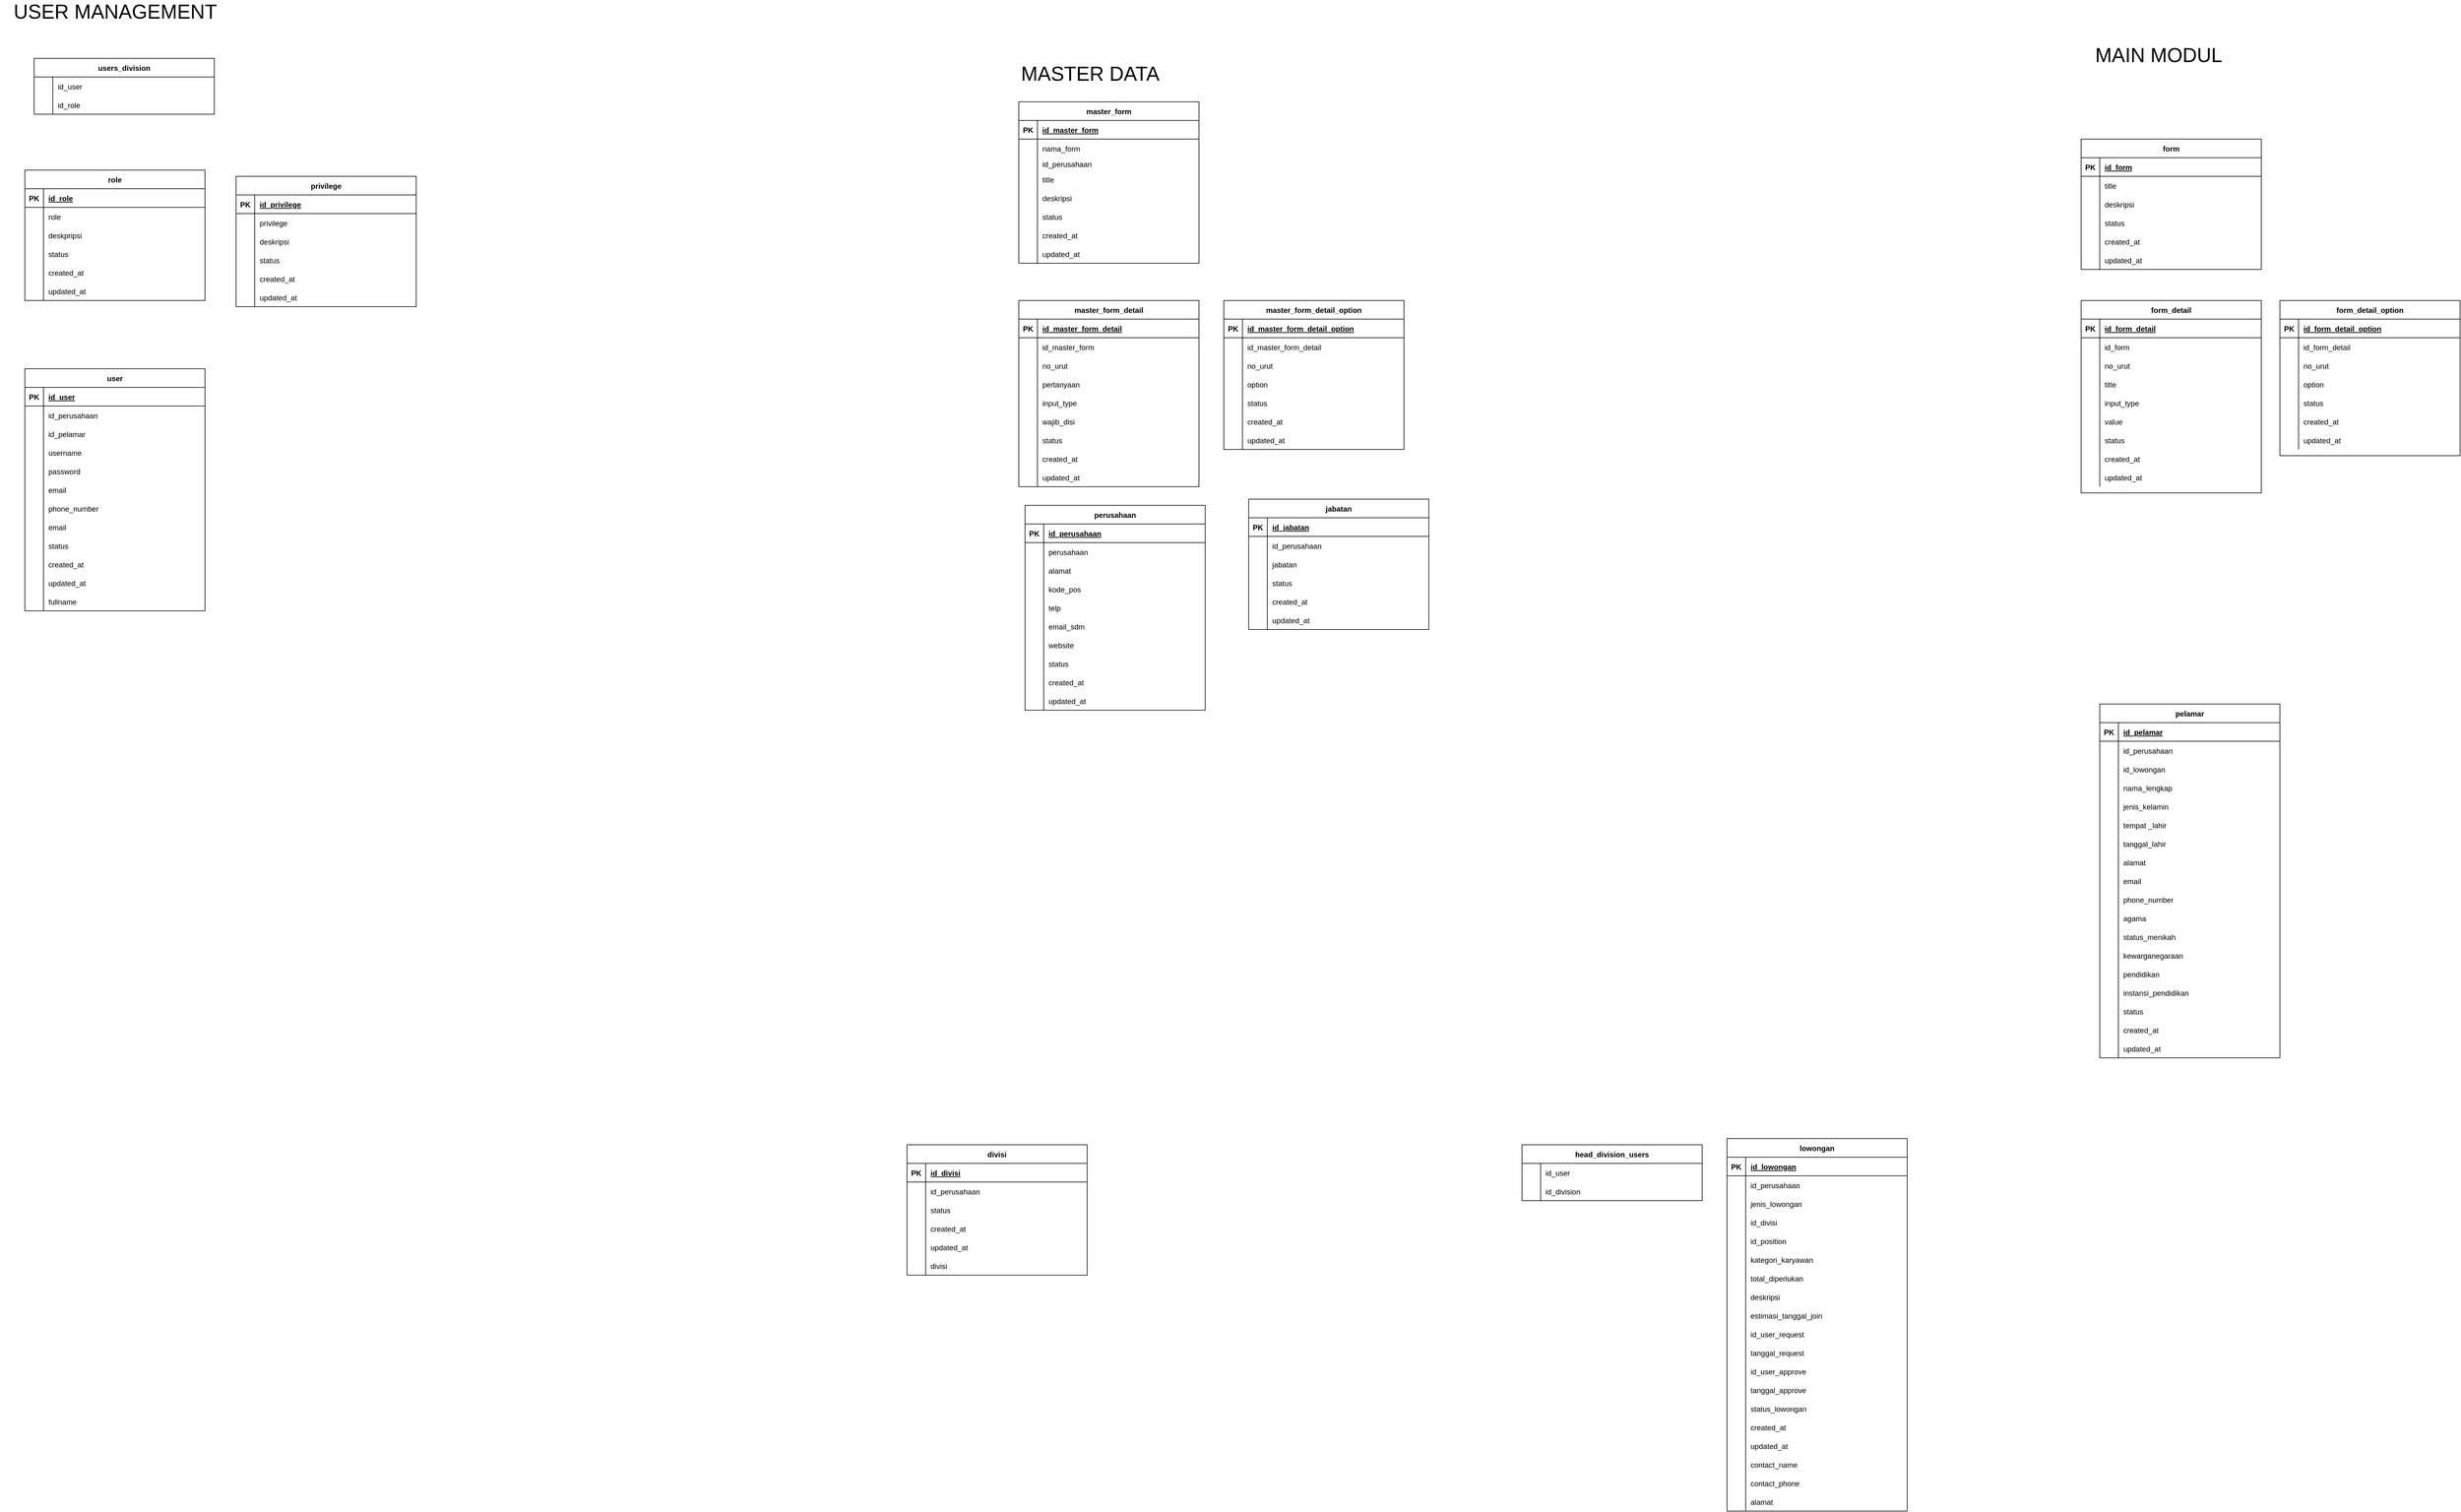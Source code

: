 <mxfile version="20.7.3" type="github">
  <diagram id="R2lEEEUBdFMjLlhIrx00" name="Page-1">
    <mxGraphModel dx="2580" dy="2644" grid="1" gridSize="10" guides="1" tooltips="1" connect="1" arrows="1" fold="1" page="1" pageScale="1" pageWidth="850" pageHeight="1100" math="0" shadow="0" extFonts="Permanent Marker^https://fonts.googleapis.com/css?family=Permanent+Marker">
      <root>
        <mxCell id="0" />
        <mxCell id="1" parent="0" />
        <mxCell id="C6Q6XLiBfESJ5F1T9oZu-1" value="jabatan" style="shape=table;startSize=30;container=1;collapsible=1;childLayout=tableLayout;fixedRows=1;rowLines=0;fontStyle=1;align=center;resizeLast=1;" parent="1" vertex="1">
          <mxGeometry x="390" y="-1370" width="290" height="210" as="geometry" />
        </mxCell>
        <mxCell id="C6Q6XLiBfESJ5F1T9oZu-2" value="" style="shape=partialRectangle;collapsible=0;dropTarget=0;pointerEvents=0;fillColor=none;points=[[0,0.5],[1,0.5]];portConstraint=eastwest;top=0;left=0;right=0;bottom=1;" parent="C6Q6XLiBfESJ5F1T9oZu-1" vertex="1">
          <mxGeometry y="30" width="290" height="30" as="geometry" />
        </mxCell>
        <mxCell id="C6Q6XLiBfESJ5F1T9oZu-3" value="PK" style="shape=partialRectangle;overflow=hidden;connectable=0;fillColor=none;top=0;left=0;bottom=0;right=0;fontStyle=1;" parent="C6Q6XLiBfESJ5F1T9oZu-2" vertex="1">
          <mxGeometry width="30" height="30" as="geometry">
            <mxRectangle width="30" height="30" as="alternateBounds" />
          </mxGeometry>
        </mxCell>
        <mxCell id="C6Q6XLiBfESJ5F1T9oZu-4" value="id_jabatan" style="shape=partialRectangle;overflow=hidden;connectable=0;fillColor=none;top=0;left=0;bottom=0;right=0;align=left;spacingLeft=6;fontStyle=5;" parent="C6Q6XLiBfESJ5F1T9oZu-2" vertex="1">
          <mxGeometry x="30" width="260" height="30" as="geometry">
            <mxRectangle width="260" height="30" as="alternateBounds" />
          </mxGeometry>
        </mxCell>
        <mxCell id="C6Q6XLiBfESJ5F1T9oZu-48" value="" style="shape=partialRectangle;collapsible=0;dropTarget=0;pointerEvents=0;fillColor=none;points=[[0,0.5],[1,0.5]];portConstraint=eastwest;top=0;left=0;right=0;bottom=0;" parent="C6Q6XLiBfESJ5F1T9oZu-1" vertex="1">
          <mxGeometry y="60" width="290" height="30" as="geometry" />
        </mxCell>
        <mxCell id="C6Q6XLiBfESJ5F1T9oZu-49" value="" style="shape=partialRectangle;overflow=hidden;connectable=0;fillColor=none;top=0;left=0;bottom=0;right=0;" parent="C6Q6XLiBfESJ5F1T9oZu-48" vertex="1">
          <mxGeometry width="30" height="30" as="geometry">
            <mxRectangle width="30" height="30" as="alternateBounds" />
          </mxGeometry>
        </mxCell>
        <mxCell id="C6Q6XLiBfESJ5F1T9oZu-50" value="id_perusahaan" style="shape=partialRectangle;overflow=hidden;connectable=0;fillColor=none;top=0;left=0;bottom=0;right=0;align=left;spacingLeft=6;" parent="C6Q6XLiBfESJ5F1T9oZu-48" vertex="1">
          <mxGeometry x="30" width="260" height="30" as="geometry">
            <mxRectangle width="260" height="30" as="alternateBounds" />
          </mxGeometry>
        </mxCell>
        <mxCell id="C6Q6XLiBfESJ5F1T9oZu-5" value="" style="shape=partialRectangle;collapsible=0;dropTarget=0;pointerEvents=0;fillColor=none;points=[[0,0.5],[1,0.5]];portConstraint=eastwest;top=0;left=0;right=0;bottom=0;" parent="C6Q6XLiBfESJ5F1T9oZu-1" vertex="1">
          <mxGeometry y="90" width="290" height="30" as="geometry" />
        </mxCell>
        <mxCell id="C6Q6XLiBfESJ5F1T9oZu-6" value="" style="shape=partialRectangle;overflow=hidden;connectable=0;fillColor=none;top=0;left=0;bottom=0;right=0;" parent="C6Q6XLiBfESJ5F1T9oZu-5" vertex="1">
          <mxGeometry width="30" height="30" as="geometry">
            <mxRectangle width="30" height="30" as="alternateBounds" />
          </mxGeometry>
        </mxCell>
        <mxCell id="C6Q6XLiBfESJ5F1T9oZu-7" value="jabatan" style="shape=partialRectangle;overflow=hidden;connectable=0;fillColor=none;top=0;left=0;bottom=0;right=0;align=left;spacingLeft=6;" parent="C6Q6XLiBfESJ5F1T9oZu-5" vertex="1">
          <mxGeometry x="30" width="260" height="30" as="geometry">
            <mxRectangle width="260" height="30" as="alternateBounds" />
          </mxGeometry>
        </mxCell>
        <mxCell id="C6Q6XLiBfESJ5F1T9oZu-8" value="" style="shape=partialRectangle;collapsible=0;dropTarget=0;pointerEvents=0;fillColor=none;points=[[0,0.5],[1,0.5]];portConstraint=eastwest;top=0;left=0;right=0;bottom=0;" parent="C6Q6XLiBfESJ5F1T9oZu-1" vertex="1">
          <mxGeometry y="120" width="290" height="30" as="geometry" />
        </mxCell>
        <mxCell id="C6Q6XLiBfESJ5F1T9oZu-9" value="" style="shape=partialRectangle;overflow=hidden;connectable=0;fillColor=none;top=0;left=0;bottom=0;right=0;" parent="C6Q6XLiBfESJ5F1T9oZu-8" vertex="1">
          <mxGeometry width="30" height="30" as="geometry">
            <mxRectangle width="30" height="30" as="alternateBounds" />
          </mxGeometry>
        </mxCell>
        <mxCell id="C6Q6XLiBfESJ5F1T9oZu-10" value="status" style="shape=partialRectangle;overflow=hidden;connectable=0;fillColor=none;top=0;left=0;bottom=0;right=0;align=left;spacingLeft=6;" parent="C6Q6XLiBfESJ5F1T9oZu-8" vertex="1">
          <mxGeometry x="30" width="260" height="30" as="geometry">
            <mxRectangle width="260" height="30" as="alternateBounds" />
          </mxGeometry>
        </mxCell>
        <mxCell id="C6Q6XLiBfESJ5F1T9oZu-11" value="" style="shape=partialRectangle;collapsible=0;dropTarget=0;pointerEvents=0;fillColor=none;points=[[0,0.5],[1,0.5]];portConstraint=eastwest;top=0;left=0;right=0;bottom=0;" parent="C6Q6XLiBfESJ5F1T9oZu-1" vertex="1">
          <mxGeometry y="150" width="290" height="30" as="geometry" />
        </mxCell>
        <mxCell id="C6Q6XLiBfESJ5F1T9oZu-12" value="" style="shape=partialRectangle;overflow=hidden;connectable=0;fillColor=none;top=0;left=0;bottom=0;right=0;" parent="C6Q6XLiBfESJ5F1T9oZu-11" vertex="1">
          <mxGeometry width="30" height="30" as="geometry">
            <mxRectangle width="30" height="30" as="alternateBounds" />
          </mxGeometry>
        </mxCell>
        <mxCell id="C6Q6XLiBfESJ5F1T9oZu-13" value="created_at" style="shape=partialRectangle;overflow=hidden;connectable=0;fillColor=none;top=0;left=0;bottom=0;right=0;align=left;spacingLeft=6;" parent="C6Q6XLiBfESJ5F1T9oZu-11" vertex="1">
          <mxGeometry x="30" width="260" height="30" as="geometry">
            <mxRectangle width="260" height="30" as="alternateBounds" />
          </mxGeometry>
        </mxCell>
        <mxCell id="C6Q6XLiBfESJ5F1T9oZu-14" value="" style="shape=partialRectangle;collapsible=0;dropTarget=0;pointerEvents=0;fillColor=none;points=[[0,0.5],[1,0.5]];portConstraint=eastwest;top=0;left=0;right=0;bottom=0;" parent="C6Q6XLiBfESJ5F1T9oZu-1" vertex="1">
          <mxGeometry y="180" width="290" height="30" as="geometry" />
        </mxCell>
        <mxCell id="C6Q6XLiBfESJ5F1T9oZu-15" value="" style="shape=partialRectangle;overflow=hidden;connectable=0;fillColor=none;top=0;left=0;bottom=0;right=0;" parent="C6Q6XLiBfESJ5F1T9oZu-14" vertex="1">
          <mxGeometry width="30" height="30" as="geometry">
            <mxRectangle width="30" height="30" as="alternateBounds" />
          </mxGeometry>
        </mxCell>
        <mxCell id="C6Q6XLiBfESJ5F1T9oZu-16" value="updated_at" style="shape=partialRectangle;overflow=hidden;connectable=0;fillColor=none;top=0;left=0;bottom=0;right=0;align=left;spacingLeft=6;" parent="C6Q6XLiBfESJ5F1T9oZu-14" vertex="1">
          <mxGeometry x="30" width="260" height="30" as="geometry">
            <mxRectangle width="260" height="30" as="alternateBounds" />
          </mxGeometry>
        </mxCell>
        <mxCell id="C6Q6XLiBfESJ5F1T9oZu-17" value="user" style="shape=table;startSize=30;container=1;collapsible=1;childLayout=tableLayout;fixedRows=1;rowLines=0;fontStyle=1;align=center;resizeLast=1;" parent="1" vertex="1">
          <mxGeometry x="-1580" y="-1580" width="290" height="390" as="geometry" />
        </mxCell>
        <mxCell id="C6Q6XLiBfESJ5F1T9oZu-18" value="" style="shape=partialRectangle;collapsible=0;dropTarget=0;pointerEvents=0;fillColor=none;points=[[0,0.5],[1,0.5]];portConstraint=eastwest;top=0;left=0;right=0;bottom=1;" parent="C6Q6XLiBfESJ5F1T9oZu-17" vertex="1">
          <mxGeometry y="30" width="290" height="30" as="geometry" />
        </mxCell>
        <mxCell id="C6Q6XLiBfESJ5F1T9oZu-19" value="PK" style="shape=partialRectangle;overflow=hidden;connectable=0;fillColor=none;top=0;left=0;bottom=0;right=0;fontStyle=1;" parent="C6Q6XLiBfESJ5F1T9oZu-18" vertex="1">
          <mxGeometry width="30" height="30" as="geometry">
            <mxRectangle width="30" height="30" as="alternateBounds" />
          </mxGeometry>
        </mxCell>
        <mxCell id="C6Q6XLiBfESJ5F1T9oZu-20" value="id_user" style="shape=partialRectangle;overflow=hidden;connectable=0;fillColor=none;top=0;left=0;bottom=0;right=0;align=left;spacingLeft=6;fontStyle=5;" parent="C6Q6XLiBfESJ5F1T9oZu-18" vertex="1">
          <mxGeometry x="30" width="260" height="30" as="geometry">
            <mxRectangle width="260" height="30" as="alternateBounds" />
          </mxGeometry>
        </mxCell>
        <mxCell id="C6Q6XLiBfESJ5F1T9oZu-45" value="" style="shape=partialRectangle;collapsible=0;dropTarget=0;pointerEvents=0;fillColor=none;points=[[0,0.5],[1,0.5]];portConstraint=eastwest;top=0;left=0;right=0;bottom=0;" parent="C6Q6XLiBfESJ5F1T9oZu-17" vertex="1">
          <mxGeometry y="60" width="290" height="30" as="geometry" />
        </mxCell>
        <mxCell id="C6Q6XLiBfESJ5F1T9oZu-46" value="" style="shape=partialRectangle;overflow=hidden;connectable=0;fillColor=none;top=0;left=0;bottom=0;right=0;" parent="C6Q6XLiBfESJ5F1T9oZu-45" vertex="1">
          <mxGeometry width="30" height="30" as="geometry">
            <mxRectangle width="30" height="30" as="alternateBounds" />
          </mxGeometry>
        </mxCell>
        <mxCell id="C6Q6XLiBfESJ5F1T9oZu-47" value="id_perusahaan" style="shape=partialRectangle;overflow=hidden;connectable=0;fillColor=none;top=0;left=0;bottom=0;right=0;align=left;spacingLeft=6;" parent="C6Q6XLiBfESJ5F1T9oZu-45" vertex="1">
          <mxGeometry x="30" width="260" height="30" as="geometry">
            <mxRectangle width="260" height="30" as="alternateBounds" />
          </mxGeometry>
        </mxCell>
        <mxCell id="C6Q6XLiBfESJ5F1T9oZu-423" value="" style="shape=partialRectangle;collapsible=0;dropTarget=0;pointerEvents=0;fillColor=none;points=[[0,0.5],[1,0.5]];portConstraint=eastwest;top=0;left=0;right=0;bottom=0;" parent="C6Q6XLiBfESJ5F1T9oZu-17" vertex="1">
          <mxGeometry y="90" width="290" height="30" as="geometry" />
        </mxCell>
        <mxCell id="C6Q6XLiBfESJ5F1T9oZu-424" value="" style="shape=partialRectangle;overflow=hidden;connectable=0;fillColor=none;top=0;left=0;bottom=0;right=0;" parent="C6Q6XLiBfESJ5F1T9oZu-423" vertex="1">
          <mxGeometry width="30" height="30" as="geometry">
            <mxRectangle width="30" height="30" as="alternateBounds" />
          </mxGeometry>
        </mxCell>
        <mxCell id="C6Q6XLiBfESJ5F1T9oZu-425" value="id_pelamar" style="shape=partialRectangle;overflow=hidden;connectable=0;fillColor=none;top=0;left=0;bottom=0;right=0;align=left;spacingLeft=6;" parent="C6Q6XLiBfESJ5F1T9oZu-423" vertex="1">
          <mxGeometry x="30" width="260" height="30" as="geometry">
            <mxRectangle width="260" height="30" as="alternateBounds" />
          </mxGeometry>
        </mxCell>
        <mxCell id="C6Q6XLiBfESJ5F1T9oZu-21" value="" style="shape=partialRectangle;collapsible=0;dropTarget=0;pointerEvents=0;fillColor=none;points=[[0,0.5],[1,0.5]];portConstraint=eastwest;top=0;left=0;right=0;bottom=0;" parent="C6Q6XLiBfESJ5F1T9oZu-17" vertex="1">
          <mxGeometry y="120" width="290" height="30" as="geometry" />
        </mxCell>
        <mxCell id="C6Q6XLiBfESJ5F1T9oZu-22" value="" style="shape=partialRectangle;overflow=hidden;connectable=0;fillColor=none;top=0;left=0;bottom=0;right=0;" parent="C6Q6XLiBfESJ5F1T9oZu-21" vertex="1">
          <mxGeometry width="30" height="30" as="geometry">
            <mxRectangle width="30" height="30" as="alternateBounds" />
          </mxGeometry>
        </mxCell>
        <mxCell id="C6Q6XLiBfESJ5F1T9oZu-23" value="username" style="shape=partialRectangle;overflow=hidden;connectable=0;fillColor=none;top=0;left=0;bottom=0;right=0;align=left;spacingLeft=6;" parent="C6Q6XLiBfESJ5F1T9oZu-21" vertex="1">
          <mxGeometry x="30" width="260" height="30" as="geometry">
            <mxRectangle width="260" height="30" as="alternateBounds" />
          </mxGeometry>
        </mxCell>
        <mxCell id="Mim4Das7YiqTWsr2Gbul-1" value="" style="shape=partialRectangle;collapsible=0;dropTarget=0;pointerEvents=0;fillColor=none;points=[[0,0.5],[1,0.5]];portConstraint=eastwest;top=0;left=0;right=0;bottom=0;" parent="C6Q6XLiBfESJ5F1T9oZu-17" vertex="1">
          <mxGeometry y="150" width="290" height="30" as="geometry" />
        </mxCell>
        <mxCell id="Mim4Das7YiqTWsr2Gbul-2" value="" style="shape=partialRectangle;overflow=hidden;connectable=0;fillColor=none;top=0;left=0;bottom=0;right=0;" parent="Mim4Das7YiqTWsr2Gbul-1" vertex="1">
          <mxGeometry width="30" height="30" as="geometry">
            <mxRectangle width="30" height="30" as="alternateBounds" />
          </mxGeometry>
        </mxCell>
        <mxCell id="Mim4Das7YiqTWsr2Gbul-3" value="password" style="shape=partialRectangle;overflow=hidden;connectable=0;fillColor=none;top=0;left=0;bottom=0;right=0;align=left;spacingLeft=6;" parent="Mim4Das7YiqTWsr2Gbul-1" vertex="1">
          <mxGeometry x="30" width="260" height="30" as="geometry">
            <mxRectangle width="260" height="30" as="alternateBounds" />
          </mxGeometry>
        </mxCell>
        <mxCell id="C6Q6XLiBfESJ5F1T9oZu-33" value="" style="shape=partialRectangle;collapsible=0;dropTarget=0;pointerEvents=0;fillColor=none;points=[[0,0.5],[1,0.5]];portConstraint=eastwest;top=0;left=0;right=0;bottom=0;" parent="C6Q6XLiBfESJ5F1T9oZu-17" vertex="1">
          <mxGeometry y="180" width="290" height="30" as="geometry" />
        </mxCell>
        <mxCell id="C6Q6XLiBfESJ5F1T9oZu-34" value="" style="shape=partialRectangle;overflow=hidden;connectable=0;fillColor=none;top=0;left=0;bottom=0;right=0;" parent="C6Q6XLiBfESJ5F1T9oZu-33" vertex="1">
          <mxGeometry width="30" height="30" as="geometry">
            <mxRectangle width="30" height="30" as="alternateBounds" />
          </mxGeometry>
        </mxCell>
        <mxCell id="C6Q6XLiBfESJ5F1T9oZu-35" value="email" style="shape=partialRectangle;overflow=hidden;connectable=0;fillColor=none;top=0;left=0;bottom=0;right=0;align=left;spacingLeft=6;" parent="C6Q6XLiBfESJ5F1T9oZu-33" vertex="1">
          <mxGeometry x="30" width="260" height="30" as="geometry">
            <mxRectangle width="260" height="30" as="alternateBounds" />
          </mxGeometry>
        </mxCell>
        <mxCell id="C6Q6XLiBfESJ5F1T9oZu-24" value="" style="shape=partialRectangle;collapsible=0;dropTarget=0;pointerEvents=0;fillColor=none;points=[[0,0.5],[1,0.5]];portConstraint=eastwest;top=0;left=0;right=0;bottom=0;" parent="C6Q6XLiBfESJ5F1T9oZu-17" vertex="1">
          <mxGeometry y="210" width="290" height="30" as="geometry" />
        </mxCell>
        <mxCell id="C6Q6XLiBfESJ5F1T9oZu-25" value="" style="shape=partialRectangle;overflow=hidden;connectable=0;fillColor=none;top=0;left=0;bottom=0;right=0;" parent="C6Q6XLiBfESJ5F1T9oZu-24" vertex="1">
          <mxGeometry width="30" height="30" as="geometry">
            <mxRectangle width="30" height="30" as="alternateBounds" />
          </mxGeometry>
        </mxCell>
        <mxCell id="C6Q6XLiBfESJ5F1T9oZu-26" value="phone_number" style="shape=partialRectangle;overflow=hidden;connectable=0;fillColor=none;top=0;left=0;bottom=0;right=0;align=left;spacingLeft=6;" parent="C6Q6XLiBfESJ5F1T9oZu-24" vertex="1">
          <mxGeometry x="30" width="260" height="30" as="geometry">
            <mxRectangle width="260" height="30" as="alternateBounds" />
          </mxGeometry>
        </mxCell>
        <mxCell id="C6Q6XLiBfESJ5F1T9oZu-39" value="" style="shape=partialRectangle;collapsible=0;dropTarget=0;pointerEvents=0;fillColor=none;points=[[0,0.5],[1,0.5]];portConstraint=eastwest;top=0;left=0;right=0;bottom=0;" parent="C6Q6XLiBfESJ5F1T9oZu-17" vertex="1">
          <mxGeometry y="240" width="290" height="30" as="geometry" />
        </mxCell>
        <mxCell id="C6Q6XLiBfESJ5F1T9oZu-40" value="" style="shape=partialRectangle;overflow=hidden;connectable=0;fillColor=none;top=0;left=0;bottom=0;right=0;" parent="C6Q6XLiBfESJ5F1T9oZu-39" vertex="1">
          <mxGeometry width="30" height="30" as="geometry">
            <mxRectangle width="30" height="30" as="alternateBounds" />
          </mxGeometry>
        </mxCell>
        <mxCell id="C6Q6XLiBfESJ5F1T9oZu-41" value="email" style="shape=partialRectangle;overflow=hidden;connectable=0;fillColor=none;top=0;left=0;bottom=0;right=0;align=left;spacingLeft=6;" parent="C6Q6XLiBfESJ5F1T9oZu-39" vertex="1">
          <mxGeometry x="30" width="260" height="30" as="geometry">
            <mxRectangle width="260" height="30" as="alternateBounds" />
          </mxGeometry>
        </mxCell>
        <mxCell id="C6Q6XLiBfESJ5F1T9oZu-42" value="" style="shape=partialRectangle;collapsible=0;dropTarget=0;pointerEvents=0;fillColor=none;points=[[0,0.5],[1,0.5]];portConstraint=eastwest;top=0;left=0;right=0;bottom=0;" parent="C6Q6XLiBfESJ5F1T9oZu-17" vertex="1">
          <mxGeometry y="270" width="290" height="30" as="geometry" />
        </mxCell>
        <mxCell id="C6Q6XLiBfESJ5F1T9oZu-43" value="" style="shape=partialRectangle;overflow=hidden;connectable=0;fillColor=none;top=0;left=0;bottom=0;right=0;" parent="C6Q6XLiBfESJ5F1T9oZu-42" vertex="1">
          <mxGeometry width="30" height="30" as="geometry">
            <mxRectangle width="30" height="30" as="alternateBounds" />
          </mxGeometry>
        </mxCell>
        <mxCell id="C6Q6XLiBfESJ5F1T9oZu-44" value="status" style="shape=partialRectangle;overflow=hidden;connectable=0;fillColor=none;top=0;left=0;bottom=0;right=0;align=left;spacingLeft=6;" parent="C6Q6XLiBfESJ5F1T9oZu-42" vertex="1">
          <mxGeometry x="30" width="260" height="30" as="geometry">
            <mxRectangle width="260" height="30" as="alternateBounds" />
          </mxGeometry>
        </mxCell>
        <mxCell id="C6Q6XLiBfESJ5F1T9oZu-27" value="" style="shape=partialRectangle;collapsible=0;dropTarget=0;pointerEvents=0;fillColor=none;points=[[0,0.5],[1,0.5]];portConstraint=eastwest;top=0;left=0;right=0;bottom=0;" parent="C6Q6XLiBfESJ5F1T9oZu-17" vertex="1">
          <mxGeometry y="300" width="290" height="30" as="geometry" />
        </mxCell>
        <mxCell id="C6Q6XLiBfESJ5F1T9oZu-28" value="" style="shape=partialRectangle;overflow=hidden;connectable=0;fillColor=none;top=0;left=0;bottom=0;right=0;" parent="C6Q6XLiBfESJ5F1T9oZu-27" vertex="1">
          <mxGeometry width="30" height="30" as="geometry">
            <mxRectangle width="30" height="30" as="alternateBounds" />
          </mxGeometry>
        </mxCell>
        <mxCell id="C6Q6XLiBfESJ5F1T9oZu-29" value="created_at" style="shape=partialRectangle;overflow=hidden;connectable=0;fillColor=none;top=0;left=0;bottom=0;right=0;align=left;spacingLeft=6;" parent="C6Q6XLiBfESJ5F1T9oZu-27" vertex="1">
          <mxGeometry x="30" width="260" height="30" as="geometry">
            <mxRectangle width="260" height="30" as="alternateBounds" />
          </mxGeometry>
        </mxCell>
        <mxCell id="C6Q6XLiBfESJ5F1T9oZu-30" value="" style="shape=partialRectangle;collapsible=0;dropTarget=0;pointerEvents=0;fillColor=none;points=[[0,0.5],[1,0.5]];portConstraint=eastwest;top=0;left=0;right=0;bottom=0;" parent="C6Q6XLiBfESJ5F1T9oZu-17" vertex="1">
          <mxGeometry y="330" width="290" height="30" as="geometry" />
        </mxCell>
        <mxCell id="C6Q6XLiBfESJ5F1T9oZu-31" value="" style="shape=partialRectangle;overflow=hidden;connectable=0;fillColor=none;top=0;left=0;bottom=0;right=0;" parent="C6Q6XLiBfESJ5F1T9oZu-30" vertex="1">
          <mxGeometry width="30" height="30" as="geometry">
            <mxRectangle width="30" height="30" as="alternateBounds" />
          </mxGeometry>
        </mxCell>
        <mxCell id="C6Q6XLiBfESJ5F1T9oZu-32" value="updated_at" style="shape=partialRectangle;overflow=hidden;connectable=0;fillColor=none;top=0;left=0;bottom=0;right=0;align=left;spacingLeft=6;" parent="C6Q6XLiBfESJ5F1T9oZu-30" vertex="1">
          <mxGeometry x="30" width="260" height="30" as="geometry">
            <mxRectangle width="260" height="30" as="alternateBounds" />
          </mxGeometry>
        </mxCell>
        <mxCell id="Mim4Das7YiqTWsr2Gbul-5" value="" style="shape=partialRectangle;collapsible=0;dropTarget=0;pointerEvents=0;fillColor=none;points=[[0,0.5],[1,0.5]];portConstraint=eastwest;top=0;left=0;right=0;bottom=0;" parent="C6Q6XLiBfESJ5F1T9oZu-17" vertex="1">
          <mxGeometry y="360" width="290" height="30" as="geometry" />
        </mxCell>
        <mxCell id="Mim4Das7YiqTWsr2Gbul-6" value="" style="shape=partialRectangle;overflow=hidden;connectable=0;fillColor=none;top=0;left=0;bottom=0;right=0;" parent="Mim4Das7YiqTWsr2Gbul-5" vertex="1">
          <mxGeometry width="30" height="30" as="geometry">
            <mxRectangle width="30" height="30" as="alternateBounds" />
          </mxGeometry>
        </mxCell>
        <mxCell id="Mim4Das7YiqTWsr2Gbul-7" value="fullname" style="shape=partialRectangle;overflow=hidden;connectable=0;fillColor=none;top=0;left=0;bottom=0;right=0;align=left;spacingLeft=6;" parent="Mim4Das7YiqTWsr2Gbul-5" vertex="1">
          <mxGeometry x="30" width="260" height="30" as="geometry">
            <mxRectangle width="260" height="30" as="alternateBounds" />
          </mxGeometry>
        </mxCell>
        <mxCell id="C6Q6XLiBfESJ5F1T9oZu-113" value="perusahaan" style="shape=table;startSize=30;container=1;collapsible=1;childLayout=tableLayout;fixedRows=1;rowLines=0;fontStyle=1;align=center;resizeLast=1;" parent="1" vertex="1">
          <mxGeometry x="30" y="-1360" width="290" height="330" as="geometry" />
        </mxCell>
        <mxCell id="C6Q6XLiBfESJ5F1T9oZu-114" value="" style="shape=partialRectangle;collapsible=0;dropTarget=0;pointerEvents=0;fillColor=none;points=[[0,0.5],[1,0.5]];portConstraint=eastwest;top=0;left=0;right=0;bottom=1;" parent="C6Q6XLiBfESJ5F1T9oZu-113" vertex="1">
          <mxGeometry y="30" width="290" height="30" as="geometry" />
        </mxCell>
        <mxCell id="C6Q6XLiBfESJ5F1T9oZu-115" value="PK" style="shape=partialRectangle;overflow=hidden;connectable=0;fillColor=none;top=0;left=0;bottom=0;right=0;fontStyle=1;" parent="C6Q6XLiBfESJ5F1T9oZu-114" vertex="1">
          <mxGeometry width="30" height="30" as="geometry">
            <mxRectangle width="30" height="30" as="alternateBounds" />
          </mxGeometry>
        </mxCell>
        <mxCell id="C6Q6XLiBfESJ5F1T9oZu-116" value="id_perusahaan" style="shape=partialRectangle;overflow=hidden;connectable=0;fillColor=none;top=0;left=0;bottom=0;right=0;align=left;spacingLeft=6;fontStyle=5;" parent="C6Q6XLiBfESJ5F1T9oZu-114" vertex="1">
          <mxGeometry x="30" width="260" height="30" as="geometry">
            <mxRectangle width="260" height="30" as="alternateBounds" />
          </mxGeometry>
        </mxCell>
        <mxCell id="C6Q6XLiBfESJ5F1T9oZu-117" value="" style="shape=partialRectangle;collapsible=0;dropTarget=0;pointerEvents=0;fillColor=none;points=[[0,0.5],[1,0.5]];portConstraint=eastwest;top=0;left=0;right=0;bottom=0;" parent="C6Q6XLiBfESJ5F1T9oZu-113" vertex="1">
          <mxGeometry y="60" width="290" height="30" as="geometry" />
        </mxCell>
        <mxCell id="C6Q6XLiBfESJ5F1T9oZu-118" value="" style="shape=partialRectangle;overflow=hidden;connectable=0;fillColor=none;top=0;left=0;bottom=0;right=0;" parent="C6Q6XLiBfESJ5F1T9oZu-117" vertex="1">
          <mxGeometry width="30" height="30" as="geometry">
            <mxRectangle width="30" height="30" as="alternateBounds" />
          </mxGeometry>
        </mxCell>
        <mxCell id="C6Q6XLiBfESJ5F1T9oZu-119" value="perusahaan" style="shape=partialRectangle;overflow=hidden;connectable=0;fillColor=none;top=0;left=0;bottom=0;right=0;align=left;spacingLeft=6;" parent="C6Q6XLiBfESJ5F1T9oZu-117" vertex="1">
          <mxGeometry x="30" width="260" height="30" as="geometry">
            <mxRectangle width="260" height="30" as="alternateBounds" />
          </mxGeometry>
        </mxCell>
        <mxCell id="C6Q6XLiBfESJ5F1T9oZu-328" value="" style="shape=partialRectangle;collapsible=0;dropTarget=0;pointerEvents=0;fillColor=none;points=[[0,0.5],[1,0.5]];portConstraint=eastwest;top=0;left=0;right=0;bottom=0;" parent="C6Q6XLiBfESJ5F1T9oZu-113" vertex="1">
          <mxGeometry y="90" width="290" height="30" as="geometry" />
        </mxCell>
        <mxCell id="C6Q6XLiBfESJ5F1T9oZu-329" value="" style="shape=partialRectangle;overflow=hidden;connectable=0;fillColor=none;top=0;left=0;bottom=0;right=0;" parent="C6Q6XLiBfESJ5F1T9oZu-328" vertex="1">
          <mxGeometry width="30" height="30" as="geometry">
            <mxRectangle width="30" height="30" as="alternateBounds" />
          </mxGeometry>
        </mxCell>
        <mxCell id="C6Q6XLiBfESJ5F1T9oZu-330" value="alamat" style="shape=partialRectangle;overflow=hidden;connectable=0;fillColor=none;top=0;left=0;bottom=0;right=0;align=left;spacingLeft=6;" parent="C6Q6XLiBfESJ5F1T9oZu-328" vertex="1">
          <mxGeometry x="30" width="260" height="30" as="geometry">
            <mxRectangle width="260" height="30" as="alternateBounds" />
          </mxGeometry>
        </mxCell>
        <mxCell id="C6Q6XLiBfESJ5F1T9oZu-331" value="" style="shape=partialRectangle;collapsible=0;dropTarget=0;pointerEvents=0;fillColor=none;points=[[0,0.5],[1,0.5]];portConstraint=eastwest;top=0;left=0;right=0;bottom=0;" parent="C6Q6XLiBfESJ5F1T9oZu-113" vertex="1">
          <mxGeometry y="120" width="290" height="30" as="geometry" />
        </mxCell>
        <mxCell id="C6Q6XLiBfESJ5F1T9oZu-332" value="" style="shape=partialRectangle;overflow=hidden;connectable=0;fillColor=none;top=0;left=0;bottom=0;right=0;" parent="C6Q6XLiBfESJ5F1T9oZu-331" vertex="1">
          <mxGeometry width="30" height="30" as="geometry">
            <mxRectangle width="30" height="30" as="alternateBounds" />
          </mxGeometry>
        </mxCell>
        <mxCell id="C6Q6XLiBfESJ5F1T9oZu-333" value="kode_pos" style="shape=partialRectangle;overflow=hidden;connectable=0;fillColor=none;top=0;left=0;bottom=0;right=0;align=left;spacingLeft=6;" parent="C6Q6XLiBfESJ5F1T9oZu-331" vertex="1">
          <mxGeometry x="30" width="260" height="30" as="geometry">
            <mxRectangle width="260" height="30" as="alternateBounds" />
          </mxGeometry>
        </mxCell>
        <mxCell id="C6Q6XLiBfESJ5F1T9oZu-120" value="" style="shape=partialRectangle;collapsible=0;dropTarget=0;pointerEvents=0;fillColor=none;points=[[0,0.5],[1,0.5]];portConstraint=eastwest;top=0;left=0;right=0;bottom=0;" parent="C6Q6XLiBfESJ5F1T9oZu-113" vertex="1">
          <mxGeometry y="150" width="290" height="30" as="geometry" />
        </mxCell>
        <mxCell id="C6Q6XLiBfESJ5F1T9oZu-121" value="" style="shape=partialRectangle;overflow=hidden;connectable=0;fillColor=none;top=0;left=0;bottom=0;right=0;" parent="C6Q6XLiBfESJ5F1T9oZu-120" vertex="1">
          <mxGeometry width="30" height="30" as="geometry">
            <mxRectangle width="30" height="30" as="alternateBounds" />
          </mxGeometry>
        </mxCell>
        <mxCell id="C6Q6XLiBfESJ5F1T9oZu-122" value="telp" style="shape=partialRectangle;overflow=hidden;connectable=0;fillColor=none;top=0;left=0;bottom=0;right=0;align=left;spacingLeft=6;" parent="C6Q6XLiBfESJ5F1T9oZu-120" vertex="1">
          <mxGeometry x="30" width="260" height="30" as="geometry">
            <mxRectangle width="260" height="30" as="alternateBounds" />
          </mxGeometry>
        </mxCell>
        <mxCell id="C6Q6XLiBfESJ5F1T9oZu-132" value="" style="shape=partialRectangle;collapsible=0;dropTarget=0;pointerEvents=0;fillColor=none;points=[[0,0.5],[1,0.5]];portConstraint=eastwest;top=0;left=0;right=0;bottom=0;" parent="C6Q6XLiBfESJ5F1T9oZu-113" vertex="1">
          <mxGeometry y="180" width="290" height="30" as="geometry" />
        </mxCell>
        <mxCell id="C6Q6XLiBfESJ5F1T9oZu-133" value="" style="shape=partialRectangle;overflow=hidden;connectable=0;fillColor=none;top=0;left=0;bottom=0;right=0;" parent="C6Q6XLiBfESJ5F1T9oZu-132" vertex="1">
          <mxGeometry width="30" height="30" as="geometry">
            <mxRectangle width="30" height="30" as="alternateBounds" />
          </mxGeometry>
        </mxCell>
        <mxCell id="C6Q6XLiBfESJ5F1T9oZu-134" value="email_sdm" style="shape=partialRectangle;overflow=hidden;connectable=0;fillColor=none;top=0;left=0;bottom=0;right=0;align=left;spacingLeft=6;" parent="C6Q6XLiBfESJ5F1T9oZu-132" vertex="1">
          <mxGeometry x="30" width="260" height="30" as="geometry">
            <mxRectangle width="260" height="30" as="alternateBounds" />
          </mxGeometry>
        </mxCell>
        <mxCell id="C6Q6XLiBfESJ5F1T9oZu-138" value="" style="shape=partialRectangle;collapsible=0;dropTarget=0;pointerEvents=0;fillColor=none;points=[[0,0.5],[1,0.5]];portConstraint=eastwest;top=0;left=0;right=0;bottom=0;" parent="C6Q6XLiBfESJ5F1T9oZu-113" vertex="1">
          <mxGeometry y="210" width="290" height="30" as="geometry" />
        </mxCell>
        <mxCell id="C6Q6XLiBfESJ5F1T9oZu-139" value="" style="shape=partialRectangle;overflow=hidden;connectable=0;fillColor=none;top=0;left=0;bottom=0;right=0;" parent="C6Q6XLiBfESJ5F1T9oZu-138" vertex="1">
          <mxGeometry width="30" height="30" as="geometry">
            <mxRectangle width="30" height="30" as="alternateBounds" />
          </mxGeometry>
        </mxCell>
        <mxCell id="C6Q6XLiBfESJ5F1T9oZu-140" value="website" style="shape=partialRectangle;overflow=hidden;connectable=0;fillColor=none;top=0;left=0;bottom=0;right=0;align=left;spacingLeft=6;" parent="C6Q6XLiBfESJ5F1T9oZu-138" vertex="1">
          <mxGeometry x="30" width="260" height="30" as="geometry">
            <mxRectangle width="260" height="30" as="alternateBounds" />
          </mxGeometry>
        </mxCell>
        <mxCell id="C6Q6XLiBfESJ5F1T9oZu-123" value="" style="shape=partialRectangle;collapsible=0;dropTarget=0;pointerEvents=0;fillColor=none;points=[[0,0.5],[1,0.5]];portConstraint=eastwest;top=0;left=0;right=0;bottom=0;" parent="C6Q6XLiBfESJ5F1T9oZu-113" vertex="1">
          <mxGeometry y="240" width="290" height="30" as="geometry" />
        </mxCell>
        <mxCell id="C6Q6XLiBfESJ5F1T9oZu-124" value="" style="shape=partialRectangle;overflow=hidden;connectable=0;fillColor=none;top=0;left=0;bottom=0;right=0;" parent="C6Q6XLiBfESJ5F1T9oZu-123" vertex="1">
          <mxGeometry width="30" height="30" as="geometry">
            <mxRectangle width="30" height="30" as="alternateBounds" />
          </mxGeometry>
        </mxCell>
        <mxCell id="C6Q6XLiBfESJ5F1T9oZu-125" value="status" style="shape=partialRectangle;overflow=hidden;connectable=0;fillColor=none;top=0;left=0;bottom=0;right=0;align=left;spacingLeft=6;" parent="C6Q6XLiBfESJ5F1T9oZu-123" vertex="1">
          <mxGeometry x="30" width="260" height="30" as="geometry">
            <mxRectangle width="260" height="30" as="alternateBounds" />
          </mxGeometry>
        </mxCell>
        <mxCell id="C6Q6XLiBfESJ5F1T9oZu-126" value="" style="shape=partialRectangle;collapsible=0;dropTarget=0;pointerEvents=0;fillColor=none;points=[[0,0.5],[1,0.5]];portConstraint=eastwest;top=0;left=0;right=0;bottom=0;" parent="C6Q6XLiBfESJ5F1T9oZu-113" vertex="1">
          <mxGeometry y="270" width="290" height="30" as="geometry" />
        </mxCell>
        <mxCell id="C6Q6XLiBfESJ5F1T9oZu-127" value="" style="shape=partialRectangle;overflow=hidden;connectable=0;fillColor=none;top=0;left=0;bottom=0;right=0;" parent="C6Q6XLiBfESJ5F1T9oZu-126" vertex="1">
          <mxGeometry width="30" height="30" as="geometry">
            <mxRectangle width="30" height="30" as="alternateBounds" />
          </mxGeometry>
        </mxCell>
        <mxCell id="C6Q6XLiBfESJ5F1T9oZu-128" value="created_at" style="shape=partialRectangle;overflow=hidden;connectable=0;fillColor=none;top=0;left=0;bottom=0;right=0;align=left;spacingLeft=6;" parent="C6Q6XLiBfESJ5F1T9oZu-126" vertex="1">
          <mxGeometry x="30" width="260" height="30" as="geometry">
            <mxRectangle width="260" height="30" as="alternateBounds" />
          </mxGeometry>
        </mxCell>
        <mxCell id="C6Q6XLiBfESJ5F1T9oZu-129" value="" style="shape=partialRectangle;collapsible=0;dropTarget=0;pointerEvents=0;fillColor=none;points=[[0,0.5],[1,0.5]];portConstraint=eastwest;top=0;left=0;right=0;bottom=0;" parent="C6Q6XLiBfESJ5F1T9oZu-113" vertex="1">
          <mxGeometry y="300" width="290" height="30" as="geometry" />
        </mxCell>
        <mxCell id="C6Q6XLiBfESJ5F1T9oZu-130" value="" style="shape=partialRectangle;overflow=hidden;connectable=0;fillColor=none;top=0;left=0;bottom=0;right=0;" parent="C6Q6XLiBfESJ5F1T9oZu-129" vertex="1">
          <mxGeometry width="30" height="30" as="geometry">
            <mxRectangle width="30" height="30" as="alternateBounds" />
          </mxGeometry>
        </mxCell>
        <mxCell id="C6Q6XLiBfESJ5F1T9oZu-131" value="updated_at" style="shape=partialRectangle;overflow=hidden;connectable=0;fillColor=none;top=0;left=0;bottom=0;right=0;align=left;spacingLeft=6;" parent="C6Q6XLiBfESJ5F1T9oZu-129" vertex="1">
          <mxGeometry x="30" width="260" height="30" as="geometry">
            <mxRectangle width="260" height="30" as="alternateBounds" />
          </mxGeometry>
        </mxCell>
        <mxCell id="C6Q6XLiBfESJ5F1T9oZu-141" value="divisi" style="shape=table;startSize=30;container=1;collapsible=1;childLayout=tableLayout;fixedRows=1;rowLines=0;fontStyle=1;align=center;resizeLast=1;" parent="1" vertex="1">
          <mxGeometry x="-160" y="-330" width="290" height="210" as="geometry" />
        </mxCell>
        <mxCell id="C6Q6XLiBfESJ5F1T9oZu-142" value="" style="shape=partialRectangle;collapsible=0;dropTarget=0;pointerEvents=0;fillColor=none;points=[[0,0.5],[1,0.5]];portConstraint=eastwest;top=0;left=0;right=0;bottom=1;" parent="C6Q6XLiBfESJ5F1T9oZu-141" vertex="1">
          <mxGeometry y="30" width="290" height="30" as="geometry" />
        </mxCell>
        <mxCell id="C6Q6XLiBfESJ5F1T9oZu-143" value="PK" style="shape=partialRectangle;overflow=hidden;connectable=0;fillColor=none;top=0;left=0;bottom=0;right=0;fontStyle=1;" parent="C6Q6XLiBfESJ5F1T9oZu-142" vertex="1">
          <mxGeometry width="30" height="30" as="geometry">
            <mxRectangle width="30" height="30" as="alternateBounds" />
          </mxGeometry>
        </mxCell>
        <mxCell id="C6Q6XLiBfESJ5F1T9oZu-144" value="id_divisi" style="shape=partialRectangle;overflow=hidden;connectable=0;fillColor=none;top=0;left=0;bottom=0;right=0;align=left;spacingLeft=6;fontStyle=5;" parent="C6Q6XLiBfESJ5F1T9oZu-142" vertex="1">
          <mxGeometry x="30" width="260" height="30" as="geometry">
            <mxRectangle width="260" height="30" as="alternateBounds" />
          </mxGeometry>
        </mxCell>
        <mxCell id="C6Q6XLiBfESJ5F1T9oZu-145" value="" style="shape=partialRectangle;collapsible=0;dropTarget=0;pointerEvents=0;fillColor=none;points=[[0,0.5],[1,0.5]];portConstraint=eastwest;top=0;left=0;right=0;bottom=0;" parent="C6Q6XLiBfESJ5F1T9oZu-141" vertex="1">
          <mxGeometry y="60" width="290" height="30" as="geometry" />
        </mxCell>
        <mxCell id="C6Q6XLiBfESJ5F1T9oZu-146" value="" style="shape=partialRectangle;overflow=hidden;connectable=0;fillColor=none;top=0;left=0;bottom=0;right=0;" parent="C6Q6XLiBfESJ5F1T9oZu-145" vertex="1">
          <mxGeometry width="30" height="30" as="geometry">
            <mxRectangle width="30" height="30" as="alternateBounds" />
          </mxGeometry>
        </mxCell>
        <mxCell id="C6Q6XLiBfESJ5F1T9oZu-147" value="id_perusahaan" style="shape=partialRectangle;overflow=hidden;connectable=0;fillColor=none;top=0;left=0;bottom=0;right=0;align=left;spacingLeft=6;" parent="C6Q6XLiBfESJ5F1T9oZu-145" vertex="1">
          <mxGeometry x="30" width="260" height="30" as="geometry">
            <mxRectangle width="260" height="30" as="alternateBounds" />
          </mxGeometry>
        </mxCell>
        <mxCell id="C6Q6XLiBfESJ5F1T9oZu-151" value="" style="shape=partialRectangle;collapsible=0;dropTarget=0;pointerEvents=0;fillColor=none;points=[[0,0.5],[1,0.5]];portConstraint=eastwest;top=0;left=0;right=0;bottom=0;" parent="C6Q6XLiBfESJ5F1T9oZu-141" vertex="1">
          <mxGeometry y="90" width="290" height="30" as="geometry" />
        </mxCell>
        <mxCell id="C6Q6XLiBfESJ5F1T9oZu-152" value="" style="shape=partialRectangle;overflow=hidden;connectable=0;fillColor=none;top=0;left=0;bottom=0;right=0;" parent="C6Q6XLiBfESJ5F1T9oZu-151" vertex="1">
          <mxGeometry width="30" height="30" as="geometry">
            <mxRectangle width="30" height="30" as="alternateBounds" />
          </mxGeometry>
        </mxCell>
        <mxCell id="C6Q6XLiBfESJ5F1T9oZu-153" value="status" style="shape=partialRectangle;overflow=hidden;connectable=0;fillColor=none;top=0;left=0;bottom=0;right=0;align=left;spacingLeft=6;" parent="C6Q6XLiBfESJ5F1T9oZu-151" vertex="1">
          <mxGeometry x="30" width="260" height="30" as="geometry">
            <mxRectangle width="260" height="30" as="alternateBounds" />
          </mxGeometry>
        </mxCell>
        <mxCell id="C6Q6XLiBfESJ5F1T9oZu-316" value="" style="shape=partialRectangle;collapsible=0;dropTarget=0;pointerEvents=0;fillColor=none;points=[[0,0.5],[1,0.5]];portConstraint=eastwest;top=0;left=0;right=0;bottom=0;" parent="C6Q6XLiBfESJ5F1T9oZu-141" vertex="1">
          <mxGeometry y="120" width="290" height="30" as="geometry" />
        </mxCell>
        <mxCell id="C6Q6XLiBfESJ5F1T9oZu-317" value="" style="shape=partialRectangle;overflow=hidden;connectable=0;fillColor=none;top=0;left=0;bottom=0;right=0;" parent="C6Q6XLiBfESJ5F1T9oZu-316" vertex="1">
          <mxGeometry width="30" height="30" as="geometry">
            <mxRectangle width="30" height="30" as="alternateBounds" />
          </mxGeometry>
        </mxCell>
        <mxCell id="C6Q6XLiBfESJ5F1T9oZu-318" value="created_at" style="shape=partialRectangle;overflow=hidden;connectable=0;fillColor=none;top=0;left=0;bottom=0;right=0;align=left;spacingLeft=6;" parent="C6Q6XLiBfESJ5F1T9oZu-316" vertex="1">
          <mxGeometry x="30" width="260" height="30" as="geometry">
            <mxRectangle width="260" height="30" as="alternateBounds" />
          </mxGeometry>
        </mxCell>
        <mxCell id="C6Q6XLiBfESJ5F1T9oZu-319" value="" style="shape=partialRectangle;collapsible=0;dropTarget=0;pointerEvents=0;fillColor=none;points=[[0,0.5],[1,0.5]];portConstraint=eastwest;top=0;left=0;right=0;bottom=0;" parent="C6Q6XLiBfESJ5F1T9oZu-141" vertex="1">
          <mxGeometry y="150" width="290" height="30" as="geometry" />
        </mxCell>
        <mxCell id="C6Q6XLiBfESJ5F1T9oZu-320" value="" style="shape=partialRectangle;overflow=hidden;connectable=0;fillColor=none;top=0;left=0;bottom=0;right=0;" parent="C6Q6XLiBfESJ5F1T9oZu-319" vertex="1">
          <mxGeometry width="30" height="30" as="geometry">
            <mxRectangle width="30" height="30" as="alternateBounds" />
          </mxGeometry>
        </mxCell>
        <mxCell id="C6Q6XLiBfESJ5F1T9oZu-321" value="updated_at" style="shape=partialRectangle;overflow=hidden;connectable=0;fillColor=none;top=0;left=0;bottom=0;right=0;align=left;spacingLeft=6;" parent="C6Q6XLiBfESJ5F1T9oZu-319" vertex="1">
          <mxGeometry x="30" width="260" height="30" as="geometry">
            <mxRectangle width="260" height="30" as="alternateBounds" />
          </mxGeometry>
        </mxCell>
        <mxCell id="bUowXxKEPUJNR3beVcqm-94" value="" style="shape=partialRectangle;collapsible=0;dropTarget=0;pointerEvents=0;fillColor=none;points=[[0,0.5],[1,0.5]];portConstraint=eastwest;top=0;left=0;right=0;bottom=0;" parent="C6Q6XLiBfESJ5F1T9oZu-141" vertex="1">
          <mxGeometry y="180" width="290" height="30" as="geometry" />
        </mxCell>
        <mxCell id="bUowXxKEPUJNR3beVcqm-95" value="" style="shape=partialRectangle;overflow=hidden;connectable=0;fillColor=none;top=0;left=0;bottom=0;right=0;" parent="bUowXxKEPUJNR3beVcqm-94" vertex="1">
          <mxGeometry width="30" height="30" as="geometry">
            <mxRectangle width="30" height="30" as="alternateBounds" />
          </mxGeometry>
        </mxCell>
        <mxCell id="bUowXxKEPUJNR3beVcqm-96" value="divisi" style="shape=partialRectangle;overflow=hidden;connectable=0;fillColor=none;top=0;left=0;bottom=0;right=0;align=left;spacingLeft=6;" parent="bUowXxKEPUJNR3beVcqm-94" vertex="1">
          <mxGeometry x="30" width="260" height="30" as="geometry">
            <mxRectangle width="260" height="30" as="alternateBounds" />
          </mxGeometry>
        </mxCell>
        <mxCell id="C6Q6XLiBfESJ5F1T9oZu-160" value="head_division_users" style="shape=table;startSize=30;container=1;collapsible=1;childLayout=tableLayout;fixedRows=1;rowLines=0;fontStyle=1;align=center;resizeLast=1;" parent="1" vertex="1">
          <mxGeometry x="830" y="-330" width="290" height="90" as="geometry" />
        </mxCell>
        <mxCell id="C6Q6XLiBfESJ5F1T9oZu-170" value="" style="shape=partialRectangle;collapsible=0;dropTarget=0;pointerEvents=0;fillColor=none;points=[[0,0.5],[1,0.5]];portConstraint=eastwest;top=0;left=0;right=0;bottom=0;" parent="C6Q6XLiBfESJ5F1T9oZu-160" vertex="1">
          <mxGeometry y="30" width="290" height="30" as="geometry" />
        </mxCell>
        <mxCell id="C6Q6XLiBfESJ5F1T9oZu-171" value="" style="shape=partialRectangle;overflow=hidden;connectable=0;fillColor=none;top=0;left=0;bottom=0;right=0;" parent="C6Q6XLiBfESJ5F1T9oZu-170" vertex="1">
          <mxGeometry width="30" height="30" as="geometry">
            <mxRectangle width="30" height="30" as="alternateBounds" />
          </mxGeometry>
        </mxCell>
        <mxCell id="C6Q6XLiBfESJ5F1T9oZu-172" value="id_user" style="shape=partialRectangle;overflow=hidden;connectable=0;fillColor=none;top=0;left=0;bottom=0;right=0;align=left;spacingLeft=6;" parent="C6Q6XLiBfESJ5F1T9oZu-170" vertex="1">
          <mxGeometry x="30" width="260" height="30" as="geometry">
            <mxRectangle width="260" height="30" as="alternateBounds" />
          </mxGeometry>
        </mxCell>
        <mxCell id="C6Q6XLiBfESJ5F1T9oZu-179" value="" style="shape=partialRectangle;collapsible=0;dropTarget=0;pointerEvents=0;fillColor=none;points=[[0,0.5],[1,0.5]];portConstraint=eastwest;top=0;left=0;right=0;bottom=0;" parent="C6Q6XLiBfESJ5F1T9oZu-160" vertex="1">
          <mxGeometry y="60" width="290" height="30" as="geometry" />
        </mxCell>
        <mxCell id="C6Q6XLiBfESJ5F1T9oZu-180" value="" style="shape=partialRectangle;overflow=hidden;connectable=0;fillColor=none;top=0;left=0;bottom=0;right=0;" parent="C6Q6XLiBfESJ5F1T9oZu-179" vertex="1">
          <mxGeometry width="30" height="30" as="geometry">
            <mxRectangle width="30" height="30" as="alternateBounds" />
          </mxGeometry>
        </mxCell>
        <mxCell id="C6Q6XLiBfESJ5F1T9oZu-181" value="id_division" style="shape=partialRectangle;overflow=hidden;connectable=0;fillColor=none;top=0;left=0;bottom=0;right=0;align=left;spacingLeft=6;" parent="C6Q6XLiBfESJ5F1T9oZu-179" vertex="1">
          <mxGeometry x="30" width="260" height="30" as="geometry">
            <mxRectangle width="260" height="30" as="alternateBounds" />
          </mxGeometry>
        </mxCell>
        <mxCell id="C6Q6XLiBfESJ5F1T9oZu-191" value="lowongan" style="shape=table;startSize=30;container=1;collapsible=1;childLayout=tableLayout;fixedRows=1;rowLines=0;fontStyle=1;align=center;resizeLast=1;" parent="1" vertex="1">
          <mxGeometry x="1160" y="-340" width="290" height="600" as="geometry" />
        </mxCell>
        <mxCell id="C6Q6XLiBfESJ5F1T9oZu-192" value="" style="shape=partialRectangle;collapsible=0;dropTarget=0;pointerEvents=0;fillColor=none;points=[[0,0.5],[1,0.5]];portConstraint=eastwest;top=0;left=0;right=0;bottom=1;" parent="C6Q6XLiBfESJ5F1T9oZu-191" vertex="1">
          <mxGeometry y="30" width="290" height="30" as="geometry" />
        </mxCell>
        <mxCell id="C6Q6XLiBfESJ5F1T9oZu-193" value="PK" style="shape=partialRectangle;overflow=hidden;connectable=0;fillColor=none;top=0;left=0;bottom=0;right=0;fontStyle=1;" parent="C6Q6XLiBfESJ5F1T9oZu-192" vertex="1">
          <mxGeometry width="30" height="30" as="geometry">
            <mxRectangle width="30" height="30" as="alternateBounds" />
          </mxGeometry>
        </mxCell>
        <mxCell id="C6Q6XLiBfESJ5F1T9oZu-194" value="id_lowongan" style="shape=partialRectangle;overflow=hidden;connectable=0;fillColor=none;top=0;left=0;bottom=0;right=0;align=left;spacingLeft=6;fontStyle=5;" parent="C6Q6XLiBfESJ5F1T9oZu-192" vertex="1">
          <mxGeometry x="30" width="260" height="30" as="geometry">
            <mxRectangle width="260" height="30" as="alternateBounds" />
          </mxGeometry>
        </mxCell>
        <mxCell id="C6Q6XLiBfESJ5F1T9oZu-195" value="" style="shape=partialRectangle;collapsible=0;dropTarget=0;pointerEvents=0;fillColor=none;points=[[0,0.5],[1,0.5]];portConstraint=eastwest;top=0;left=0;right=0;bottom=0;" parent="C6Q6XLiBfESJ5F1T9oZu-191" vertex="1">
          <mxGeometry y="60" width="290" height="30" as="geometry" />
        </mxCell>
        <mxCell id="C6Q6XLiBfESJ5F1T9oZu-196" value="" style="shape=partialRectangle;overflow=hidden;connectable=0;fillColor=none;top=0;left=0;bottom=0;right=0;" parent="C6Q6XLiBfESJ5F1T9oZu-195" vertex="1">
          <mxGeometry width="30" height="30" as="geometry">
            <mxRectangle width="30" height="30" as="alternateBounds" />
          </mxGeometry>
        </mxCell>
        <mxCell id="C6Q6XLiBfESJ5F1T9oZu-197" value="id_perusahaan" style="shape=partialRectangle;overflow=hidden;connectable=0;fillColor=none;top=0;left=0;bottom=0;right=0;align=left;spacingLeft=6;" parent="C6Q6XLiBfESJ5F1T9oZu-195" vertex="1">
          <mxGeometry x="30" width="260" height="30" as="geometry">
            <mxRectangle width="260" height="30" as="alternateBounds" />
          </mxGeometry>
        </mxCell>
        <mxCell id="C6Q6XLiBfESJ5F1T9oZu-198" value="" style="shape=partialRectangle;collapsible=0;dropTarget=0;pointerEvents=0;fillColor=none;points=[[0,0.5],[1,0.5]];portConstraint=eastwest;top=0;left=0;right=0;bottom=0;" parent="C6Q6XLiBfESJ5F1T9oZu-191" vertex="1">
          <mxGeometry y="90" width="290" height="30" as="geometry" />
        </mxCell>
        <mxCell id="C6Q6XLiBfESJ5F1T9oZu-199" value="" style="shape=partialRectangle;overflow=hidden;connectable=0;fillColor=none;top=0;left=0;bottom=0;right=0;" parent="C6Q6XLiBfESJ5F1T9oZu-198" vertex="1">
          <mxGeometry width="30" height="30" as="geometry">
            <mxRectangle width="30" height="30" as="alternateBounds" />
          </mxGeometry>
        </mxCell>
        <mxCell id="C6Q6XLiBfESJ5F1T9oZu-200" value="jenis_lowongan" style="shape=partialRectangle;overflow=hidden;connectable=0;fillColor=none;top=0;left=0;bottom=0;right=0;align=left;spacingLeft=6;" parent="C6Q6XLiBfESJ5F1T9oZu-198" vertex="1">
          <mxGeometry x="30" width="260" height="30" as="geometry">
            <mxRectangle width="260" height="30" as="alternateBounds" />
          </mxGeometry>
        </mxCell>
        <mxCell id="C6Q6XLiBfESJ5F1T9oZu-204" value="" style="shape=partialRectangle;collapsible=0;dropTarget=0;pointerEvents=0;fillColor=none;points=[[0,0.5],[1,0.5]];portConstraint=eastwest;top=0;left=0;right=0;bottom=0;" parent="C6Q6XLiBfESJ5F1T9oZu-191" vertex="1">
          <mxGeometry y="120" width="290" height="30" as="geometry" />
        </mxCell>
        <mxCell id="C6Q6XLiBfESJ5F1T9oZu-205" value="" style="shape=partialRectangle;overflow=hidden;connectable=0;fillColor=none;top=0;left=0;bottom=0;right=0;" parent="C6Q6XLiBfESJ5F1T9oZu-204" vertex="1">
          <mxGeometry width="30" height="30" as="geometry">
            <mxRectangle width="30" height="30" as="alternateBounds" />
          </mxGeometry>
        </mxCell>
        <mxCell id="C6Q6XLiBfESJ5F1T9oZu-206" value="id_divisi" style="shape=partialRectangle;overflow=hidden;connectable=0;fillColor=none;top=0;left=0;bottom=0;right=0;align=left;spacingLeft=6;" parent="C6Q6XLiBfESJ5F1T9oZu-204" vertex="1">
          <mxGeometry x="30" width="260" height="30" as="geometry">
            <mxRectangle width="260" height="30" as="alternateBounds" />
          </mxGeometry>
        </mxCell>
        <mxCell id="C6Q6XLiBfESJ5F1T9oZu-207" value="" style="shape=partialRectangle;collapsible=0;dropTarget=0;pointerEvents=0;fillColor=none;points=[[0,0.5],[1,0.5]];portConstraint=eastwest;top=0;left=0;right=0;bottom=0;" parent="C6Q6XLiBfESJ5F1T9oZu-191" vertex="1">
          <mxGeometry y="150" width="290" height="30" as="geometry" />
        </mxCell>
        <mxCell id="C6Q6XLiBfESJ5F1T9oZu-208" value="" style="shape=partialRectangle;overflow=hidden;connectable=0;fillColor=none;top=0;left=0;bottom=0;right=0;" parent="C6Q6XLiBfESJ5F1T9oZu-207" vertex="1">
          <mxGeometry width="30" height="30" as="geometry">
            <mxRectangle width="30" height="30" as="alternateBounds" />
          </mxGeometry>
        </mxCell>
        <mxCell id="C6Q6XLiBfESJ5F1T9oZu-209" value="id_position" style="shape=partialRectangle;overflow=hidden;connectable=0;fillColor=none;top=0;left=0;bottom=0;right=0;align=left;spacingLeft=6;" parent="C6Q6XLiBfESJ5F1T9oZu-207" vertex="1">
          <mxGeometry x="30" width="260" height="30" as="geometry">
            <mxRectangle width="260" height="30" as="alternateBounds" />
          </mxGeometry>
        </mxCell>
        <mxCell id="C6Q6XLiBfESJ5F1T9oZu-253" value="" style="shape=partialRectangle;collapsible=0;dropTarget=0;pointerEvents=0;fillColor=none;points=[[0,0.5],[1,0.5]];portConstraint=eastwest;top=0;left=0;right=0;bottom=0;" parent="C6Q6XLiBfESJ5F1T9oZu-191" vertex="1">
          <mxGeometry y="180" width="290" height="30" as="geometry" />
        </mxCell>
        <mxCell id="C6Q6XLiBfESJ5F1T9oZu-254" value="" style="shape=partialRectangle;overflow=hidden;connectable=0;fillColor=none;top=0;left=0;bottom=0;right=0;" parent="C6Q6XLiBfESJ5F1T9oZu-253" vertex="1">
          <mxGeometry width="30" height="30" as="geometry">
            <mxRectangle width="30" height="30" as="alternateBounds" />
          </mxGeometry>
        </mxCell>
        <mxCell id="C6Q6XLiBfESJ5F1T9oZu-255" value="kategori_karyawan" style="shape=partialRectangle;overflow=hidden;connectable=0;fillColor=none;top=0;left=0;bottom=0;right=0;align=left;spacingLeft=6;" parent="C6Q6XLiBfESJ5F1T9oZu-253" vertex="1">
          <mxGeometry x="30" width="260" height="30" as="geometry">
            <mxRectangle width="260" height="30" as="alternateBounds" />
          </mxGeometry>
        </mxCell>
        <mxCell id="C6Q6XLiBfESJ5F1T9oZu-262" value="" style="shape=partialRectangle;collapsible=0;dropTarget=0;pointerEvents=0;fillColor=none;points=[[0,0.5],[1,0.5]];portConstraint=eastwest;top=0;left=0;right=0;bottom=0;" parent="C6Q6XLiBfESJ5F1T9oZu-191" vertex="1">
          <mxGeometry y="210" width="290" height="30" as="geometry" />
        </mxCell>
        <mxCell id="C6Q6XLiBfESJ5F1T9oZu-263" value="" style="shape=partialRectangle;overflow=hidden;connectable=0;fillColor=none;top=0;left=0;bottom=0;right=0;" parent="C6Q6XLiBfESJ5F1T9oZu-262" vertex="1">
          <mxGeometry width="30" height="30" as="geometry">
            <mxRectangle width="30" height="30" as="alternateBounds" />
          </mxGeometry>
        </mxCell>
        <mxCell id="C6Q6XLiBfESJ5F1T9oZu-264" value="total_diperlukan" style="shape=partialRectangle;overflow=hidden;connectable=0;fillColor=none;top=0;left=0;bottom=0;right=0;align=left;spacingLeft=6;" parent="C6Q6XLiBfESJ5F1T9oZu-262" vertex="1">
          <mxGeometry x="30" width="260" height="30" as="geometry">
            <mxRectangle width="260" height="30" as="alternateBounds" />
          </mxGeometry>
        </mxCell>
        <mxCell id="C6Q6XLiBfESJ5F1T9oZu-308" value="" style="shape=partialRectangle;collapsible=0;dropTarget=0;pointerEvents=0;fillColor=none;points=[[0,0.5],[1,0.5]];portConstraint=eastwest;top=0;left=0;right=0;bottom=0;" parent="C6Q6XLiBfESJ5F1T9oZu-191" vertex="1">
          <mxGeometry y="240" width="290" height="30" as="geometry" />
        </mxCell>
        <mxCell id="C6Q6XLiBfESJ5F1T9oZu-309" value="" style="shape=partialRectangle;overflow=hidden;connectable=0;fillColor=none;top=0;left=0;bottom=0;right=0;" parent="C6Q6XLiBfESJ5F1T9oZu-308" vertex="1">
          <mxGeometry width="30" height="30" as="geometry">
            <mxRectangle width="30" height="30" as="alternateBounds" />
          </mxGeometry>
        </mxCell>
        <mxCell id="C6Q6XLiBfESJ5F1T9oZu-310" value="deskripsi" style="shape=partialRectangle;overflow=hidden;connectable=0;fillColor=none;top=0;left=0;bottom=0;right=0;align=left;spacingLeft=6;" parent="C6Q6XLiBfESJ5F1T9oZu-308" vertex="1">
          <mxGeometry x="30" width="260" height="30" as="geometry">
            <mxRectangle width="260" height="30" as="alternateBounds" />
          </mxGeometry>
        </mxCell>
        <mxCell id="C6Q6XLiBfESJ5F1T9oZu-259" value="" style="shape=partialRectangle;collapsible=0;dropTarget=0;pointerEvents=0;fillColor=none;points=[[0,0.5],[1,0.5]];portConstraint=eastwest;top=0;left=0;right=0;bottom=0;" parent="C6Q6XLiBfESJ5F1T9oZu-191" vertex="1">
          <mxGeometry y="270" width="290" height="30" as="geometry" />
        </mxCell>
        <mxCell id="C6Q6XLiBfESJ5F1T9oZu-260" value="" style="shape=partialRectangle;overflow=hidden;connectable=0;fillColor=none;top=0;left=0;bottom=0;right=0;" parent="C6Q6XLiBfESJ5F1T9oZu-259" vertex="1">
          <mxGeometry width="30" height="30" as="geometry">
            <mxRectangle width="30" height="30" as="alternateBounds" />
          </mxGeometry>
        </mxCell>
        <mxCell id="C6Q6XLiBfESJ5F1T9oZu-261" value="estimasi_tanggal_join" style="shape=partialRectangle;overflow=hidden;connectable=0;fillColor=none;top=0;left=0;bottom=0;right=0;align=left;spacingLeft=6;" parent="C6Q6XLiBfESJ5F1T9oZu-259" vertex="1">
          <mxGeometry x="30" width="260" height="30" as="geometry">
            <mxRectangle width="260" height="30" as="alternateBounds" />
          </mxGeometry>
        </mxCell>
        <mxCell id="C6Q6XLiBfESJ5F1T9oZu-256" value="" style="shape=partialRectangle;collapsible=0;dropTarget=0;pointerEvents=0;fillColor=none;points=[[0,0.5],[1,0.5]];portConstraint=eastwest;top=0;left=0;right=0;bottom=0;" parent="C6Q6XLiBfESJ5F1T9oZu-191" vertex="1">
          <mxGeometry y="300" width="290" height="30" as="geometry" />
        </mxCell>
        <mxCell id="C6Q6XLiBfESJ5F1T9oZu-257" value="" style="shape=partialRectangle;overflow=hidden;connectable=0;fillColor=none;top=0;left=0;bottom=0;right=0;" parent="C6Q6XLiBfESJ5F1T9oZu-256" vertex="1">
          <mxGeometry width="30" height="30" as="geometry">
            <mxRectangle width="30" height="30" as="alternateBounds" />
          </mxGeometry>
        </mxCell>
        <mxCell id="C6Q6XLiBfESJ5F1T9oZu-258" value="id_user_request" style="shape=partialRectangle;overflow=hidden;connectable=0;fillColor=none;top=0;left=0;bottom=0;right=0;align=left;spacingLeft=6;" parent="C6Q6XLiBfESJ5F1T9oZu-256" vertex="1">
          <mxGeometry x="30" width="260" height="30" as="geometry">
            <mxRectangle width="260" height="30" as="alternateBounds" />
          </mxGeometry>
        </mxCell>
        <mxCell id="C6Q6XLiBfESJ5F1T9oZu-213" value="" style="shape=partialRectangle;collapsible=0;dropTarget=0;pointerEvents=0;fillColor=none;points=[[0,0.5],[1,0.5]];portConstraint=eastwest;top=0;left=0;right=0;bottom=0;" parent="C6Q6XLiBfESJ5F1T9oZu-191" vertex="1">
          <mxGeometry y="330" width="290" height="30" as="geometry" />
        </mxCell>
        <mxCell id="C6Q6XLiBfESJ5F1T9oZu-214" value="" style="shape=partialRectangle;overflow=hidden;connectable=0;fillColor=none;top=0;left=0;bottom=0;right=0;" parent="C6Q6XLiBfESJ5F1T9oZu-213" vertex="1">
          <mxGeometry width="30" height="30" as="geometry">
            <mxRectangle width="30" height="30" as="alternateBounds" />
          </mxGeometry>
        </mxCell>
        <mxCell id="C6Q6XLiBfESJ5F1T9oZu-215" value="tanggal_request" style="shape=partialRectangle;overflow=hidden;connectable=0;fillColor=none;top=0;left=0;bottom=0;right=0;align=left;spacingLeft=6;" parent="C6Q6XLiBfESJ5F1T9oZu-213" vertex="1">
          <mxGeometry x="30" width="260" height="30" as="geometry">
            <mxRectangle width="260" height="30" as="alternateBounds" />
          </mxGeometry>
        </mxCell>
        <mxCell id="C6Q6XLiBfESJ5F1T9oZu-274" value="" style="shape=partialRectangle;collapsible=0;dropTarget=0;pointerEvents=0;fillColor=none;points=[[0,0.5],[1,0.5]];portConstraint=eastwest;top=0;left=0;right=0;bottom=0;" parent="C6Q6XLiBfESJ5F1T9oZu-191" vertex="1">
          <mxGeometry y="360" width="290" height="30" as="geometry" />
        </mxCell>
        <mxCell id="C6Q6XLiBfESJ5F1T9oZu-275" value="" style="shape=partialRectangle;overflow=hidden;connectable=0;fillColor=none;top=0;left=0;bottom=0;right=0;" parent="C6Q6XLiBfESJ5F1T9oZu-274" vertex="1">
          <mxGeometry width="30" height="30" as="geometry">
            <mxRectangle width="30" height="30" as="alternateBounds" />
          </mxGeometry>
        </mxCell>
        <mxCell id="C6Q6XLiBfESJ5F1T9oZu-276" value="id_user_approve" style="shape=partialRectangle;overflow=hidden;connectable=0;fillColor=none;top=0;left=0;bottom=0;right=0;align=left;spacingLeft=6;" parent="C6Q6XLiBfESJ5F1T9oZu-274" vertex="1">
          <mxGeometry x="30" width="260" height="30" as="geometry">
            <mxRectangle width="260" height="30" as="alternateBounds" />
          </mxGeometry>
        </mxCell>
        <mxCell id="C6Q6XLiBfESJ5F1T9oZu-277" value="" style="shape=partialRectangle;collapsible=0;dropTarget=0;pointerEvents=0;fillColor=none;points=[[0,0.5],[1,0.5]];portConstraint=eastwest;top=0;left=0;right=0;bottom=0;" parent="C6Q6XLiBfESJ5F1T9oZu-191" vertex="1">
          <mxGeometry y="390" width="290" height="30" as="geometry" />
        </mxCell>
        <mxCell id="C6Q6XLiBfESJ5F1T9oZu-278" value="" style="shape=partialRectangle;overflow=hidden;connectable=0;fillColor=none;top=0;left=0;bottom=0;right=0;" parent="C6Q6XLiBfESJ5F1T9oZu-277" vertex="1">
          <mxGeometry width="30" height="30" as="geometry">
            <mxRectangle width="30" height="30" as="alternateBounds" />
          </mxGeometry>
        </mxCell>
        <mxCell id="C6Q6XLiBfESJ5F1T9oZu-279" value="tanggal_approve" style="shape=partialRectangle;overflow=hidden;connectable=0;fillColor=none;top=0;left=0;bottom=0;right=0;align=left;spacingLeft=6;" parent="C6Q6XLiBfESJ5F1T9oZu-277" vertex="1">
          <mxGeometry x="30" width="260" height="30" as="geometry">
            <mxRectangle width="260" height="30" as="alternateBounds" />
          </mxGeometry>
        </mxCell>
        <mxCell id="C6Q6XLiBfESJ5F1T9oZu-210" value="" style="shape=partialRectangle;collapsible=0;dropTarget=0;pointerEvents=0;fillColor=none;points=[[0,0.5],[1,0.5]];portConstraint=eastwest;top=0;left=0;right=0;bottom=0;" parent="C6Q6XLiBfESJ5F1T9oZu-191" vertex="1">
          <mxGeometry y="420" width="290" height="30" as="geometry" />
        </mxCell>
        <mxCell id="C6Q6XLiBfESJ5F1T9oZu-211" value="" style="shape=partialRectangle;overflow=hidden;connectable=0;fillColor=none;top=0;left=0;bottom=0;right=0;" parent="C6Q6XLiBfESJ5F1T9oZu-210" vertex="1">
          <mxGeometry width="30" height="30" as="geometry">
            <mxRectangle width="30" height="30" as="alternateBounds" />
          </mxGeometry>
        </mxCell>
        <mxCell id="C6Q6XLiBfESJ5F1T9oZu-212" value="status_lowongan" style="shape=partialRectangle;overflow=hidden;connectable=0;fillColor=none;top=0;left=0;bottom=0;right=0;align=left;spacingLeft=6;" parent="C6Q6XLiBfESJ5F1T9oZu-210" vertex="1">
          <mxGeometry x="30" width="260" height="30" as="geometry">
            <mxRectangle width="260" height="30" as="alternateBounds" />
          </mxGeometry>
        </mxCell>
        <mxCell id="C6Q6XLiBfESJ5F1T9oZu-216" value="" style="shape=partialRectangle;collapsible=0;dropTarget=0;pointerEvents=0;fillColor=none;points=[[0,0.5],[1,0.5]];portConstraint=eastwest;top=0;left=0;right=0;bottom=0;" parent="C6Q6XLiBfESJ5F1T9oZu-191" vertex="1">
          <mxGeometry y="450" width="290" height="30" as="geometry" />
        </mxCell>
        <mxCell id="C6Q6XLiBfESJ5F1T9oZu-217" value="" style="shape=partialRectangle;overflow=hidden;connectable=0;fillColor=none;top=0;left=0;bottom=0;right=0;" parent="C6Q6XLiBfESJ5F1T9oZu-216" vertex="1">
          <mxGeometry width="30" height="30" as="geometry">
            <mxRectangle width="30" height="30" as="alternateBounds" />
          </mxGeometry>
        </mxCell>
        <mxCell id="C6Q6XLiBfESJ5F1T9oZu-218" value="created_at" style="shape=partialRectangle;overflow=hidden;connectable=0;fillColor=none;top=0;left=0;bottom=0;right=0;align=left;spacingLeft=6;" parent="C6Q6XLiBfESJ5F1T9oZu-216" vertex="1">
          <mxGeometry x="30" width="260" height="30" as="geometry">
            <mxRectangle width="260" height="30" as="alternateBounds" />
          </mxGeometry>
        </mxCell>
        <mxCell id="C6Q6XLiBfESJ5F1T9oZu-219" value="" style="shape=partialRectangle;collapsible=0;dropTarget=0;pointerEvents=0;fillColor=none;points=[[0,0.5],[1,0.5]];portConstraint=eastwest;top=0;left=0;right=0;bottom=0;" parent="C6Q6XLiBfESJ5F1T9oZu-191" vertex="1">
          <mxGeometry y="480" width="290" height="30" as="geometry" />
        </mxCell>
        <mxCell id="C6Q6XLiBfESJ5F1T9oZu-220" value="" style="shape=partialRectangle;overflow=hidden;connectable=0;fillColor=none;top=0;left=0;bottom=0;right=0;" parent="C6Q6XLiBfESJ5F1T9oZu-219" vertex="1">
          <mxGeometry width="30" height="30" as="geometry">
            <mxRectangle width="30" height="30" as="alternateBounds" />
          </mxGeometry>
        </mxCell>
        <mxCell id="C6Q6XLiBfESJ5F1T9oZu-221" value="updated_at" style="shape=partialRectangle;overflow=hidden;connectable=0;fillColor=none;top=0;left=0;bottom=0;right=0;align=left;spacingLeft=6;" parent="C6Q6XLiBfESJ5F1T9oZu-219" vertex="1">
          <mxGeometry x="30" width="260" height="30" as="geometry">
            <mxRectangle width="260" height="30" as="alternateBounds" />
          </mxGeometry>
        </mxCell>
        <mxCell id="C6Q6XLiBfESJ5F1T9oZu-322" value="" style="shape=partialRectangle;collapsible=0;dropTarget=0;pointerEvents=0;fillColor=none;points=[[0,0.5],[1,0.5]];portConstraint=eastwest;top=0;left=0;right=0;bottom=0;" parent="C6Q6XLiBfESJ5F1T9oZu-191" vertex="1">
          <mxGeometry y="510" width="290" height="30" as="geometry" />
        </mxCell>
        <mxCell id="C6Q6XLiBfESJ5F1T9oZu-323" value="" style="shape=partialRectangle;overflow=hidden;connectable=0;fillColor=none;top=0;left=0;bottom=0;right=0;" parent="C6Q6XLiBfESJ5F1T9oZu-322" vertex="1">
          <mxGeometry width="30" height="30" as="geometry">
            <mxRectangle width="30" height="30" as="alternateBounds" />
          </mxGeometry>
        </mxCell>
        <mxCell id="C6Q6XLiBfESJ5F1T9oZu-324" value="contact_name" style="shape=partialRectangle;overflow=hidden;connectable=0;fillColor=none;top=0;left=0;bottom=0;right=0;align=left;spacingLeft=6;" parent="C6Q6XLiBfESJ5F1T9oZu-322" vertex="1">
          <mxGeometry x="30" width="260" height="30" as="geometry">
            <mxRectangle width="260" height="30" as="alternateBounds" />
          </mxGeometry>
        </mxCell>
        <mxCell id="C6Q6XLiBfESJ5F1T9oZu-325" value="" style="shape=partialRectangle;collapsible=0;dropTarget=0;pointerEvents=0;fillColor=none;points=[[0,0.5],[1,0.5]];portConstraint=eastwest;top=0;left=0;right=0;bottom=0;" parent="C6Q6XLiBfESJ5F1T9oZu-191" vertex="1">
          <mxGeometry y="540" width="290" height="30" as="geometry" />
        </mxCell>
        <mxCell id="C6Q6XLiBfESJ5F1T9oZu-326" value="" style="shape=partialRectangle;overflow=hidden;connectable=0;fillColor=none;top=0;left=0;bottom=0;right=0;" parent="C6Q6XLiBfESJ5F1T9oZu-325" vertex="1">
          <mxGeometry width="30" height="30" as="geometry">
            <mxRectangle width="30" height="30" as="alternateBounds" />
          </mxGeometry>
        </mxCell>
        <mxCell id="C6Q6XLiBfESJ5F1T9oZu-327" value="contact_phone" style="shape=partialRectangle;overflow=hidden;connectable=0;fillColor=none;top=0;left=0;bottom=0;right=0;align=left;spacingLeft=6;" parent="C6Q6XLiBfESJ5F1T9oZu-325" vertex="1">
          <mxGeometry x="30" width="260" height="30" as="geometry">
            <mxRectangle width="260" height="30" as="alternateBounds" />
          </mxGeometry>
        </mxCell>
        <mxCell id="C6Q6XLiBfESJ5F1T9oZu-334" value="" style="shape=partialRectangle;collapsible=0;dropTarget=0;pointerEvents=0;fillColor=none;points=[[0,0.5],[1,0.5]];portConstraint=eastwest;top=0;left=0;right=0;bottom=0;" parent="C6Q6XLiBfESJ5F1T9oZu-191" vertex="1">
          <mxGeometry y="570" width="290" height="30" as="geometry" />
        </mxCell>
        <mxCell id="C6Q6XLiBfESJ5F1T9oZu-335" value="" style="shape=partialRectangle;overflow=hidden;connectable=0;fillColor=none;top=0;left=0;bottom=0;right=0;" parent="C6Q6XLiBfESJ5F1T9oZu-334" vertex="1">
          <mxGeometry width="30" height="30" as="geometry">
            <mxRectangle width="30" height="30" as="alternateBounds" />
          </mxGeometry>
        </mxCell>
        <mxCell id="C6Q6XLiBfESJ5F1T9oZu-336" value="alamat" style="shape=partialRectangle;overflow=hidden;connectable=0;fillColor=none;top=0;left=0;bottom=0;right=0;align=left;spacingLeft=6;" parent="C6Q6XLiBfESJ5F1T9oZu-334" vertex="1">
          <mxGeometry x="30" width="260" height="30" as="geometry">
            <mxRectangle width="260" height="30" as="alternateBounds" />
          </mxGeometry>
        </mxCell>
        <mxCell id="C6Q6XLiBfESJ5F1T9oZu-222" value="pelamar" style="shape=table;startSize=30;container=1;collapsible=1;childLayout=tableLayout;fixedRows=1;rowLines=0;fontStyle=1;align=center;resizeLast=1;" parent="1" vertex="1">
          <mxGeometry x="1760" y="-1040" width="290" height="570" as="geometry" />
        </mxCell>
        <mxCell id="C6Q6XLiBfESJ5F1T9oZu-223" value="" style="shape=partialRectangle;collapsible=0;dropTarget=0;pointerEvents=0;fillColor=none;points=[[0,0.5],[1,0.5]];portConstraint=eastwest;top=0;left=0;right=0;bottom=1;" parent="C6Q6XLiBfESJ5F1T9oZu-222" vertex="1">
          <mxGeometry y="30" width="290" height="30" as="geometry" />
        </mxCell>
        <mxCell id="C6Q6XLiBfESJ5F1T9oZu-224" value="PK" style="shape=partialRectangle;overflow=hidden;connectable=0;fillColor=none;top=0;left=0;bottom=0;right=0;fontStyle=1;" parent="C6Q6XLiBfESJ5F1T9oZu-223" vertex="1">
          <mxGeometry width="30" height="30" as="geometry">
            <mxRectangle width="30" height="30" as="alternateBounds" />
          </mxGeometry>
        </mxCell>
        <mxCell id="C6Q6XLiBfESJ5F1T9oZu-225" value="id_pelamar" style="shape=partialRectangle;overflow=hidden;connectable=0;fillColor=none;top=0;left=0;bottom=0;right=0;align=left;spacingLeft=6;fontStyle=5;" parent="C6Q6XLiBfESJ5F1T9oZu-223" vertex="1">
          <mxGeometry x="30" width="260" height="30" as="geometry">
            <mxRectangle width="260" height="30" as="alternateBounds" />
          </mxGeometry>
        </mxCell>
        <mxCell id="C6Q6XLiBfESJ5F1T9oZu-226" value="" style="shape=partialRectangle;collapsible=0;dropTarget=0;pointerEvents=0;fillColor=none;points=[[0,0.5],[1,0.5]];portConstraint=eastwest;top=0;left=0;right=0;bottom=0;" parent="C6Q6XLiBfESJ5F1T9oZu-222" vertex="1">
          <mxGeometry y="60" width="290" height="30" as="geometry" />
        </mxCell>
        <mxCell id="C6Q6XLiBfESJ5F1T9oZu-227" value="" style="shape=partialRectangle;overflow=hidden;connectable=0;fillColor=none;top=0;left=0;bottom=0;right=0;" parent="C6Q6XLiBfESJ5F1T9oZu-226" vertex="1">
          <mxGeometry width="30" height="30" as="geometry">
            <mxRectangle width="30" height="30" as="alternateBounds" />
          </mxGeometry>
        </mxCell>
        <mxCell id="C6Q6XLiBfESJ5F1T9oZu-228" value="id_perusahaan" style="shape=partialRectangle;overflow=hidden;connectable=0;fillColor=none;top=0;left=0;bottom=0;right=0;align=left;spacingLeft=6;" parent="C6Q6XLiBfESJ5F1T9oZu-226" vertex="1">
          <mxGeometry x="30" width="260" height="30" as="geometry">
            <mxRectangle width="260" height="30" as="alternateBounds" />
          </mxGeometry>
        </mxCell>
        <mxCell id="C6Q6XLiBfESJ5F1T9oZu-229" value="" style="shape=partialRectangle;collapsible=0;dropTarget=0;pointerEvents=0;fillColor=none;points=[[0,0.5],[1,0.5]];portConstraint=eastwest;top=0;left=0;right=0;bottom=0;" parent="C6Q6XLiBfESJ5F1T9oZu-222" vertex="1">
          <mxGeometry y="90" width="290" height="30" as="geometry" />
        </mxCell>
        <mxCell id="C6Q6XLiBfESJ5F1T9oZu-230" value="" style="shape=partialRectangle;overflow=hidden;connectable=0;fillColor=none;top=0;left=0;bottom=0;right=0;" parent="C6Q6XLiBfESJ5F1T9oZu-229" vertex="1">
          <mxGeometry width="30" height="30" as="geometry">
            <mxRectangle width="30" height="30" as="alternateBounds" />
          </mxGeometry>
        </mxCell>
        <mxCell id="C6Q6XLiBfESJ5F1T9oZu-231" value="id_lowongan" style="shape=partialRectangle;overflow=hidden;connectable=0;fillColor=none;top=0;left=0;bottom=0;right=0;align=left;spacingLeft=6;" parent="C6Q6XLiBfESJ5F1T9oZu-229" vertex="1">
          <mxGeometry x="30" width="260" height="30" as="geometry">
            <mxRectangle width="260" height="30" as="alternateBounds" />
          </mxGeometry>
        </mxCell>
        <mxCell id="C6Q6XLiBfESJ5F1T9oZu-359" value="" style="shape=partialRectangle;collapsible=0;dropTarget=0;pointerEvents=0;fillColor=none;points=[[0,0.5],[1,0.5]];portConstraint=eastwest;top=0;left=0;right=0;bottom=0;" parent="C6Q6XLiBfESJ5F1T9oZu-222" vertex="1">
          <mxGeometry y="120" width="290" height="30" as="geometry" />
        </mxCell>
        <mxCell id="C6Q6XLiBfESJ5F1T9oZu-360" value="" style="shape=partialRectangle;overflow=hidden;connectable=0;fillColor=none;top=0;left=0;bottom=0;right=0;" parent="C6Q6XLiBfESJ5F1T9oZu-359" vertex="1">
          <mxGeometry width="30" height="30" as="geometry">
            <mxRectangle width="30" height="30" as="alternateBounds" />
          </mxGeometry>
        </mxCell>
        <mxCell id="C6Q6XLiBfESJ5F1T9oZu-361" value="nama_lengkap" style="shape=partialRectangle;overflow=hidden;connectable=0;fillColor=none;top=0;left=0;bottom=0;right=0;align=left;spacingLeft=6;" parent="C6Q6XLiBfESJ5F1T9oZu-359" vertex="1">
          <mxGeometry x="30" width="260" height="30" as="geometry">
            <mxRectangle width="260" height="30" as="alternateBounds" />
          </mxGeometry>
        </mxCell>
        <mxCell id="C6Q6XLiBfESJ5F1T9oZu-341" value="" style="shape=partialRectangle;collapsible=0;dropTarget=0;pointerEvents=0;fillColor=none;points=[[0,0.5],[1,0.5]];portConstraint=eastwest;top=0;left=0;right=0;bottom=0;" parent="C6Q6XLiBfESJ5F1T9oZu-222" vertex="1">
          <mxGeometry y="150" width="290" height="30" as="geometry" />
        </mxCell>
        <mxCell id="C6Q6XLiBfESJ5F1T9oZu-342" value="" style="shape=partialRectangle;overflow=hidden;connectable=0;fillColor=none;top=0;left=0;bottom=0;right=0;" parent="C6Q6XLiBfESJ5F1T9oZu-341" vertex="1">
          <mxGeometry width="30" height="30" as="geometry">
            <mxRectangle width="30" height="30" as="alternateBounds" />
          </mxGeometry>
        </mxCell>
        <mxCell id="C6Q6XLiBfESJ5F1T9oZu-343" value="jenis_kelamin" style="shape=partialRectangle;overflow=hidden;connectable=0;fillColor=none;top=0;left=0;bottom=0;right=0;align=left;spacingLeft=6;" parent="C6Q6XLiBfESJ5F1T9oZu-341" vertex="1">
          <mxGeometry x="30" width="260" height="30" as="geometry">
            <mxRectangle width="260" height="30" as="alternateBounds" />
          </mxGeometry>
        </mxCell>
        <mxCell id="C6Q6XLiBfESJ5F1T9oZu-353" value="" style="shape=partialRectangle;collapsible=0;dropTarget=0;pointerEvents=0;fillColor=none;points=[[0,0.5],[1,0.5]];portConstraint=eastwest;top=0;left=0;right=0;bottom=0;" parent="C6Q6XLiBfESJ5F1T9oZu-222" vertex="1">
          <mxGeometry y="180" width="290" height="30" as="geometry" />
        </mxCell>
        <mxCell id="C6Q6XLiBfESJ5F1T9oZu-354" value="" style="shape=partialRectangle;overflow=hidden;connectable=0;fillColor=none;top=0;left=0;bottom=0;right=0;" parent="C6Q6XLiBfESJ5F1T9oZu-353" vertex="1">
          <mxGeometry width="30" height="30" as="geometry">
            <mxRectangle width="30" height="30" as="alternateBounds" />
          </mxGeometry>
        </mxCell>
        <mxCell id="C6Q6XLiBfESJ5F1T9oZu-355" value="tempat _lahir" style="shape=partialRectangle;overflow=hidden;connectable=0;fillColor=none;top=0;left=0;bottom=0;right=0;align=left;spacingLeft=6;" parent="C6Q6XLiBfESJ5F1T9oZu-353" vertex="1">
          <mxGeometry x="30" width="260" height="30" as="geometry">
            <mxRectangle width="260" height="30" as="alternateBounds" />
          </mxGeometry>
        </mxCell>
        <mxCell id="C6Q6XLiBfESJ5F1T9oZu-356" value="" style="shape=partialRectangle;collapsible=0;dropTarget=0;pointerEvents=0;fillColor=none;points=[[0,0.5],[1,0.5]];portConstraint=eastwest;top=0;left=0;right=0;bottom=0;" parent="C6Q6XLiBfESJ5F1T9oZu-222" vertex="1">
          <mxGeometry y="210" width="290" height="30" as="geometry" />
        </mxCell>
        <mxCell id="C6Q6XLiBfESJ5F1T9oZu-357" value="" style="shape=partialRectangle;overflow=hidden;connectable=0;fillColor=none;top=0;left=0;bottom=0;right=0;" parent="C6Q6XLiBfESJ5F1T9oZu-356" vertex="1">
          <mxGeometry width="30" height="30" as="geometry">
            <mxRectangle width="30" height="30" as="alternateBounds" />
          </mxGeometry>
        </mxCell>
        <mxCell id="C6Q6XLiBfESJ5F1T9oZu-358" value="tanggal_lahir" style="shape=partialRectangle;overflow=hidden;connectable=0;fillColor=none;top=0;left=0;bottom=0;right=0;align=left;spacingLeft=6;" parent="C6Q6XLiBfESJ5F1T9oZu-356" vertex="1">
          <mxGeometry x="30" width="260" height="30" as="geometry">
            <mxRectangle width="260" height="30" as="alternateBounds" />
          </mxGeometry>
        </mxCell>
        <mxCell id="C6Q6XLiBfESJ5F1T9oZu-241" value="" style="shape=partialRectangle;collapsible=0;dropTarget=0;pointerEvents=0;fillColor=none;points=[[0,0.5],[1,0.5]];portConstraint=eastwest;top=0;left=0;right=0;bottom=0;" parent="C6Q6XLiBfESJ5F1T9oZu-222" vertex="1">
          <mxGeometry y="240" width="290" height="30" as="geometry" />
        </mxCell>
        <mxCell id="C6Q6XLiBfESJ5F1T9oZu-242" value="" style="shape=partialRectangle;overflow=hidden;connectable=0;fillColor=none;top=0;left=0;bottom=0;right=0;" parent="C6Q6XLiBfESJ5F1T9oZu-241" vertex="1">
          <mxGeometry width="30" height="30" as="geometry">
            <mxRectangle width="30" height="30" as="alternateBounds" />
          </mxGeometry>
        </mxCell>
        <mxCell id="C6Q6XLiBfESJ5F1T9oZu-243" value="alamat" style="shape=partialRectangle;overflow=hidden;connectable=0;fillColor=none;top=0;left=0;bottom=0;right=0;align=left;spacingLeft=6;" parent="C6Q6XLiBfESJ5F1T9oZu-241" vertex="1">
          <mxGeometry x="30" width="260" height="30" as="geometry">
            <mxRectangle width="260" height="30" as="alternateBounds" />
          </mxGeometry>
        </mxCell>
        <mxCell id="C6Q6XLiBfESJ5F1T9oZu-232" value="" style="shape=partialRectangle;collapsible=0;dropTarget=0;pointerEvents=0;fillColor=none;points=[[0,0.5],[1,0.5]];portConstraint=eastwest;top=0;left=0;right=0;bottom=0;" parent="C6Q6XLiBfESJ5F1T9oZu-222" vertex="1">
          <mxGeometry y="270" width="290" height="30" as="geometry" />
        </mxCell>
        <mxCell id="C6Q6XLiBfESJ5F1T9oZu-233" value="" style="shape=partialRectangle;overflow=hidden;connectable=0;fillColor=none;top=0;left=0;bottom=0;right=0;" parent="C6Q6XLiBfESJ5F1T9oZu-232" vertex="1">
          <mxGeometry width="30" height="30" as="geometry">
            <mxRectangle width="30" height="30" as="alternateBounds" />
          </mxGeometry>
        </mxCell>
        <mxCell id="C6Q6XLiBfESJ5F1T9oZu-234" value="email" style="shape=partialRectangle;overflow=hidden;connectable=0;fillColor=none;top=0;left=0;bottom=0;right=0;align=left;spacingLeft=6;" parent="C6Q6XLiBfESJ5F1T9oZu-232" vertex="1">
          <mxGeometry x="30" width="260" height="30" as="geometry">
            <mxRectangle width="260" height="30" as="alternateBounds" />
          </mxGeometry>
        </mxCell>
        <mxCell id="C6Q6XLiBfESJ5F1T9oZu-235" value="" style="shape=partialRectangle;collapsible=0;dropTarget=0;pointerEvents=0;fillColor=none;points=[[0,0.5],[1,0.5]];portConstraint=eastwest;top=0;left=0;right=0;bottom=0;" parent="C6Q6XLiBfESJ5F1T9oZu-222" vertex="1">
          <mxGeometry y="300" width="290" height="30" as="geometry" />
        </mxCell>
        <mxCell id="C6Q6XLiBfESJ5F1T9oZu-236" value="" style="shape=partialRectangle;overflow=hidden;connectable=0;fillColor=none;top=0;left=0;bottom=0;right=0;" parent="C6Q6XLiBfESJ5F1T9oZu-235" vertex="1">
          <mxGeometry width="30" height="30" as="geometry">
            <mxRectangle width="30" height="30" as="alternateBounds" />
          </mxGeometry>
        </mxCell>
        <mxCell id="C6Q6XLiBfESJ5F1T9oZu-237" value="phone_number" style="shape=partialRectangle;overflow=hidden;connectable=0;fillColor=none;top=0;left=0;bottom=0;right=0;align=left;spacingLeft=6;" parent="C6Q6XLiBfESJ5F1T9oZu-235" vertex="1">
          <mxGeometry x="30" width="260" height="30" as="geometry">
            <mxRectangle width="260" height="30" as="alternateBounds" />
          </mxGeometry>
        </mxCell>
        <mxCell id="C6Q6XLiBfESJ5F1T9oZu-338" value="" style="shape=partialRectangle;collapsible=0;dropTarget=0;pointerEvents=0;fillColor=none;points=[[0,0.5],[1,0.5]];portConstraint=eastwest;top=0;left=0;right=0;bottom=0;" parent="C6Q6XLiBfESJ5F1T9oZu-222" vertex="1">
          <mxGeometry y="330" width="290" height="30" as="geometry" />
        </mxCell>
        <mxCell id="C6Q6XLiBfESJ5F1T9oZu-339" value="" style="shape=partialRectangle;overflow=hidden;connectable=0;fillColor=none;top=0;left=0;bottom=0;right=0;" parent="C6Q6XLiBfESJ5F1T9oZu-338" vertex="1">
          <mxGeometry width="30" height="30" as="geometry">
            <mxRectangle width="30" height="30" as="alternateBounds" />
          </mxGeometry>
        </mxCell>
        <mxCell id="C6Q6XLiBfESJ5F1T9oZu-340" value="agama" style="shape=partialRectangle;overflow=hidden;connectable=0;fillColor=none;top=0;left=0;bottom=0;right=0;align=left;spacingLeft=6;" parent="C6Q6XLiBfESJ5F1T9oZu-338" vertex="1">
          <mxGeometry x="30" width="260" height="30" as="geometry">
            <mxRectangle width="260" height="30" as="alternateBounds" />
          </mxGeometry>
        </mxCell>
        <mxCell id="C6Q6XLiBfESJ5F1T9oZu-347" value="" style="shape=partialRectangle;collapsible=0;dropTarget=0;pointerEvents=0;fillColor=none;points=[[0,0.5],[1,0.5]];portConstraint=eastwest;top=0;left=0;right=0;bottom=0;" parent="C6Q6XLiBfESJ5F1T9oZu-222" vertex="1">
          <mxGeometry y="360" width="290" height="30" as="geometry" />
        </mxCell>
        <mxCell id="C6Q6XLiBfESJ5F1T9oZu-348" value="" style="shape=partialRectangle;overflow=hidden;connectable=0;fillColor=none;top=0;left=0;bottom=0;right=0;" parent="C6Q6XLiBfESJ5F1T9oZu-347" vertex="1">
          <mxGeometry width="30" height="30" as="geometry">
            <mxRectangle width="30" height="30" as="alternateBounds" />
          </mxGeometry>
        </mxCell>
        <mxCell id="C6Q6XLiBfESJ5F1T9oZu-349" value="status_menikah" style="shape=partialRectangle;overflow=hidden;connectable=0;fillColor=none;top=0;left=0;bottom=0;right=0;align=left;spacingLeft=6;" parent="C6Q6XLiBfESJ5F1T9oZu-347" vertex="1">
          <mxGeometry x="30" width="260" height="30" as="geometry">
            <mxRectangle width="260" height="30" as="alternateBounds" />
          </mxGeometry>
        </mxCell>
        <mxCell id="C6Q6XLiBfESJ5F1T9oZu-344" value="" style="shape=partialRectangle;collapsible=0;dropTarget=0;pointerEvents=0;fillColor=none;points=[[0,0.5],[1,0.5]];portConstraint=eastwest;top=0;left=0;right=0;bottom=0;" parent="C6Q6XLiBfESJ5F1T9oZu-222" vertex="1">
          <mxGeometry y="390" width="290" height="30" as="geometry" />
        </mxCell>
        <mxCell id="C6Q6XLiBfESJ5F1T9oZu-345" value="" style="shape=partialRectangle;overflow=hidden;connectable=0;fillColor=none;top=0;left=0;bottom=0;right=0;" parent="C6Q6XLiBfESJ5F1T9oZu-344" vertex="1">
          <mxGeometry width="30" height="30" as="geometry">
            <mxRectangle width="30" height="30" as="alternateBounds" />
          </mxGeometry>
        </mxCell>
        <mxCell id="C6Q6XLiBfESJ5F1T9oZu-346" value="kewarganegaraan" style="shape=partialRectangle;overflow=hidden;connectable=0;fillColor=none;top=0;left=0;bottom=0;right=0;align=left;spacingLeft=6;" parent="C6Q6XLiBfESJ5F1T9oZu-344" vertex="1">
          <mxGeometry x="30" width="260" height="30" as="geometry">
            <mxRectangle width="260" height="30" as="alternateBounds" />
          </mxGeometry>
        </mxCell>
        <mxCell id="C6Q6XLiBfESJ5F1T9oZu-426" value="" style="shape=partialRectangle;collapsible=0;dropTarget=0;pointerEvents=0;fillColor=none;points=[[0,0.5],[1,0.5]];portConstraint=eastwest;top=0;left=0;right=0;bottom=0;" parent="C6Q6XLiBfESJ5F1T9oZu-222" vertex="1">
          <mxGeometry y="420" width="290" height="30" as="geometry" />
        </mxCell>
        <mxCell id="C6Q6XLiBfESJ5F1T9oZu-427" value="" style="shape=partialRectangle;overflow=hidden;connectable=0;fillColor=none;top=0;left=0;bottom=0;right=0;" parent="C6Q6XLiBfESJ5F1T9oZu-426" vertex="1">
          <mxGeometry width="30" height="30" as="geometry">
            <mxRectangle width="30" height="30" as="alternateBounds" />
          </mxGeometry>
        </mxCell>
        <mxCell id="C6Q6XLiBfESJ5F1T9oZu-428" value="pendidikan" style="shape=partialRectangle;overflow=hidden;connectable=0;fillColor=none;top=0;left=0;bottom=0;right=0;align=left;spacingLeft=6;" parent="C6Q6XLiBfESJ5F1T9oZu-426" vertex="1">
          <mxGeometry x="30" width="260" height="30" as="geometry">
            <mxRectangle width="260" height="30" as="alternateBounds" />
          </mxGeometry>
        </mxCell>
        <mxCell id="C6Q6XLiBfESJ5F1T9oZu-429" value="" style="shape=partialRectangle;collapsible=0;dropTarget=0;pointerEvents=0;fillColor=none;points=[[0,0.5],[1,0.5]];portConstraint=eastwest;top=0;left=0;right=0;bottom=0;" parent="C6Q6XLiBfESJ5F1T9oZu-222" vertex="1">
          <mxGeometry y="450" width="290" height="30" as="geometry" />
        </mxCell>
        <mxCell id="C6Q6XLiBfESJ5F1T9oZu-430" value="" style="shape=partialRectangle;overflow=hidden;connectable=0;fillColor=none;top=0;left=0;bottom=0;right=0;" parent="C6Q6XLiBfESJ5F1T9oZu-429" vertex="1">
          <mxGeometry width="30" height="30" as="geometry">
            <mxRectangle width="30" height="30" as="alternateBounds" />
          </mxGeometry>
        </mxCell>
        <mxCell id="C6Q6XLiBfESJ5F1T9oZu-431" value="instansi_pendidikan" style="shape=partialRectangle;overflow=hidden;connectable=0;fillColor=none;top=0;left=0;bottom=0;right=0;align=left;spacingLeft=6;" parent="C6Q6XLiBfESJ5F1T9oZu-429" vertex="1">
          <mxGeometry x="30" width="260" height="30" as="geometry">
            <mxRectangle width="260" height="30" as="alternateBounds" />
          </mxGeometry>
        </mxCell>
        <mxCell id="C6Q6XLiBfESJ5F1T9oZu-362" value="" style="shape=partialRectangle;collapsible=0;dropTarget=0;pointerEvents=0;fillColor=none;points=[[0,0.5],[1,0.5]];portConstraint=eastwest;top=0;left=0;right=0;bottom=0;" parent="C6Q6XLiBfESJ5F1T9oZu-222" vertex="1">
          <mxGeometry y="480" width="290" height="30" as="geometry" />
        </mxCell>
        <mxCell id="C6Q6XLiBfESJ5F1T9oZu-363" value="" style="shape=partialRectangle;overflow=hidden;connectable=0;fillColor=none;top=0;left=0;bottom=0;right=0;" parent="C6Q6XLiBfESJ5F1T9oZu-362" vertex="1">
          <mxGeometry width="30" height="30" as="geometry">
            <mxRectangle width="30" height="30" as="alternateBounds" />
          </mxGeometry>
        </mxCell>
        <mxCell id="C6Q6XLiBfESJ5F1T9oZu-364" value="status" style="shape=partialRectangle;overflow=hidden;connectable=0;fillColor=none;top=0;left=0;bottom=0;right=0;align=left;spacingLeft=6;" parent="C6Q6XLiBfESJ5F1T9oZu-362" vertex="1">
          <mxGeometry x="30" width="260" height="30" as="geometry">
            <mxRectangle width="260" height="30" as="alternateBounds" />
          </mxGeometry>
        </mxCell>
        <mxCell id="C6Q6XLiBfESJ5F1T9oZu-247" value="" style="shape=partialRectangle;collapsible=0;dropTarget=0;pointerEvents=0;fillColor=none;points=[[0,0.5],[1,0.5]];portConstraint=eastwest;top=0;left=0;right=0;bottom=0;" parent="C6Q6XLiBfESJ5F1T9oZu-222" vertex="1">
          <mxGeometry y="510" width="290" height="30" as="geometry" />
        </mxCell>
        <mxCell id="C6Q6XLiBfESJ5F1T9oZu-248" value="" style="shape=partialRectangle;overflow=hidden;connectable=0;fillColor=none;top=0;left=0;bottom=0;right=0;" parent="C6Q6XLiBfESJ5F1T9oZu-247" vertex="1">
          <mxGeometry width="30" height="30" as="geometry">
            <mxRectangle width="30" height="30" as="alternateBounds" />
          </mxGeometry>
        </mxCell>
        <mxCell id="C6Q6XLiBfESJ5F1T9oZu-249" value="created_at" style="shape=partialRectangle;overflow=hidden;connectable=0;fillColor=none;top=0;left=0;bottom=0;right=0;align=left;spacingLeft=6;" parent="C6Q6XLiBfESJ5F1T9oZu-247" vertex="1">
          <mxGeometry x="30" width="260" height="30" as="geometry">
            <mxRectangle width="260" height="30" as="alternateBounds" />
          </mxGeometry>
        </mxCell>
        <mxCell id="C6Q6XLiBfESJ5F1T9oZu-250" value="" style="shape=partialRectangle;collapsible=0;dropTarget=0;pointerEvents=0;fillColor=none;points=[[0,0.5],[1,0.5]];portConstraint=eastwest;top=0;left=0;right=0;bottom=0;" parent="C6Q6XLiBfESJ5F1T9oZu-222" vertex="1">
          <mxGeometry y="540" width="290" height="30" as="geometry" />
        </mxCell>
        <mxCell id="C6Q6XLiBfESJ5F1T9oZu-251" value="" style="shape=partialRectangle;overflow=hidden;connectable=0;fillColor=none;top=0;left=0;bottom=0;right=0;" parent="C6Q6XLiBfESJ5F1T9oZu-250" vertex="1">
          <mxGeometry width="30" height="30" as="geometry">
            <mxRectangle width="30" height="30" as="alternateBounds" />
          </mxGeometry>
        </mxCell>
        <mxCell id="C6Q6XLiBfESJ5F1T9oZu-252" value="updated_at" style="shape=partialRectangle;overflow=hidden;connectable=0;fillColor=none;top=0;left=0;bottom=0;right=0;align=left;spacingLeft=6;" parent="C6Q6XLiBfESJ5F1T9oZu-250" vertex="1">
          <mxGeometry x="30" width="260" height="30" as="geometry">
            <mxRectangle width="260" height="30" as="alternateBounds" />
          </mxGeometry>
        </mxCell>
        <mxCell id="dTFBy6SNLprXSOrOt3rj-1" value="privilege" style="shape=table;startSize=30;container=1;collapsible=1;childLayout=tableLayout;fixedRows=1;rowLines=0;fontStyle=1;align=center;resizeLast=1;" parent="1" vertex="1">
          <mxGeometry x="-1240" y="-1890" width="290" height="210" as="geometry" />
        </mxCell>
        <mxCell id="dTFBy6SNLprXSOrOt3rj-2" value="" style="shape=partialRectangle;collapsible=0;dropTarget=0;pointerEvents=0;fillColor=none;points=[[0,0.5],[1,0.5]];portConstraint=eastwest;top=0;left=0;right=0;bottom=1;" parent="dTFBy6SNLprXSOrOt3rj-1" vertex="1">
          <mxGeometry y="30" width="290" height="30" as="geometry" />
        </mxCell>
        <mxCell id="dTFBy6SNLprXSOrOt3rj-3" value="PK" style="shape=partialRectangle;overflow=hidden;connectable=0;fillColor=none;top=0;left=0;bottom=0;right=0;fontStyle=1;" parent="dTFBy6SNLprXSOrOt3rj-2" vertex="1">
          <mxGeometry width="30" height="30" as="geometry">
            <mxRectangle width="30" height="30" as="alternateBounds" />
          </mxGeometry>
        </mxCell>
        <mxCell id="dTFBy6SNLprXSOrOt3rj-4" value="id_privilege" style="shape=partialRectangle;overflow=hidden;connectable=0;fillColor=none;top=0;left=0;bottom=0;right=0;align=left;spacingLeft=6;fontStyle=5;" parent="dTFBy6SNLprXSOrOt3rj-2" vertex="1">
          <mxGeometry x="30" width="260" height="30" as="geometry">
            <mxRectangle width="260" height="30" as="alternateBounds" />
          </mxGeometry>
        </mxCell>
        <mxCell id="dTFBy6SNLprXSOrOt3rj-5" value="" style="shape=partialRectangle;collapsible=0;dropTarget=0;pointerEvents=0;fillColor=none;points=[[0,0.5],[1,0.5]];portConstraint=eastwest;top=0;left=0;right=0;bottom=0;" parent="dTFBy6SNLprXSOrOt3rj-1" vertex="1">
          <mxGeometry y="60" width="290" height="30" as="geometry" />
        </mxCell>
        <mxCell id="dTFBy6SNLprXSOrOt3rj-6" value="" style="shape=partialRectangle;overflow=hidden;connectable=0;fillColor=none;top=0;left=0;bottom=0;right=0;" parent="dTFBy6SNLprXSOrOt3rj-5" vertex="1">
          <mxGeometry width="30" height="30" as="geometry">
            <mxRectangle width="30" height="30" as="alternateBounds" />
          </mxGeometry>
        </mxCell>
        <mxCell id="dTFBy6SNLprXSOrOt3rj-7" value="privilege" style="shape=partialRectangle;overflow=hidden;connectable=0;fillColor=none;top=0;left=0;bottom=0;right=0;align=left;spacingLeft=6;" parent="dTFBy6SNLprXSOrOt3rj-5" vertex="1">
          <mxGeometry x="30" width="260" height="30" as="geometry">
            <mxRectangle width="260" height="30" as="alternateBounds" />
          </mxGeometry>
        </mxCell>
        <mxCell id="dTFBy6SNLprXSOrOt3rj-8" value="" style="shape=partialRectangle;collapsible=0;dropTarget=0;pointerEvents=0;fillColor=none;points=[[0,0.5],[1,0.5]];portConstraint=eastwest;top=0;left=0;right=0;bottom=0;" parent="dTFBy6SNLprXSOrOt3rj-1" vertex="1">
          <mxGeometry y="90" width="290" height="30" as="geometry" />
        </mxCell>
        <mxCell id="dTFBy6SNLprXSOrOt3rj-9" value="" style="shape=partialRectangle;overflow=hidden;connectable=0;fillColor=none;top=0;left=0;bottom=0;right=0;" parent="dTFBy6SNLprXSOrOt3rj-8" vertex="1">
          <mxGeometry width="30" height="30" as="geometry">
            <mxRectangle width="30" height="30" as="alternateBounds" />
          </mxGeometry>
        </mxCell>
        <mxCell id="dTFBy6SNLprXSOrOt3rj-10" value="deskripsi" style="shape=partialRectangle;overflow=hidden;connectable=0;fillColor=none;top=0;left=0;bottom=0;right=0;align=left;spacingLeft=6;" parent="dTFBy6SNLprXSOrOt3rj-8" vertex="1">
          <mxGeometry x="30" width="260" height="30" as="geometry">
            <mxRectangle width="260" height="30" as="alternateBounds" />
          </mxGeometry>
        </mxCell>
        <mxCell id="dTFBy6SNLprXSOrOt3rj-43" value="" style="shape=partialRectangle;collapsible=0;dropTarget=0;pointerEvents=0;fillColor=none;points=[[0,0.5],[1,0.5]];portConstraint=eastwest;top=0;left=0;right=0;bottom=0;" parent="dTFBy6SNLprXSOrOt3rj-1" vertex="1">
          <mxGeometry y="120" width="290" height="30" as="geometry" />
        </mxCell>
        <mxCell id="dTFBy6SNLprXSOrOt3rj-44" value="" style="shape=partialRectangle;overflow=hidden;connectable=0;fillColor=none;top=0;left=0;bottom=0;right=0;" parent="dTFBy6SNLprXSOrOt3rj-43" vertex="1">
          <mxGeometry width="30" height="30" as="geometry">
            <mxRectangle width="30" height="30" as="alternateBounds" />
          </mxGeometry>
        </mxCell>
        <mxCell id="dTFBy6SNLprXSOrOt3rj-45" value="status    " style="shape=partialRectangle;overflow=hidden;connectable=0;fillColor=none;top=0;left=0;bottom=0;right=0;align=left;spacingLeft=6;" parent="dTFBy6SNLprXSOrOt3rj-43" vertex="1">
          <mxGeometry x="30" width="260" height="30" as="geometry">
            <mxRectangle width="260" height="30" as="alternateBounds" />
          </mxGeometry>
        </mxCell>
        <mxCell id="dTFBy6SNLprXSOrOt3rj-46" value="" style="shape=partialRectangle;collapsible=0;dropTarget=0;pointerEvents=0;fillColor=none;points=[[0,0.5],[1,0.5]];portConstraint=eastwest;top=0;left=0;right=0;bottom=0;" parent="dTFBy6SNLprXSOrOt3rj-1" vertex="1">
          <mxGeometry y="150" width="290" height="30" as="geometry" />
        </mxCell>
        <mxCell id="dTFBy6SNLprXSOrOt3rj-47" value="" style="shape=partialRectangle;overflow=hidden;connectable=0;fillColor=none;top=0;left=0;bottom=0;right=0;" parent="dTFBy6SNLprXSOrOt3rj-46" vertex="1">
          <mxGeometry width="30" height="30" as="geometry">
            <mxRectangle width="30" height="30" as="alternateBounds" />
          </mxGeometry>
        </mxCell>
        <mxCell id="dTFBy6SNLprXSOrOt3rj-48" value="created_at" style="shape=partialRectangle;overflow=hidden;connectable=0;fillColor=none;top=0;left=0;bottom=0;right=0;align=left;spacingLeft=6;" parent="dTFBy6SNLprXSOrOt3rj-46" vertex="1">
          <mxGeometry x="30" width="260" height="30" as="geometry">
            <mxRectangle width="260" height="30" as="alternateBounds" />
          </mxGeometry>
        </mxCell>
        <mxCell id="dTFBy6SNLprXSOrOt3rj-49" value="" style="shape=partialRectangle;collapsible=0;dropTarget=0;pointerEvents=0;fillColor=none;points=[[0,0.5],[1,0.5]];portConstraint=eastwest;top=0;left=0;right=0;bottom=0;" parent="dTFBy6SNLprXSOrOt3rj-1" vertex="1">
          <mxGeometry y="180" width="290" height="30" as="geometry" />
        </mxCell>
        <mxCell id="dTFBy6SNLprXSOrOt3rj-50" value="" style="shape=partialRectangle;overflow=hidden;connectable=0;fillColor=none;top=0;left=0;bottom=0;right=0;" parent="dTFBy6SNLprXSOrOt3rj-49" vertex="1">
          <mxGeometry width="30" height="30" as="geometry">
            <mxRectangle width="30" height="30" as="alternateBounds" />
          </mxGeometry>
        </mxCell>
        <mxCell id="dTFBy6SNLprXSOrOt3rj-51" value="updated_at" style="shape=partialRectangle;overflow=hidden;connectable=0;fillColor=none;top=0;left=0;bottom=0;right=0;align=left;spacingLeft=6;" parent="dTFBy6SNLprXSOrOt3rj-49" vertex="1">
          <mxGeometry x="30" width="260" height="30" as="geometry">
            <mxRectangle width="260" height="30" as="alternateBounds" />
          </mxGeometry>
        </mxCell>
        <mxCell id="dTFBy6SNLprXSOrOt3rj-32" value="role" style="shape=table;startSize=30;container=1;collapsible=1;childLayout=tableLayout;fixedRows=1;rowLines=0;fontStyle=1;align=center;resizeLast=1;" parent="1" vertex="1">
          <mxGeometry x="-1580" y="-1900" width="290" height="210" as="geometry" />
        </mxCell>
        <mxCell id="dTFBy6SNLprXSOrOt3rj-33" value="" style="shape=partialRectangle;collapsible=0;dropTarget=0;pointerEvents=0;fillColor=none;points=[[0,0.5],[1,0.5]];portConstraint=eastwest;top=0;left=0;right=0;bottom=1;" parent="dTFBy6SNLprXSOrOt3rj-32" vertex="1">
          <mxGeometry y="30" width="290" height="30" as="geometry" />
        </mxCell>
        <mxCell id="dTFBy6SNLprXSOrOt3rj-34" value="PK" style="shape=partialRectangle;overflow=hidden;connectable=0;fillColor=none;top=0;left=0;bottom=0;right=0;fontStyle=1;" parent="dTFBy6SNLprXSOrOt3rj-33" vertex="1">
          <mxGeometry width="30" height="30" as="geometry">
            <mxRectangle width="30" height="30" as="alternateBounds" />
          </mxGeometry>
        </mxCell>
        <mxCell id="dTFBy6SNLprXSOrOt3rj-35" value="id_role" style="shape=partialRectangle;overflow=hidden;connectable=0;fillColor=none;top=0;left=0;bottom=0;right=0;align=left;spacingLeft=6;fontStyle=5;" parent="dTFBy6SNLprXSOrOt3rj-33" vertex="1">
          <mxGeometry x="30" width="260" height="30" as="geometry">
            <mxRectangle width="260" height="30" as="alternateBounds" />
          </mxGeometry>
        </mxCell>
        <mxCell id="dTFBy6SNLprXSOrOt3rj-36" value="" style="shape=partialRectangle;collapsible=0;dropTarget=0;pointerEvents=0;fillColor=none;points=[[0,0.5],[1,0.5]];portConstraint=eastwest;top=0;left=0;right=0;bottom=0;" parent="dTFBy6SNLprXSOrOt3rj-32" vertex="1">
          <mxGeometry y="60" width="290" height="30" as="geometry" />
        </mxCell>
        <mxCell id="dTFBy6SNLprXSOrOt3rj-37" value="" style="shape=partialRectangle;overflow=hidden;connectable=0;fillColor=none;top=0;left=0;bottom=0;right=0;" parent="dTFBy6SNLprXSOrOt3rj-36" vertex="1">
          <mxGeometry width="30" height="30" as="geometry">
            <mxRectangle width="30" height="30" as="alternateBounds" />
          </mxGeometry>
        </mxCell>
        <mxCell id="dTFBy6SNLprXSOrOt3rj-38" value="role" style="shape=partialRectangle;overflow=hidden;connectable=0;fillColor=none;top=0;left=0;bottom=0;right=0;align=left;spacingLeft=6;" parent="dTFBy6SNLprXSOrOt3rj-36" vertex="1">
          <mxGeometry x="30" width="260" height="30" as="geometry">
            <mxRectangle width="260" height="30" as="alternateBounds" />
          </mxGeometry>
        </mxCell>
        <mxCell id="dTFBy6SNLprXSOrOt3rj-39" value="" style="shape=partialRectangle;collapsible=0;dropTarget=0;pointerEvents=0;fillColor=none;points=[[0,0.5],[1,0.5]];portConstraint=eastwest;top=0;left=0;right=0;bottom=0;" parent="dTFBy6SNLprXSOrOt3rj-32" vertex="1">
          <mxGeometry y="90" width="290" height="30" as="geometry" />
        </mxCell>
        <mxCell id="dTFBy6SNLprXSOrOt3rj-40" value="" style="shape=partialRectangle;overflow=hidden;connectable=0;fillColor=none;top=0;left=0;bottom=0;right=0;" parent="dTFBy6SNLprXSOrOt3rj-39" vertex="1">
          <mxGeometry width="30" height="30" as="geometry">
            <mxRectangle width="30" height="30" as="alternateBounds" />
          </mxGeometry>
        </mxCell>
        <mxCell id="dTFBy6SNLprXSOrOt3rj-41" value="deskpripsi" style="shape=partialRectangle;overflow=hidden;connectable=0;fillColor=none;top=0;left=0;bottom=0;right=0;align=left;spacingLeft=6;" parent="dTFBy6SNLprXSOrOt3rj-39" vertex="1">
          <mxGeometry x="30" width="260" height="30" as="geometry">
            <mxRectangle width="260" height="30" as="alternateBounds" />
          </mxGeometry>
        </mxCell>
        <mxCell id="dTFBy6SNLprXSOrOt3rj-52" value="" style="shape=partialRectangle;collapsible=0;dropTarget=0;pointerEvents=0;fillColor=none;points=[[0,0.5],[1,0.5]];portConstraint=eastwest;top=0;left=0;right=0;bottom=0;" parent="dTFBy6SNLprXSOrOt3rj-32" vertex="1">
          <mxGeometry y="120" width="290" height="30" as="geometry" />
        </mxCell>
        <mxCell id="dTFBy6SNLprXSOrOt3rj-53" value="" style="shape=partialRectangle;overflow=hidden;connectable=0;fillColor=none;top=0;left=0;bottom=0;right=0;" parent="dTFBy6SNLprXSOrOt3rj-52" vertex="1">
          <mxGeometry width="30" height="30" as="geometry">
            <mxRectangle width="30" height="30" as="alternateBounds" />
          </mxGeometry>
        </mxCell>
        <mxCell id="dTFBy6SNLprXSOrOt3rj-54" value="status" style="shape=partialRectangle;overflow=hidden;connectable=0;fillColor=none;top=0;left=0;bottom=0;right=0;align=left;spacingLeft=6;" parent="dTFBy6SNLprXSOrOt3rj-52" vertex="1">
          <mxGeometry x="30" width="260" height="30" as="geometry">
            <mxRectangle width="260" height="30" as="alternateBounds" />
          </mxGeometry>
        </mxCell>
        <mxCell id="dTFBy6SNLprXSOrOt3rj-55" value="" style="shape=partialRectangle;collapsible=0;dropTarget=0;pointerEvents=0;fillColor=none;points=[[0,0.5],[1,0.5]];portConstraint=eastwest;top=0;left=0;right=0;bottom=0;" parent="dTFBy6SNLprXSOrOt3rj-32" vertex="1">
          <mxGeometry y="150" width="290" height="30" as="geometry" />
        </mxCell>
        <mxCell id="dTFBy6SNLprXSOrOt3rj-56" value="" style="shape=partialRectangle;overflow=hidden;connectable=0;fillColor=none;top=0;left=0;bottom=0;right=0;" parent="dTFBy6SNLprXSOrOt3rj-55" vertex="1">
          <mxGeometry width="30" height="30" as="geometry">
            <mxRectangle width="30" height="30" as="alternateBounds" />
          </mxGeometry>
        </mxCell>
        <mxCell id="dTFBy6SNLprXSOrOt3rj-57" value="created_at" style="shape=partialRectangle;overflow=hidden;connectable=0;fillColor=none;top=0;left=0;bottom=0;right=0;align=left;spacingLeft=6;" parent="dTFBy6SNLprXSOrOt3rj-55" vertex="1">
          <mxGeometry x="30" width="260" height="30" as="geometry">
            <mxRectangle width="260" height="30" as="alternateBounds" />
          </mxGeometry>
        </mxCell>
        <mxCell id="dTFBy6SNLprXSOrOt3rj-58" value="" style="shape=partialRectangle;collapsible=0;dropTarget=0;pointerEvents=0;fillColor=none;points=[[0,0.5],[1,0.5]];portConstraint=eastwest;top=0;left=0;right=0;bottom=0;" parent="dTFBy6SNLprXSOrOt3rj-32" vertex="1">
          <mxGeometry y="180" width="290" height="30" as="geometry" />
        </mxCell>
        <mxCell id="dTFBy6SNLprXSOrOt3rj-59" value="" style="shape=partialRectangle;overflow=hidden;connectable=0;fillColor=none;top=0;left=0;bottom=0;right=0;" parent="dTFBy6SNLprXSOrOt3rj-58" vertex="1">
          <mxGeometry width="30" height="30" as="geometry">
            <mxRectangle width="30" height="30" as="alternateBounds" />
          </mxGeometry>
        </mxCell>
        <mxCell id="dTFBy6SNLprXSOrOt3rj-60" value="updated_at" style="shape=partialRectangle;overflow=hidden;connectable=0;fillColor=none;top=0;left=0;bottom=0;right=0;align=left;spacingLeft=6;" parent="dTFBy6SNLprXSOrOt3rj-58" vertex="1">
          <mxGeometry x="30" width="260" height="30" as="geometry">
            <mxRectangle width="260" height="30" as="alternateBounds" />
          </mxGeometry>
        </mxCell>
        <mxCell id="t1AyhJafpITUKup5f59j-1" value="users_division" style="shape=table;startSize=30;container=1;collapsible=1;childLayout=tableLayout;fixedRows=1;rowLines=0;fontStyle=1;align=center;resizeLast=1;" parent="1" vertex="1">
          <mxGeometry x="-1565" y="-2080" width="290" height="90" as="geometry" />
        </mxCell>
        <mxCell id="t1AyhJafpITUKup5f59j-2" value="" style="shape=partialRectangle;collapsible=0;dropTarget=0;pointerEvents=0;fillColor=none;points=[[0,0.5],[1,0.5]];portConstraint=eastwest;top=0;left=0;right=0;bottom=0;" parent="t1AyhJafpITUKup5f59j-1" vertex="1">
          <mxGeometry y="30" width="290" height="30" as="geometry" />
        </mxCell>
        <mxCell id="t1AyhJafpITUKup5f59j-3" value="" style="shape=partialRectangle;overflow=hidden;connectable=0;fillColor=none;top=0;left=0;bottom=0;right=0;" parent="t1AyhJafpITUKup5f59j-2" vertex="1">
          <mxGeometry width="30" height="30" as="geometry">
            <mxRectangle width="30" height="30" as="alternateBounds" />
          </mxGeometry>
        </mxCell>
        <mxCell id="t1AyhJafpITUKup5f59j-4" value="id_user" style="shape=partialRectangle;overflow=hidden;connectable=0;fillColor=none;top=0;left=0;bottom=0;right=0;align=left;spacingLeft=6;" parent="t1AyhJafpITUKup5f59j-2" vertex="1">
          <mxGeometry x="30" width="260" height="30" as="geometry">
            <mxRectangle width="260" height="30" as="alternateBounds" />
          </mxGeometry>
        </mxCell>
        <mxCell id="t1AyhJafpITUKup5f59j-5" value="" style="shape=partialRectangle;collapsible=0;dropTarget=0;pointerEvents=0;fillColor=none;points=[[0,0.5],[1,0.5]];portConstraint=eastwest;top=0;left=0;right=0;bottom=0;" parent="t1AyhJafpITUKup5f59j-1" vertex="1">
          <mxGeometry y="60" width="290" height="30" as="geometry" />
        </mxCell>
        <mxCell id="t1AyhJafpITUKup5f59j-6" value="" style="shape=partialRectangle;overflow=hidden;connectable=0;fillColor=none;top=0;left=0;bottom=0;right=0;" parent="t1AyhJafpITUKup5f59j-5" vertex="1">
          <mxGeometry width="30" height="30" as="geometry">
            <mxRectangle width="30" height="30" as="alternateBounds" />
          </mxGeometry>
        </mxCell>
        <mxCell id="t1AyhJafpITUKup5f59j-7" value="id_role" style="shape=partialRectangle;overflow=hidden;connectable=0;fillColor=none;top=0;left=0;bottom=0;right=0;align=left;spacingLeft=6;" parent="t1AyhJafpITUKup5f59j-5" vertex="1">
          <mxGeometry x="30" width="260" height="30" as="geometry">
            <mxRectangle width="260" height="30" as="alternateBounds" />
          </mxGeometry>
        </mxCell>
        <mxCell id="9gfIzmqX1y6wDpVgcmvr-1" value="master_form" style="shape=table;startSize=30;container=1;collapsible=1;childLayout=tableLayout;fixedRows=1;rowLines=0;fontStyle=1;align=center;resizeLast=1;" parent="1" vertex="1">
          <mxGeometry x="20" y="-2010" width="290" height="260" as="geometry" />
        </mxCell>
        <mxCell id="9gfIzmqX1y6wDpVgcmvr-2" value="" style="shape=partialRectangle;collapsible=0;dropTarget=0;pointerEvents=0;fillColor=none;points=[[0,0.5],[1,0.5]];portConstraint=eastwest;top=0;left=0;right=0;bottom=1;" parent="9gfIzmqX1y6wDpVgcmvr-1" vertex="1">
          <mxGeometry y="30" width="290" height="30" as="geometry" />
        </mxCell>
        <mxCell id="9gfIzmqX1y6wDpVgcmvr-3" value="PK" style="shape=partialRectangle;overflow=hidden;connectable=0;fillColor=none;top=0;left=0;bottom=0;right=0;fontStyle=1;" parent="9gfIzmqX1y6wDpVgcmvr-2" vertex="1">
          <mxGeometry width="30" height="30" as="geometry">
            <mxRectangle width="30" height="30" as="alternateBounds" />
          </mxGeometry>
        </mxCell>
        <mxCell id="9gfIzmqX1y6wDpVgcmvr-4" value="id_master_form" style="shape=partialRectangle;overflow=hidden;connectable=0;fillColor=none;top=0;left=0;bottom=0;right=0;align=left;spacingLeft=6;fontStyle=5;" parent="9gfIzmqX1y6wDpVgcmvr-2" vertex="1">
          <mxGeometry x="30" width="260" height="30" as="geometry">
            <mxRectangle width="260" height="30" as="alternateBounds" />
          </mxGeometry>
        </mxCell>
        <mxCell id="9gfIzmqX1y6wDpVgcmvr-5" value="" style="shape=partialRectangle;collapsible=0;dropTarget=0;pointerEvents=0;fillColor=none;points=[[0,0.5],[1,0.5]];portConstraint=eastwest;top=0;left=0;right=0;bottom=0;" parent="9gfIzmqX1y6wDpVgcmvr-1" vertex="1">
          <mxGeometry y="60" width="290" height="30" as="geometry" />
        </mxCell>
        <mxCell id="9gfIzmqX1y6wDpVgcmvr-6" value="" style="shape=partialRectangle;overflow=hidden;connectable=0;fillColor=none;top=0;left=0;bottom=0;right=0;" parent="9gfIzmqX1y6wDpVgcmvr-5" vertex="1">
          <mxGeometry width="30" height="30" as="geometry">
            <mxRectangle width="30" height="30" as="alternateBounds" />
          </mxGeometry>
        </mxCell>
        <mxCell id="9gfIzmqX1y6wDpVgcmvr-7" value="nama_form" style="shape=partialRectangle;overflow=hidden;connectable=0;fillColor=none;top=0;left=0;bottom=0;right=0;align=left;spacingLeft=6;" parent="9gfIzmqX1y6wDpVgcmvr-5" vertex="1">
          <mxGeometry x="30" width="260" height="30" as="geometry">
            <mxRectangle width="260" height="30" as="alternateBounds" />
          </mxGeometry>
        </mxCell>
        <mxCell id="9gfIzmqX1y6wDpVgcmvr-8" value="" style="shape=partialRectangle;collapsible=0;dropTarget=0;pointerEvents=0;fillColor=none;points=[[0,0.5],[1,0.5]];portConstraint=eastwest;top=0;left=0;right=0;bottom=0;" parent="9gfIzmqX1y6wDpVgcmvr-1" vertex="1">
          <mxGeometry y="90" width="290" height="20" as="geometry" />
        </mxCell>
        <mxCell id="9gfIzmqX1y6wDpVgcmvr-9" value="" style="shape=partialRectangle;overflow=hidden;connectable=0;fillColor=none;top=0;left=0;bottom=0;right=0;" parent="9gfIzmqX1y6wDpVgcmvr-8" vertex="1">
          <mxGeometry width="30" height="20" as="geometry">
            <mxRectangle width="30" height="20" as="alternateBounds" />
          </mxGeometry>
        </mxCell>
        <mxCell id="9gfIzmqX1y6wDpVgcmvr-10" value="id_perusahaan" style="shape=partialRectangle;overflow=hidden;connectable=0;fillColor=none;top=0;left=0;bottom=0;right=0;align=left;spacingLeft=6;" parent="9gfIzmqX1y6wDpVgcmvr-8" vertex="1">
          <mxGeometry x="30" width="260" height="20" as="geometry">
            <mxRectangle width="260" height="20" as="alternateBounds" />
          </mxGeometry>
        </mxCell>
        <mxCell id="9gfIzmqX1y6wDpVgcmvr-11" value="" style="shape=partialRectangle;collapsible=0;dropTarget=0;pointerEvents=0;fillColor=none;points=[[0,0.5],[1,0.5]];portConstraint=eastwest;top=0;left=0;right=0;bottom=0;" parent="9gfIzmqX1y6wDpVgcmvr-1" vertex="1">
          <mxGeometry y="110" width="290" height="30" as="geometry" />
        </mxCell>
        <mxCell id="9gfIzmqX1y6wDpVgcmvr-12" value="" style="shape=partialRectangle;overflow=hidden;connectable=0;fillColor=none;top=0;left=0;bottom=0;right=0;" parent="9gfIzmqX1y6wDpVgcmvr-11" vertex="1">
          <mxGeometry width="30" height="30" as="geometry">
            <mxRectangle width="30" height="30" as="alternateBounds" />
          </mxGeometry>
        </mxCell>
        <mxCell id="9gfIzmqX1y6wDpVgcmvr-13" value="title" style="shape=partialRectangle;overflow=hidden;connectable=0;fillColor=none;top=0;left=0;bottom=0;right=0;align=left;spacingLeft=6;" parent="9gfIzmqX1y6wDpVgcmvr-11" vertex="1">
          <mxGeometry x="30" width="260" height="30" as="geometry">
            <mxRectangle width="260" height="30" as="alternateBounds" />
          </mxGeometry>
        </mxCell>
        <mxCell id="9gfIzmqX1y6wDpVgcmvr-14" value="" style="shape=partialRectangle;collapsible=0;dropTarget=0;pointerEvents=0;fillColor=none;points=[[0,0.5],[1,0.5]];portConstraint=eastwest;top=0;left=0;right=0;bottom=0;" parent="9gfIzmqX1y6wDpVgcmvr-1" vertex="1">
          <mxGeometry y="140" width="290" height="30" as="geometry" />
        </mxCell>
        <mxCell id="9gfIzmqX1y6wDpVgcmvr-15" value="" style="shape=partialRectangle;overflow=hidden;connectable=0;fillColor=none;top=0;left=0;bottom=0;right=0;" parent="9gfIzmqX1y6wDpVgcmvr-14" vertex="1">
          <mxGeometry width="30" height="30" as="geometry">
            <mxRectangle width="30" height="30" as="alternateBounds" />
          </mxGeometry>
        </mxCell>
        <mxCell id="9gfIzmqX1y6wDpVgcmvr-16" value="deskripsi" style="shape=partialRectangle;overflow=hidden;connectable=0;fillColor=none;top=0;left=0;bottom=0;right=0;align=left;spacingLeft=6;" parent="9gfIzmqX1y6wDpVgcmvr-14" vertex="1">
          <mxGeometry x="30" width="260" height="30" as="geometry">
            <mxRectangle width="260" height="30" as="alternateBounds" />
          </mxGeometry>
        </mxCell>
        <mxCell id="9gfIzmqX1y6wDpVgcmvr-17" value="" style="shape=partialRectangle;collapsible=0;dropTarget=0;pointerEvents=0;fillColor=none;points=[[0,0.5],[1,0.5]];portConstraint=eastwest;top=0;left=0;right=0;bottom=0;" parent="9gfIzmqX1y6wDpVgcmvr-1" vertex="1">
          <mxGeometry y="170" width="290" height="30" as="geometry" />
        </mxCell>
        <mxCell id="9gfIzmqX1y6wDpVgcmvr-18" value="" style="shape=partialRectangle;overflow=hidden;connectable=0;fillColor=none;top=0;left=0;bottom=0;right=0;" parent="9gfIzmqX1y6wDpVgcmvr-17" vertex="1">
          <mxGeometry width="30" height="30" as="geometry">
            <mxRectangle width="30" height="30" as="alternateBounds" />
          </mxGeometry>
        </mxCell>
        <mxCell id="9gfIzmqX1y6wDpVgcmvr-19" value="status" style="shape=partialRectangle;overflow=hidden;connectable=0;fillColor=none;top=0;left=0;bottom=0;right=0;align=left;spacingLeft=6;" parent="9gfIzmqX1y6wDpVgcmvr-17" vertex="1">
          <mxGeometry x="30" width="260" height="30" as="geometry">
            <mxRectangle width="260" height="30" as="alternateBounds" />
          </mxGeometry>
        </mxCell>
        <mxCell id="9gfIzmqX1y6wDpVgcmvr-20" value="" style="shape=partialRectangle;collapsible=0;dropTarget=0;pointerEvents=0;fillColor=none;points=[[0,0.5],[1,0.5]];portConstraint=eastwest;top=0;left=0;right=0;bottom=0;" parent="9gfIzmqX1y6wDpVgcmvr-1" vertex="1">
          <mxGeometry y="200" width="290" height="30" as="geometry" />
        </mxCell>
        <mxCell id="9gfIzmqX1y6wDpVgcmvr-21" value="" style="shape=partialRectangle;overflow=hidden;connectable=0;fillColor=none;top=0;left=0;bottom=0;right=0;" parent="9gfIzmqX1y6wDpVgcmvr-20" vertex="1">
          <mxGeometry width="30" height="30" as="geometry">
            <mxRectangle width="30" height="30" as="alternateBounds" />
          </mxGeometry>
        </mxCell>
        <mxCell id="9gfIzmqX1y6wDpVgcmvr-22" value="created_at" style="shape=partialRectangle;overflow=hidden;connectable=0;fillColor=none;top=0;left=0;bottom=0;right=0;align=left;spacingLeft=6;" parent="9gfIzmqX1y6wDpVgcmvr-20" vertex="1">
          <mxGeometry x="30" width="260" height="30" as="geometry">
            <mxRectangle width="260" height="30" as="alternateBounds" />
          </mxGeometry>
        </mxCell>
        <mxCell id="9gfIzmqX1y6wDpVgcmvr-23" value="" style="shape=partialRectangle;collapsible=0;dropTarget=0;pointerEvents=0;fillColor=none;points=[[0,0.5],[1,0.5]];portConstraint=eastwest;top=0;left=0;right=0;bottom=0;" parent="9gfIzmqX1y6wDpVgcmvr-1" vertex="1">
          <mxGeometry y="230" width="290" height="30" as="geometry" />
        </mxCell>
        <mxCell id="9gfIzmqX1y6wDpVgcmvr-24" value="" style="shape=partialRectangle;overflow=hidden;connectable=0;fillColor=none;top=0;left=0;bottom=0;right=0;" parent="9gfIzmqX1y6wDpVgcmvr-23" vertex="1">
          <mxGeometry width="30" height="30" as="geometry">
            <mxRectangle width="30" height="30" as="alternateBounds" />
          </mxGeometry>
        </mxCell>
        <mxCell id="9gfIzmqX1y6wDpVgcmvr-25" value="updated_at" style="shape=partialRectangle;overflow=hidden;connectable=0;fillColor=none;top=0;left=0;bottom=0;right=0;align=left;spacingLeft=6;" parent="9gfIzmqX1y6wDpVgcmvr-23" vertex="1">
          <mxGeometry x="30" width="260" height="30" as="geometry">
            <mxRectangle width="260" height="30" as="alternateBounds" />
          </mxGeometry>
        </mxCell>
        <mxCell id="9gfIzmqX1y6wDpVgcmvr-26" value="master_form_detail" style="shape=table;startSize=30;container=1;collapsible=1;childLayout=tableLayout;fixedRows=1;rowLines=0;fontStyle=1;align=center;resizeLast=1;" parent="1" vertex="1">
          <mxGeometry x="20" y="-1690" width="290" height="300" as="geometry" />
        </mxCell>
        <mxCell id="9gfIzmqX1y6wDpVgcmvr-27" value="" style="shape=partialRectangle;collapsible=0;dropTarget=0;pointerEvents=0;fillColor=none;points=[[0,0.5],[1,0.5]];portConstraint=eastwest;top=0;left=0;right=0;bottom=1;" parent="9gfIzmqX1y6wDpVgcmvr-26" vertex="1">
          <mxGeometry y="30" width="290" height="30" as="geometry" />
        </mxCell>
        <mxCell id="9gfIzmqX1y6wDpVgcmvr-28" value="PK" style="shape=partialRectangle;overflow=hidden;connectable=0;fillColor=none;top=0;left=0;bottom=0;right=0;fontStyle=1;" parent="9gfIzmqX1y6wDpVgcmvr-27" vertex="1">
          <mxGeometry width="30" height="30" as="geometry">
            <mxRectangle width="30" height="30" as="alternateBounds" />
          </mxGeometry>
        </mxCell>
        <mxCell id="9gfIzmqX1y6wDpVgcmvr-29" value="id_master_form_detail" style="shape=partialRectangle;overflow=hidden;connectable=0;fillColor=none;top=0;left=0;bottom=0;right=0;align=left;spacingLeft=6;fontStyle=5;" parent="9gfIzmqX1y6wDpVgcmvr-27" vertex="1">
          <mxGeometry x="30" width="260" height="30" as="geometry">
            <mxRectangle width="260" height="30" as="alternateBounds" />
          </mxGeometry>
        </mxCell>
        <mxCell id="9gfIzmqX1y6wDpVgcmvr-30" value="" style="shape=partialRectangle;collapsible=0;dropTarget=0;pointerEvents=0;fillColor=none;points=[[0,0.5],[1,0.5]];portConstraint=eastwest;top=0;left=0;right=0;bottom=0;" parent="9gfIzmqX1y6wDpVgcmvr-26" vertex="1">
          <mxGeometry y="60" width="290" height="30" as="geometry" />
        </mxCell>
        <mxCell id="9gfIzmqX1y6wDpVgcmvr-31" value="" style="shape=partialRectangle;overflow=hidden;connectable=0;fillColor=none;top=0;left=0;bottom=0;right=0;" parent="9gfIzmqX1y6wDpVgcmvr-30" vertex="1">
          <mxGeometry width="30" height="30" as="geometry">
            <mxRectangle width="30" height="30" as="alternateBounds" />
          </mxGeometry>
        </mxCell>
        <mxCell id="9gfIzmqX1y6wDpVgcmvr-32" value="id_master_form" style="shape=partialRectangle;overflow=hidden;connectable=0;fillColor=none;top=0;left=0;bottom=0;right=0;align=left;spacingLeft=6;" parent="9gfIzmqX1y6wDpVgcmvr-30" vertex="1">
          <mxGeometry x="30" width="260" height="30" as="geometry">
            <mxRectangle width="260" height="30" as="alternateBounds" />
          </mxGeometry>
        </mxCell>
        <mxCell id="9gfIzmqX1y6wDpVgcmvr-33" value="" style="shape=partialRectangle;collapsible=0;dropTarget=0;pointerEvents=0;fillColor=none;points=[[0,0.5],[1,0.5]];portConstraint=eastwest;top=0;left=0;right=0;bottom=0;" parent="9gfIzmqX1y6wDpVgcmvr-26" vertex="1">
          <mxGeometry y="90" width="290" height="30" as="geometry" />
        </mxCell>
        <mxCell id="9gfIzmqX1y6wDpVgcmvr-34" value="" style="shape=partialRectangle;overflow=hidden;connectable=0;fillColor=none;top=0;left=0;bottom=0;right=0;" parent="9gfIzmqX1y6wDpVgcmvr-33" vertex="1">
          <mxGeometry width="30" height="30" as="geometry">
            <mxRectangle width="30" height="30" as="alternateBounds" />
          </mxGeometry>
        </mxCell>
        <mxCell id="9gfIzmqX1y6wDpVgcmvr-35" value="no_urut" style="shape=partialRectangle;overflow=hidden;connectable=0;fillColor=none;top=0;left=0;bottom=0;right=0;align=left;spacingLeft=6;" parent="9gfIzmqX1y6wDpVgcmvr-33" vertex="1">
          <mxGeometry x="30" width="260" height="30" as="geometry">
            <mxRectangle width="260" height="30" as="alternateBounds" />
          </mxGeometry>
        </mxCell>
        <mxCell id="9gfIzmqX1y6wDpVgcmvr-36" value="" style="shape=partialRectangle;collapsible=0;dropTarget=0;pointerEvents=0;fillColor=none;points=[[0,0.5],[1,0.5]];portConstraint=eastwest;top=0;left=0;right=0;bottom=0;" parent="9gfIzmqX1y6wDpVgcmvr-26" vertex="1">
          <mxGeometry y="120" width="290" height="30" as="geometry" />
        </mxCell>
        <mxCell id="9gfIzmqX1y6wDpVgcmvr-37" value="" style="shape=partialRectangle;overflow=hidden;connectable=0;fillColor=none;top=0;left=0;bottom=0;right=0;" parent="9gfIzmqX1y6wDpVgcmvr-36" vertex="1">
          <mxGeometry width="30" height="30" as="geometry">
            <mxRectangle width="30" height="30" as="alternateBounds" />
          </mxGeometry>
        </mxCell>
        <mxCell id="9gfIzmqX1y6wDpVgcmvr-38" value="pertanyaan" style="shape=partialRectangle;overflow=hidden;connectable=0;fillColor=none;top=0;left=0;bottom=0;right=0;align=left;spacingLeft=6;" parent="9gfIzmqX1y6wDpVgcmvr-36" vertex="1">
          <mxGeometry x="30" width="260" height="30" as="geometry">
            <mxRectangle width="260" height="30" as="alternateBounds" />
          </mxGeometry>
        </mxCell>
        <mxCell id="9gfIzmqX1y6wDpVgcmvr-39" value="" style="shape=partialRectangle;collapsible=0;dropTarget=0;pointerEvents=0;fillColor=none;points=[[0,0.5],[1,0.5]];portConstraint=eastwest;top=0;left=0;right=0;bottom=0;" parent="9gfIzmqX1y6wDpVgcmvr-26" vertex="1">
          <mxGeometry y="150" width="290" height="30" as="geometry" />
        </mxCell>
        <mxCell id="9gfIzmqX1y6wDpVgcmvr-40" value="" style="shape=partialRectangle;overflow=hidden;connectable=0;fillColor=none;top=0;left=0;bottom=0;right=0;" parent="9gfIzmqX1y6wDpVgcmvr-39" vertex="1">
          <mxGeometry width="30" height="30" as="geometry">
            <mxRectangle width="30" height="30" as="alternateBounds" />
          </mxGeometry>
        </mxCell>
        <mxCell id="9gfIzmqX1y6wDpVgcmvr-41" value="input_type" style="shape=partialRectangle;overflow=hidden;connectable=0;fillColor=none;top=0;left=0;bottom=0;right=0;align=left;spacingLeft=6;" parent="9gfIzmqX1y6wDpVgcmvr-39" vertex="1">
          <mxGeometry x="30" width="260" height="30" as="geometry">
            <mxRectangle width="260" height="30" as="alternateBounds" />
          </mxGeometry>
        </mxCell>
        <mxCell id="9gfIzmqX1y6wDpVgcmvr-42" value="" style="shape=partialRectangle;collapsible=0;dropTarget=0;pointerEvents=0;fillColor=none;points=[[0,0.5],[1,0.5]];portConstraint=eastwest;top=0;left=0;right=0;bottom=0;" parent="9gfIzmqX1y6wDpVgcmvr-26" vertex="1">
          <mxGeometry y="180" width="290" height="30" as="geometry" />
        </mxCell>
        <mxCell id="9gfIzmqX1y6wDpVgcmvr-43" value="" style="shape=partialRectangle;overflow=hidden;connectable=0;fillColor=none;top=0;left=0;bottom=0;right=0;" parent="9gfIzmqX1y6wDpVgcmvr-42" vertex="1">
          <mxGeometry width="30" height="30" as="geometry">
            <mxRectangle width="30" height="30" as="alternateBounds" />
          </mxGeometry>
        </mxCell>
        <mxCell id="9gfIzmqX1y6wDpVgcmvr-44" value="wajib_disi" style="shape=partialRectangle;overflow=hidden;connectable=0;fillColor=none;top=0;left=0;bottom=0;right=0;align=left;spacingLeft=6;" parent="9gfIzmqX1y6wDpVgcmvr-42" vertex="1">
          <mxGeometry x="30" width="260" height="30" as="geometry">
            <mxRectangle width="260" height="30" as="alternateBounds" />
          </mxGeometry>
        </mxCell>
        <mxCell id="9gfIzmqX1y6wDpVgcmvr-45" value="" style="shape=partialRectangle;collapsible=0;dropTarget=0;pointerEvents=0;fillColor=none;points=[[0,0.5],[1,0.5]];portConstraint=eastwest;top=0;left=0;right=0;bottom=0;" parent="9gfIzmqX1y6wDpVgcmvr-26" vertex="1">
          <mxGeometry y="210" width="290" height="30" as="geometry" />
        </mxCell>
        <mxCell id="9gfIzmqX1y6wDpVgcmvr-46" value="" style="shape=partialRectangle;overflow=hidden;connectable=0;fillColor=none;top=0;left=0;bottom=0;right=0;" parent="9gfIzmqX1y6wDpVgcmvr-45" vertex="1">
          <mxGeometry width="30" height="30" as="geometry">
            <mxRectangle width="30" height="30" as="alternateBounds" />
          </mxGeometry>
        </mxCell>
        <mxCell id="9gfIzmqX1y6wDpVgcmvr-47" value="status" style="shape=partialRectangle;overflow=hidden;connectable=0;fillColor=none;top=0;left=0;bottom=0;right=0;align=left;spacingLeft=6;" parent="9gfIzmqX1y6wDpVgcmvr-45" vertex="1">
          <mxGeometry x="30" width="260" height="30" as="geometry">
            <mxRectangle width="260" height="30" as="alternateBounds" />
          </mxGeometry>
        </mxCell>
        <mxCell id="9gfIzmqX1y6wDpVgcmvr-48" value="" style="shape=partialRectangle;collapsible=0;dropTarget=0;pointerEvents=0;fillColor=none;points=[[0,0.5],[1,0.5]];portConstraint=eastwest;top=0;left=0;right=0;bottom=0;" parent="9gfIzmqX1y6wDpVgcmvr-26" vertex="1">
          <mxGeometry y="240" width="290" height="30" as="geometry" />
        </mxCell>
        <mxCell id="9gfIzmqX1y6wDpVgcmvr-49" value="" style="shape=partialRectangle;overflow=hidden;connectable=0;fillColor=none;top=0;left=0;bottom=0;right=0;" parent="9gfIzmqX1y6wDpVgcmvr-48" vertex="1">
          <mxGeometry width="30" height="30" as="geometry">
            <mxRectangle width="30" height="30" as="alternateBounds" />
          </mxGeometry>
        </mxCell>
        <mxCell id="9gfIzmqX1y6wDpVgcmvr-50" value="created_at" style="shape=partialRectangle;overflow=hidden;connectable=0;fillColor=none;top=0;left=0;bottom=0;right=0;align=left;spacingLeft=6;" parent="9gfIzmqX1y6wDpVgcmvr-48" vertex="1">
          <mxGeometry x="30" width="260" height="30" as="geometry">
            <mxRectangle width="260" height="30" as="alternateBounds" />
          </mxGeometry>
        </mxCell>
        <mxCell id="9gfIzmqX1y6wDpVgcmvr-51" value="" style="shape=partialRectangle;collapsible=0;dropTarget=0;pointerEvents=0;fillColor=none;points=[[0,0.5],[1,0.5]];portConstraint=eastwest;top=0;left=0;right=0;bottom=0;" parent="9gfIzmqX1y6wDpVgcmvr-26" vertex="1">
          <mxGeometry y="270" width="290" height="30" as="geometry" />
        </mxCell>
        <mxCell id="9gfIzmqX1y6wDpVgcmvr-52" value="" style="shape=partialRectangle;overflow=hidden;connectable=0;fillColor=none;top=0;left=0;bottom=0;right=0;" parent="9gfIzmqX1y6wDpVgcmvr-51" vertex="1">
          <mxGeometry width="30" height="30" as="geometry">
            <mxRectangle width="30" height="30" as="alternateBounds" />
          </mxGeometry>
        </mxCell>
        <mxCell id="9gfIzmqX1y6wDpVgcmvr-53" value="updated_at" style="shape=partialRectangle;overflow=hidden;connectable=0;fillColor=none;top=0;left=0;bottom=0;right=0;align=left;spacingLeft=6;" parent="9gfIzmqX1y6wDpVgcmvr-51" vertex="1">
          <mxGeometry x="30" width="260" height="30" as="geometry">
            <mxRectangle width="260" height="30" as="alternateBounds" />
          </mxGeometry>
        </mxCell>
        <mxCell id="9gfIzmqX1y6wDpVgcmvr-54" value="master_form_detail_option" style="shape=table;startSize=30;container=1;collapsible=1;childLayout=tableLayout;fixedRows=1;rowLines=0;fontStyle=1;align=center;resizeLast=1;" parent="1" vertex="1">
          <mxGeometry x="350" y="-1690" width="290" height="240" as="geometry" />
        </mxCell>
        <mxCell id="9gfIzmqX1y6wDpVgcmvr-55" value="" style="shape=partialRectangle;collapsible=0;dropTarget=0;pointerEvents=0;fillColor=none;points=[[0,0.5],[1,0.5]];portConstraint=eastwest;top=0;left=0;right=0;bottom=1;" parent="9gfIzmqX1y6wDpVgcmvr-54" vertex="1">
          <mxGeometry y="30" width="290" height="30" as="geometry" />
        </mxCell>
        <mxCell id="9gfIzmqX1y6wDpVgcmvr-56" value="PK" style="shape=partialRectangle;overflow=hidden;connectable=0;fillColor=none;top=0;left=0;bottom=0;right=0;fontStyle=1;" parent="9gfIzmqX1y6wDpVgcmvr-55" vertex="1">
          <mxGeometry width="30" height="30" as="geometry">
            <mxRectangle width="30" height="30" as="alternateBounds" />
          </mxGeometry>
        </mxCell>
        <mxCell id="9gfIzmqX1y6wDpVgcmvr-57" value="id_master_form_detail_option" style="shape=partialRectangle;overflow=hidden;connectable=0;fillColor=none;top=0;left=0;bottom=0;right=0;align=left;spacingLeft=6;fontStyle=5;" parent="9gfIzmqX1y6wDpVgcmvr-55" vertex="1">
          <mxGeometry x="30" width="260" height="30" as="geometry">
            <mxRectangle width="260" height="30" as="alternateBounds" />
          </mxGeometry>
        </mxCell>
        <mxCell id="9gfIzmqX1y6wDpVgcmvr-58" value="" style="shape=partialRectangle;collapsible=0;dropTarget=0;pointerEvents=0;fillColor=none;points=[[0,0.5],[1,0.5]];portConstraint=eastwest;top=0;left=0;right=0;bottom=0;" parent="9gfIzmqX1y6wDpVgcmvr-54" vertex="1">
          <mxGeometry y="60" width="290" height="30" as="geometry" />
        </mxCell>
        <mxCell id="9gfIzmqX1y6wDpVgcmvr-59" value="" style="shape=partialRectangle;overflow=hidden;connectable=0;fillColor=none;top=0;left=0;bottom=0;right=0;" parent="9gfIzmqX1y6wDpVgcmvr-58" vertex="1">
          <mxGeometry width="30" height="30" as="geometry">
            <mxRectangle width="30" height="30" as="alternateBounds" />
          </mxGeometry>
        </mxCell>
        <mxCell id="9gfIzmqX1y6wDpVgcmvr-60" value="id_master_form_detail" style="shape=partialRectangle;overflow=hidden;connectable=0;fillColor=none;top=0;left=0;bottom=0;right=0;align=left;spacingLeft=6;" parent="9gfIzmqX1y6wDpVgcmvr-58" vertex="1">
          <mxGeometry x="30" width="260" height="30" as="geometry">
            <mxRectangle width="260" height="30" as="alternateBounds" />
          </mxGeometry>
        </mxCell>
        <mxCell id="9gfIzmqX1y6wDpVgcmvr-61" value="" style="shape=partialRectangle;collapsible=0;dropTarget=0;pointerEvents=0;fillColor=none;points=[[0,0.5],[1,0.5]];portConstraint=eastwest;top=0;left=0;right=0;bottom=0;" parent="9gfIzmqX1y6wDpVgcmvr-54" vertex="1">
          <mxGeometry y="90" width="290" height="30" as="geometry" />
        </mxCell>
        <mxCell id="9gfIzmqX1y6wDpVgcmvr-62" value="" style="shape=partialRectangle;overflow=hidden;connectable=0;fillColor=none;top=0;left=0;bottom=0;right=0;" parent="9gfIzmqX1y6wDpVgcmvr-61" vertex="1">
          <mxGeometry width="30" height="30" as="geometry">
            <mxRectangle width="30" height="30" as="alternateBounds" />
          </mxGeometry>
        </mxCell>
        <mxCell id="9gfIzmqX1y6wDpVgcmvr-63" value="no_urut" style="shape=partialRectangle;overflow=hidden;connectable=0;fillColor=none;top=0;left=0;bottom=0;right=0;align=left;spacingLeft=6;" parent="9gfIzmqX1y6wDpVgcmvr-61" vertex="1">
          <mxGeometry x="30" width="260" height="30" as="geometry">
            <mxRectangle width="260" height="30" as="alternateBounds" />
          </mxGeometry>
        </mxCell>
        <mxCell id="9gfIzmqX1y6wDpVgcmvr-64" value="" style="shape=partialRectangle;collapsible=0;dropTarget=0;pointerEvents=0;fillColor=none;points=[[0,0.5],[1,0.5]];portConstraint=eastwest;top=0;left=0;right=0;bottom=0;" parent="9gfIzmqX1y6wDpVgcmvr-54" vertex="1">
          <mxGeometry y="120" width="290" height="30" as="geometry" />
        </mxCell>
        <mxCell id="9gfIzmqX1y6wDpVgcmvr-65" value="" style="shape=partialRectangle;overflow=hidden;connectable=0;fillColor=none;top=0;left=0;bottom=0;right=0;" parent="9gfIzmqX1y6wDpVgcmvr-64" vertex="1">
          <mxGeometry width="30" height="30" as="geometry">
            <mxRectangle width="30" height="30" as="alternateBounds" />
          </mxGeometry>
        </mxCell>
        <mxCell id="9gfIzmqX1y6wDpVgcmvr-66" value="option" style="shape=partialRectangle;overflow=hidden;connectable=0;fillColor=none;top=0;left=0;bottom=0;right=0;align=left;spacingLeft=6;" parent="9gfIzmqX1y6wDpVgcmvr-64" vertex="1">
          <mxGeometry x="30" width="260" height="30" as="geometry">
            <mxRectangle width="260" height="30" as="alternateBounds" />
          </mxGeometry>
        </mxCell>
        <mxCell id="9gfIzmqX1y6wDpVgcmvr-67" value="" style="shape=partialRectangle;collapsible=0;dropTarget=0;pointerEvents=0;fillColor=none;points=[[0,0.5],[1,0.5]];portConstraint=eastwest;top=0;left=0;right=0;bottom=0;" parent="9gfIzmqX1y6wDpVgcmvr-54" vertex="1">
          <mxGeometry y="150" width="290" height="30" as="geometry" />
        </mxCell>
        <mxCell id="9gfIzmqX1y6wDpVgcmvr-68" value="" style="shape=partialRectangle;overflow=hidden;connectable=0;fillColor=none;top=0;left=0;bottom=0;right=0;" parent="9gfIzmqX1y6wDpVgcmvr-67" vertex="1">
          <mxGeometry width="30" height="30" as="geometry">
            <mxRectangle width="30" height="30" as="alternateBounds" />
          </mxGeometry>
        </mxCell>
        <mxCell id="9gfIzmqX1y6wDpVgcmvr-69" value="status" style="shape=partialRectangle;overflow=hidden;connectable=0;fillColor=none;top=0;left=0;bottom=0;right=0;align=left;spacingLeft=6;" parent="9gfIzmqX1y6wDpVgcmvr-67" vertex="1">
          <mxGeometry x="30" width="260" height="30" as="geometry">
            <mxRectangle width="260" height="30" as="alternateBounds" />
          </mxGeometry>
        </mxCell>
        <mxCell id="9gfIzmqX1y6wDpVgcmvr-70" value="" style="shape=partialRectangle;collapsible=0;dropTarget=0;pointerEvents=0;fillColor=none;points=[[0,0.5],[1,0.5]];portConstraint=eastwest;top=0;left=0;right=0;bottom=0;" parent="9gfIzmqX1y6wDpVgcmvr-54" vertex="1">
          <mxGeometry y="180" width="290" height="30" as="geometry" />
        </mxCell>
        <mxCell id="9gfIzmqX1y6wDpVgcmvr-71" value="" style="shape=partialRectangle;overflow=hidden;connectable=0;fillColor=none;top=0;left=0;bottom=0;right=0;" parent="9gfIzmqX1y6wDpVgcmvr-70" vertex="1">
          <mxGeometry width="30" height="30" as="geometry">
            <mxRectangle width="30" height="30" as="alternateBounds" />
          </mxGeometry>
        </mxCell>
        <mxCell id="9gfIzmqX1y6wDpVgcmvr-72" value="created_at" style="shape=partialRectangle;overflow=hidden;connectable=0;fillColor=none;top=0;left=0;bottom=0;right=0;align=left;spacingLeft=6;" parent="9gfIzmqX1y6wDpVgcmvr-70" vertex="1">
          <mxGeometry x="30" width="260" height="30" as="geometry">
            <mxRectangle width="260" height="30" as="alternateBounds" />
          </mxGeometry>
        </mxCell>
        <mxCell id="9gfIzmqX1y6wDpVgcmvr-73" value="" style="shape=partialRectangle;collapsible=0;dropTarget=0;pointerEvents=0;fillColor=none;points=[[0,0.5],[1,0.5]];portConstraint=eastwest;top=0;left=0;right=0;bottom=0;" parent="9gfIzmqX1y6wDpVgcmvr-54" vertex="1">
          <mxGeometry y="210" width="290" height="30" as="geometry" />
        </mxCell>
        <mxCell id="9gfIzmqX1y6wDpVgcmvr-74" value="" style="shape=partialRectangle;overflow=hidden;connectable=0;fillColor=none;top=0;left=0;bottom=0;right=0;" parent="9gfIzmqX1y6wDpVgcmvr-73" vertex="1">
          <mxGeometry width="30" height="30" as="geometry">
            <mxRectangle width="30" height="30" as="alternateBounds" />
          </mxGeometry>
        </mxCell>
        <mxCell id="9gfIzmqX1y6wDpVgcmvr-75" value="updated_at" style="shape=partialRectangle;overflow=hidden;connectable=0;fillColor=none;top=0;left=0;bottom=0;right=0;align=left;spacingLeft=6;" parent="9gfIzmqX1y6wDpVgcmvr-73" vertex="1">
          <mxGeometry x="30" width="260" height="30" as="geometry">
            <mxRectangle width="260" height="30" as="alternateBounds" />
          </mxGeometry>
        </mxCell>
        <mxCell id="9gfIzmqX1y6wDpVgcmvr-76" value="form" style="shape=table;startSize=30;container=1;collapsible=1;childLayout=tableLayout;fixedRows=1;rowLines=0;fontStyle=1;align=center;resizeLast=1;" parent="1" vertex="1">
          <mxGeometry x="1730" y="-1950" width="290" height="210.0" as="geometry" />
        </mxCell>
        <mxCell id="9gfIzmqX1y6wDpVgcmvr-77" value="" style="shape=partialRectangle;collapsible=0;dropTarget=0;pointerEvents=0;fillColor=none;points=[[0,0.5],[1,0.5]];portConstraint=eastwest;top=0;left=0;right=0;bottom=1;" parent="9gfIzmqX1y6wDpVgcmvr-76" vertex="1">
          <mxGeometry y="30" width="290" height="30" as="geometry" />
        </mxCell>
        <mxCell id="9gfIzmqX1y6wDpVgcmvr-78" value="PK" style="shape=partialRectangle;overflow=hidden;connectable=0;fillColor=none;top=0;left=0;bottom=0;right=0;fontStyle=1;" parent="9gfIzmqX1y6wDpVgcmvr-77" vertex="1">
          <mxGeometry width="30" height="30" as="geometry">
            <mxRectangle width="30" height="30" as="alternateBounds" />
          </mxGeometry>
        </mxCell>
        <mxCell id="9gfIzmqX1y6wDpVgcmvr-79" value="id_form" style="shape=partialRectangle;overflow=hidden;connectable=0;fillColor=none;top=0;left=0;bottom=0;right=0;align=left;spacingLeft=6;fontStyle=5;" parent="9gfIzmqX1y6wDpVgcmvr-77" vertex="1">
          <mxGeometry x="30" width="260" height="30" as="geometry">
            <mxRectangle width="260" height="30" as="alternateBounds" />
          </mxGeometry>
        </mxCell>
        <mxCell id="9gfIzmqX1y6wDpVgcmvr-80" value="" style="shape=partialRectangle;collapsible=0;dropTarget=0;pointerEvents=0;fillColor=none;points=[[0,0.5],[1,0.5]];portConstraint=eastwest;top=0;left=0;right=0;bottom=0;" parent="9gfIzmqX1y6wDpVgcmvr-76" vertex="1">
          <mxGeometry y="60" width="290" height="30" as="geometry" />
        </mxCell>
        <mxCell id="9gfIzmqX1y6wDpVgcmvr-81" value="" style="shape=partialRectangle;overflow=hidden;connectable=0;fillColor=none;top=0;left=0;bottom=0;right=0;" parent="9gfIzmqX1y6wDpVgcmvr-80" vertex="1">
          <mxGeometry width="30" height="30" as="geometry">
            <mxRectangle width="30" height="30" as="alternateBounds" />
          </mxGeometry>
        </mxCell>
        <mxCell id="9gfIzmqX1y6wDpVgcmvr-82" value="title" style="shape=partialRectangle;overflow=hidden;connectable=0;fillColor=none;top=0;left=0;bottom=0;right=0;align=left;spacingLeft=6;" parent="9gfIzmqX1y6wDpVgcmvr-80" vertex="1">
          <mxGeometry x="30" width="260" height="30" as="geometry">
            <mxRectangle width="260" height="30" as="alternateBounds" />
          </mxGeometry>
        </mxCell>
        <mxCell id="9gfIzmqX1y6wDpVgcmvr-83" value="" style="shape=partialRectangle;collapsible=0;dropTarget=0;pointerEvents=0;fillColor=none;points=[[0,0.5],[1,0.5]];portConstraint=eastwest;top=0;left=0;right=0;bottom=0;" parent="9gfIzmqX1y6wDpVgcmvr-76" vertex="1">
          <mxGeometry y="90" width="290" height="30" as="geometry" />
        </mxCell>
        <mxCell id="9gfIzmqX1y6wDpVgcmvr-84" value="" style="shape=partialRectangle;overflow=hidden;connectable=0;fillColor=none;top=0;left=0;bottom=0;right=0;" parent="9gfIzmqX1y6wDpVgcmvr-83" vertex="1">
          <mxGeometry width="30" height="30" as="geometry">
            <mxRectangle width="30" height="30" as="alternateBounds" />
          </mxGeometry>
        </mxCell>
        <mxCell id="9gfIzmqX1y6wDpVgcmvr-85" value="deskripsi" style="shape=partialRectangle;overflow=hidden;connectable=0;fillColor=none;top=0;left=0;bottom=0;right=0;align=left;spacingLeft=6;" parent="9gfIzmqX1y6wDpVgcmvr-83" vertex="1">
          <mxGeometry x="30" width="260" height="30" as="geometry">
            <mxRectangle width="260" height="30" as="alternateBounds" />
          </mxGeometry>
        </mxCell>
        <mxCell id="9gfIzmqX1y6wDpVgcmvr-86" value="" style="shape=partialRectangle;collapsible=0;dropTarget=0;pointerEvents=0;fillColor=none;points=[[0,0.5],[1,0.5]];portConstraint=eastwest;top=0;left=0;right=0;bottom=0;" parent="9gfIzmqX1y6wDpVgcmvr-76" vertex="1">
          <mxGeometry y="120" width="290" height="30" as="geometry" />
        </mxCell>
        <mxCell id="9gfIzmqX1y6wDpVgcmvr-87" value="" style="shape=partialRectangle;overflow=hidden;connectable=0;fillColor=none;top=0;left=0;bottom=0;right=0;" parent="9gfIzmqX1y6wDpVgcmvr-86" vertex="1">
          <mxGeometry width="30" height="30" as="geometry">
            <mxRectangle width="30" height="30" as="alternateBounds" />
          </mxGeometry>
        </mxCell>
        <mxCell id="9gfIzmqX1y6wDpVgcmvr-88" value="status" style="shape=partialRectangle;overflow=hidden;connectable=0;fillColor=none;top=0;left=0;bottom=0;right=0;align=left;spacingLeft=6;" parent="9gfIzmqX1y6wDpVgcmvr-86" vertex="1">
          <mxGeometry x="30" width="260" height="30" as="geometry">
            <mxRectangle width="260" height="30" as="alternateBounds" />
          </mxGeometry>
        </mxCell>
        <mxCell id="9gfIzmqX1y6wDpVgcmvr-89" value="" style="shape=partialRectangle;collapsible=0;dropTarget=0;pointerEvents=0;fillColor=none;points=[[0,0.5],[1,0.5]];portConstraint=eastwest;top=0;left=0;right=0;bottom=0;" parent="9gfIzmqX1y6wDpVgcmvr-76" vertex="1">
          <mxGeometry y="150" width="290" height="30" as="geometry" />
        </mxCell>
        <mxCell id="9gfIzmqX1y6wDpVgcmvr-90" value="" style="shape=partialRectangle;overflow=hidden;connectable=0;fillColor=none;top=0;left=0;bottom=0;right=0;" parent="9gfIzmqX1y6wDpVgcmvr-89" vertex="1">
          <mxGeometry width="30" height="30" as="geometry">
            <mxRectangle width="30" height="30" as="alternateBounds" />
          </mxGeometry>
        </mxCell>
        <mxCell id="9gfIzmqX1y6wDpVgcmvr-91" value="created_at" style="shape=partialRectangle;overflow=hidden;connectable=0;fillColor=none;top=0;left=0;bottom=0;right=0;align=left;spacingLeft=6;" parent="9gfIzmqX1y6wDpVgcmvr-89" vertex="1">
          <mxGeometry x="30" width="260" height="30" as="geometry">
            <mxRectangle width="260" height="30" as="alternateBounds" />
          </mxGeometry>
        </mxCell>
        <mxCell id="9gfIzmqX1y6wDpVgcmvr-92" value="" style="shape=partialRectangle;collapsible=0;dropTarget=0;pointerEvents=0;fillColor=none;points=[[0,0.5],[1,0.5]];portConstraint=eastwest;top=0;left=0;right=0;bottom=0;" parent="9gfIzmqX1y6wDpVgcmvr-76" vertex="1">
          <mxGeometry y="180" width="290" height="30" as="geometry" />
        </mxCell>
        <mxCell id="9gfIzmqX1y6wDpVgcmvr-93" value="" style="shape=partialRectangle;overflow=hidden;connectable=0;fillColor=none;top=0;left=0;bottom=0;right=0;" parent="9gfIzmqX1y6wDpVgcmvr-92" vertex="1">
          <mxGeometry width="30" height="30" as="geometry">
            <mxRectangle width="30" height="30" as="alternateBounds" />
          </mxGeometry>
        </mxCell>
        <mxCell id="9gfIzmqX1y6wDpVgcmvr-94" value="updated_at" style="shape=partialRectangle;overflow=hidden;connectable=0;fillColor=none;top=0;left=0;bottom=0;right=0;align=left;spacingLeft=6;" parent="9gfIzmqX1y6wDpVgcmvr-92" vertex="1">
          <mxGeometry x="30" width="260" height="30" as="geometry">
            <mxRectangle width="260" height="30" as="alternateBounds" />
          </mxGeometry>
        </mxCell>
        <mxCell id="9gfIzmqX1y6wDpVgcmvr-95" value="form_detail" style="shape=table;startSize=30;container=1;collapsible=1;childLayout=tableLayout;fixedRows=1;rowLines=0;fontStyle=1;align=center;resizeLast=1;" parent="1" vertex="1">
          <mxGeometry x="1730" y="-1690" width="290" height="310" as="geometry" />
        </mxCell>
        <mxCell id="9gfIzmqX1y6wDpVgcmvr-96" value="" style="shape=partialRectangle;collapsible=0;dropTarget=0;pointerEvents=0;fillColor=none;points=[[0,0.5],[1,0.5]];portConstraint=eastwest;top=0;left=0;right=0;bottom=1;" parent="9gfIzmqX1y6wDpVgcmvr-95" vertex="1">
          <mxGeometry y="30" width="290" height="30" as="geometry" />
        </mxCell>
        <mxCell id="9gfIzmqX1y6wDpVgcmvr-97" value="PK" style="shape=partialRectangle;overflow=hidden;connectable=0;fillColor=none;top=0;left=0;bottom=0;right=0;fontStyle=1;" parent="9gfIzmqX1y6wDpVgcmvr-96" vertex="1">
          <mxGeometry width="30" height="30" as="geometry">
            <mxRectangle width="30" height="30" as="alternateBounds" />
          </mxGeometry>
        </mxCell>
        <mxCell id="9gfIzmqX1y6wDpVgcmvr-98" value="id_form_detail" style="shape=partialRectangle;overflow=hidden;connectable=0;fillColor=none;top=0;left=0;bottom=0;right=0;align=left;spacingLeft=6;fontStyle=5;" parent="9gfIzmqX1y6wDpVgcmvr-96" vertex="1">
          <mxGeometry x="30" width="260" height="30" as="geometry">
            <mxRectangle width="260" height="30" as="alternateBounds" />
          </mxGeometry>
        </mxCell>
        <mxCell id="9gfIzmqX1y6wDpVgcmvr-99" value="" style="shape=partialRectangle;collapsible=0;dropTarget=0;pointerEvents=0;fillColor=none;points=[[0,0.5],[1,0.5]];portConstraint=eastwest;top=0;left=0;right=0;bottom=0;" parent="9gfIzmqX1y6wDpVgcmvr-95" vertex="1">
          <mxGeometry y="60" width="290" height="30" as="geometry" />
        </mxCell>
        <mxCell id="9gfIzmqX1y6wDpVgcmvr-100" value="" style="shape=partialRectangle;overflow=hidden;connectable=0;fillColor=none;top=0;left=0;bottom=0;right=0;" parent="9gfIzmqX1y6wDpVgcmvr-99" vertex="1">
          <mxGeometry width="30" height="30" as="geometry">
            <mxRectangle width="30" height="30" as="alternateBounds" />
          </mxGeometry>
        </mxCell>
        <mxCell id="9gfIzmqX1y6wDpVgcmvr-101" value="id_form" style="shape=partialRectangle;overflow=hidden;connectable=0;fillColor=none;top=0;left=0;bottom=0;right=0;align=left;spacingLeft=6;" parent="9gfIzmqX1y6wDpVgcmvr-99" vertex="1">
          <mxGeometry x="30" width="260" height="30" as="geometry">
            <mxRectangle width="260" height="30" as="alternateBounds" />
          </mxGeometry>
        </mxCell>
        <mxCell id="9gfIzmqX1y6wDpVgcmvr-102" value="" style="shape=partialRectangle;collapsible=0;dropTarget=0;pointerEvents=0;fillColor=none;points=[[0,0.5],[1,0.5]];portConstraint=eastwest;top=0;left=0;right=0;bottom=0;" parent="9gfIzmqX1y6wDpVgcmvr-95" vertex="1">
          <mxGeometry y="90" width="290" height="30" as="geometry" />
        </mxCell>
        <mxCell id="9gfIzmqX1y6wDpVgcmvr-103" value="" style="shape=partialRectangle;overflow=hidden;connectable=0;fillColor=none;top=0;left=0;bottom=0;right=0;" parent="9gfIzmqX1y6wDpVgcmvr-102" vertex="1">
          <mxGeometry width="30" height="30" as="geometry">
            <mxRectangle width="30" height="30" as="alternateBounds" />
          </mxGeometry>
        </mxCell>
        <mxCell id="9gfIzmqX1y6wDpVgcmvr-104" value="no_urut" style="shape=partialRectangle;overflow=hidden;connectable=0;fillColor=none;top=0;left=0;bottom=0;right=0;align=left;spacingLeft=6;" parent="9gfIzmqX1y6wDpVgcmvr-102" vertex="1">
          <mxGeometry x="30" width="260" height="30" as="geometry">
            <mxRectangle width="260" height="30" as="alternateBounds" />
          </mxGeometry>
        </mxCell>
        <mxCell id="9gfIzmqX1y6wDpVgcmvr-105" value="" style="shape=partialRectangle;collapsible=0;dropTarget=0;pointerEvents=0;fillColor=none;points=[[0,0.5],[1,0.5]];portConstraint=eastwest;top=0;left=0;right=0;bottom=0;" parent="9gfIzmqX1y6wDpVgcmvr-95" vertex="1">
          <mxGeometry y="120" width="290" height="30" as="geometry" />
        </mxCell>
        <mxCell id="9gfIzmqX1y6wDpVgcmvr-106" value="" style="shape=partialRectangle;overflow=hidden;connectable=0;fillColor=none;top=0;left=0;bottom=0;right=0;" parent="9gfIzmqX1y6wDpVgcmvr-105" vertex="1">
          <mxGeometry width="30" height="30" as="geometry">
            <mxRectangle width="30" height="30" as="alternateBounds" />
          </mxGeometry>
        </mxCell>
        <mxCell id="9gfIzmqX1y6wDpVgcmvr-107" value="title" style="shape=partialRectangle;overflow=hidden;connectable=0;fillColor=none;top=0;left=0;bottom=0;right=0;align=left;spacingLeft=6;" parent="9gfIzmqX1y6wDpVgcmvr-105" vertex="1">
          <mxGeometry x="30" width="260" height="30" as="geometry">
            <mxRectangle width="260" height="30" as="alternateBounds" />
          </mxGeometry>
        </mxCell>
        <mxCell id="9gfIzmqX1y6wDpVgcmvr-108" value="" style="shape=partialRectangle;collapsible=0;dropTarget=0;pointerEvents=0;fillColor=none;points=[[0,0.5],[1,0.5]];portConstraint=eastwest;top=0;left=0;right=0;bottom=0;" parent="9gfIzmqX1y6wDpVgcmvr-95" vertex="1">
          <mxGeometry y="150" width="290" height="30" as="geometry" />
        </mxCell>
        <mxCell id="9gfIzmqX1y6wDpVgcmvr-109" value="" style="shape=partialRectangle;overflow=hidden;connectable=0;fillColor=none;top=0;left=0;bottom=0;right=0;" parent="9gfIzmqX1y6wDpVgcmvr-108" vertex="1">
          <mxGeometry width="30" height="30" as="geometry">
            <mxRectangle width="30" height="30" as="alternateBounds" />
          </mxGeometry>
        </mxCell>
        <mxCell id="9gfIzmqX1y6wDpVgcmvr-110" value="input_type" style="shape=partialRectangle;overflow=hidden;connectable=0;fillColor=none;top=0;left=0;bottom=0;right=0;align=left;spacingLeft=6;" parent="9gfIzmqX1y6wDpVgcmvr-108" vertex="1">
          <mxGeometry x="30" width="260" height="30" as="geometry">
            <mxRectangle width="260" height="30" as="alternateBounds" />
          </mxGeometry>
        </mxCell>
        <mxCell id="9gfIzmqX1y6wDpVgcmvr-111" value="" style="shape=partialRectangle;collapsible=0;dropTarget=0;pointerEvents=0;fillColor=none;points=[[0,0.5],[1,0.5]];portConstraint=eastwest;top=0;left=0;right=0;bottom=0;" parent="9gfIzmqX1y6wDpVgcmvr-95" vertex="1">
          <mxGeometry y="180" width="290" height="30" as="geometry" />
        </mxCell>
        <mxCell id="9gfIzmqX1y6wDpVgcmvr-112" value="" style="shape=partialRectangle;overflow=hidden;connectable=0;fillColor=none;top=0;left=0;bottom=0;right=0;" parent="9gfIzmqX1y6wDpVgcmvr-111" vertex="1">
          <mxGeometry width="30" height="30" as="geometry">
            <mxRectangle width="30" height="30" as="alternateBounds" />
          </mxGeometry>
        </mxCell>
        <mxCell id="9gfIzmqX1y6wDpVgcmvr-113" value="value" style="shape=partialRectangle;overflow=hidden;connectable=0;fillColor=none;top=0;left=0;bottom=0;right=0;align=left;spacingLeft=6;" parent="9gfIzmqX1y6wDpVgcmvr-111" vertex="1">
          <mxGeometry x="30" width="260" height="30" as="geometry">
            <mxRectangle width="260" height="30" as="alternateBounds" />
          </mxGeometry>
        </mxCell>
        <mxCell id="9gfIzmqX1y6wDpVgcmvr-114" value="" style="shape=partialRectangle;collapsible=0;dropTarget=0;pointerEvents=0;fillColor=none;points=[[0,0.5],[1,0.5]];portConstraint=eastwest;top=0;left=0;right=0;bottom=0;" parent="9gfIzmqX1y6wDpVgcmvr-95" vertex="1">
          <mxGeometry y="210" width="290" height="30" as="geometry" />
        </mxCell>
        <mxCell id="9gfIzmqX1y6wDpVgcmvr-115" value="" style="shape=partialRectangle;overflow=hidden;connectable=0;fillColor=none;top=0;left=0;bottom=0;right=0;" parent="9gfIzmqX1y6wDpVgcmvr-114" vertex="1">
          <mxGeometry width="30" height="30" as="geometry">
            <mxRectangle width="30" height="30" as="alternateBounds" />
          </mxGeometry>
        </mxCell>
        <mxCell id="9gfIzmqX1y6wDpVgcmvr-116" value="status" style="shape=partialRectangle;overflow=hidden;connectable=0;fillColor=none;top=0;left=0;bottom=0;right=0;align=left;spacingLeft=6;" parent="9gfIzmqX1y6wDpVgcmvr-114" vertex="1">
          <mxGeometry x="30" width="260" height="30" as="geometry">
            <mxRectangle width="260" height="30" as="alternateBounds" />
          </mxGeometry>
        </mxCell>
        <mxCell id="9gfIzmqX1y6wDpVgcmvr-117" value="" style="shape=partialRectangle;collapsible=0;dropTarget=0;pointerEvents=0;fillColor=none;points=[[0,0.5],[1,0.5]];portConstraint=eastwest;top=0;left=0;right=0;bottom=0;" parent="9gfIzmqX1y6wDpVgcmvr-95" vertex="1">
          <mxGeometry y="240" width="290" height="30" as="geometry" />
        </mxCell>
        <mxCell id="9gfIzmqX1y6wDpVgcmvr-118" value="" style="shape=partialRectangle;overflow=hidden;connectable=0;fillColor=none;top=0;left=0;bottom=0;right=0;" parent="9gfIzmqX1y6wDpVgcmvr-117" vertex="1">
          <mxGeometry width="30" height="30" as="geometry">
            <mxRectangle width="30" height="30" as="alternateBounds" />
          </mxGeometry>
        </mxCell>
        <mxCell id="9gfIzmqX1y6wDpVgcmvr-119" value="created_at" style="shape=partialRectangle;overflow=hidden;connectable=0;fillColor=none;top=0;left=0;bottom=0;right=0;align=left;spacingLeft=6;" parent="9gfIzmqX1y6wDpVgcmvr-117" vertex="1">
          <mxGeometry x="30" width="260" height="30" as="geometry">
            <mxRectangle width="260" height="30" as="alternateBounds" />
          </mxGeometry>
        </mxCell>
        <mxCell id="9gfIzmqX1y6wDpVgcmvr-120" value="" style="shape=partialRectangle;collapsible=0;dropTarget=0;pointerEvents=0;fillColor=none;points=[[0,0.5],[1,0.5]];portConstraint=eastwest;top=0;left=0;right=0;bottom=0;" parent="9gfIzmqX1y6wDpVgcmvr-95" vertex="1">
          <mxGeometry y="270" width="290" height="30" as="geometry" />
        </mxCell>
        <mxCell id="9gfIzmqX1y6wDpVgcmvr-121" value="" style="shape=partialRectangle;overflow=hidden;connectable=0;fillColor=none;top=0;left=0;bottom=0;right=0;" parent="9gfIzmqX1y6wDpVgcmvr-120" vertex="1">
          <mxGeometry width="30" height="30" as="geometry">
            <mxRectangle width="30" height="30" as="alternateBounds" />
          </mxGeometry>
        </mxCell>
        <mxCell id="9gfIzmqX1y6wDpVgcmvr-122" value="updated_at" style="shape=partialRectangle;overflow=hidden;connectable=0;fillColor=none;top=0;left=0;bottom=0;right=0;align=left;spacingLeft=6;" parent="9gfIzmqX1y6wDpVgcmvr-120" vertex="1">
          <mxGeometry x="30" width="260" height="30" as="geometry">
            <mxRectangle width="260" height="30" as="alternateBounds" />
          </mxGeometry>
        </mxCell>
        <mxCell id="9gfIzmqX1y6wDpVgcmvr-123" value="form_detail_option" style="shape=table;startSize=30;container=1;collapsible=1;childLayout=tableLayout;fixedRows=1;rowLines=0;fontStyle=1;align=center;resizeLast=1;" parent="1" vertex="1">
          <mxGeometry x="2050" y="-1690" width="290" height="250" as="geometry" />
        </mxCell>
        <mxCell id="9gfIzmqX1y6wDpVgcmvr-124" value="" style="shape=partialRectangle;collapsible=0;dropTarget=0;pointerEvents=0;fillColor=none;points=[[0,0.5],[1,0.5]];portConstraint=eastwest;top=0;left=0;right=0;bottom=1;" parent="9gfIzmqX1y6wDpVgcmvr-123" vertex="1">
          <mxGeometry y="30" width="290" height="30" as="geometry" />
        </mxCell>
        <mxCell id="9gfIzmqX1y6wDpVgcmvr-125" value="PK" style="shape=partialRectangle;overflow=hidden;connectable=0;fillColor=none;top=0;left=0;bottom=0;right=0;fontStyle=1;" parent="9gfIzmqX1y6wDpVgcmvr-124" vertex="1">
          <mxGeometry width="30" height="30" as="geometry">
            <mxRectangle width="30" height="30" as="alternateBounds" />
          </mxGeometry>
        </mxCell>
        <mxCell id="9gfIzmqX1y6wDpVgcmvr-126" value="id_form_detail_option" style="shape=partialRectangle;overflow=hidden;connectable=0;fillColor=none;top=0;left=0;bottom=0;right=0;align=left;spacingLeft=6;fontStyle=5;" parent="9gfIzmqX1y6wDpVgcmvr-124" vertex="1">
          <mxGeometry x="30" width="260" height="30" as="geometry">
            <mxRectangle width="260" height="30" as="alternateBounds" />
          </mxGeometry>
        </mxCell>
        <mxCell id="9gfIzmqX1y6wDpVgcmvr-127" value="" style="shape=partialRectangle;collapsible=0;dropTarget=0;pointerEvents=0;fillColor=none;points=[[0,0.5],[1,0.5]];portConstraint=eastwest;top=0;left=0;right=0;bottom=0;" parent="9gfIzmqX1y6wDpVgcmvr-123" vertex="1">
          <mxGeometry y="60" width="290" height="30" as="geometry" />
        </mxCell>
        <mxCell id="9gfIzmqX1y6wDpVgcmvr-128" value="" style="shape=partialRectangle;overflow=hidden;connectable=0;fillColor=none;top=0;left=0;bottom=0;right=0;" parent="9gfIzmqX1y6wDpVgcmvr-127" vertex="1">
          <mxGeometry width="30" height="30" as="geometry">
            <mxRectangle width="30" height="30" as="alternateBounds" />
          </mxGeometry>
        </mxCell>
        <mxCell id="9gfIzmqX1y6wDpVgcmvr-129" value="id_form_detail" style="shape=partialRectangle;overflow=hidden;connectable=0;fillColor=none;top=0;left=0;bottom=0;right=0;align=left;spacingLeft=6;" parent="9gfIzmqX1y6wDpVgcmvr-127" vertex="1">
          <mxGeometry x="30" width="260" height="30" as="geometry">
            <mxRectangle width="260" height="30" as="alternateBounds" />
          </mxGeometry>
        </mxCell>
        <mxCell id="9gfIzmqX1y6wDpVgcmvr-130" value="" style="shape=partialRectangle;collapsible=0;dropTarget=0;pointerEvents=0;fillColor=none;points=[[0,0.5],[1,0.5]];portConstraint=eastwest;top=0;left=0;right=0;bottom=0;" parent="9gfIzmqX1y6wDpVgcmvr-123" vertex="1">
          <mxGeometry y="90" width="290" height="30" as="geometry" />
        </mxCell>
        <mxCell id="9gfIzmqX1y6wDpVgcmvr-131" value="" style="shape=partialRectangle;overflow=hidden;connectable=0;fillColor=none;top=0;left=0;bottom=0;right=0;" parent="9gfIzmqX1y6wDpVgcmvr-130" vertex="1">
          <mxGeometry width="30" height="30" as="geometry">
            <mxRectangle width="30" height="30" as="alternateBounds" />
          </mxGeometry>
        </mxCell>
        <mxCell id="9gfIzmqX1y6wDpVgcmvr-132" value="no_urut" style="shape=partialRectangle;overflow=hidden;connectable=0;fillColor=none;top=0;left=0;bottom=0;right=0;align=left;spacingLeft=6;" parent="9gfIzmqX1y6wDpVgcmvr-130" vertex="1">
          <mxGeometry x="30" width="260" height="30" as="geometry">
            <mxRectangle width="260" height="30" as="alternateBounds" />
          </mxGeometry>
        </mxCell>
        <mxCell id="9gfIzmqX1y6wDpVgcmvr-133" value="" style="shape=partialRectangle;collapsible=0;dropTarget=0;pointerEvents=0;fillColor=none;points=[[0,0.5],[1,0.5]];portConstraint=eastwest;top=0;left=0;right=0;bottom=0;" parent="9gfIzmqX1y6wDpVgcmvr-123" vertex="1">
          <mxGeometry y="120" width="290" height="30" as="geometry" />
        </mxCell>
        <mxCell id="9gfIzmqX1y6wDpVgcmvr-134" value="" style="shape=partialRectangle;overflow=hidden;connectable=0;fillColor=none;top=0;left=0;bottom=0;right=0;" parent="9gfIzmqX1y6wDpVgcmvr-133" vertex="1">
          <mxGeometry width="30" height="30" as="geometry">
            <mxRectangle width="30" height="30" as="alternateBounds" />
          </mxGeometry>
        </mxCell>
        <mxCell id="9gfIzmqX1y6wDpVgcmvr-135" value="option" style="shape=partialRectangle;overflow=hidden;connectable=0;fillColor=none;top=0;left=0;bottom=0;right=0;align=left;spacingLeft=6;" parent="9gfIzmqX1y6wDpVgcmvr-133" vertex="1">
          <mxGeometry x="30" width="260" height="30" as="geometry">
            <mxRectangle width="260" height="30" as="alternateBounds" />
          </mxGeometry>
        </mxCell>
        <mxCell id="9gfIzmqX1y6wDpVgcmvr-136" value="" style="shape=partialRectangle;collapsible=0;dropTarget=0;pointerEvents=0;fillColor=none;points=[[0,0.5],[1,0.5]];portConstraint=eastwest;top=0;left=0;right=0;bottom=0;" parent="9gfIzmqX1y6wDpVgcmvr-123" vertex="1">
          <mxGeometry y="150" width="290" height="30" as="geometry" />
        </mxCell>
        <mxCell id="9gfIzmqX1y6wDpVgcmvr-137" value="" style="shape=partialRectangle;overflow=hidden;connectable=0;fillColor=none;top=0;left=0;bottom=0;right=0;" parent="9gfIzmqX1y6wDpVgcmvr-136" vertex="1">
          <mxGeometry width="30" height="30" as="geometry">
            <mxRectangle width="30" height="30" as="alternateBounds" />
          </mxGeometry>
        </mxCell>
        <mxCell id="9gfIzmqX1y6wDpVgcmvr-138" value="status" style="shape=partialRectangle;overflow=hidden;connectable=0;fillColor=none;top=0;left=0;bottom=0;right=0;align=left;spacingLeft=6;" parent="9gfIzmqX1y6wDpVgcmvr-136" vertex="1">
          <mxGeometry x="30" width="260" height="30" as="geometry">
            <mxRectangle width="260" height="30" as="alternateBounds" />
          </mxGeometry>
        </mxCell>
        <mxCell id="9gfIzmqX1y6wDpVgcmvr-139" value="" style="shape=partialRectangle;collapsible=0;dropTarget=0;pointerEvents=0;fillColor=none;points=[[0,0.5],[1,0.5]];portConstraint=eastwest;top=0;left=0;right=0;bottom=0;" parent="9gfIzmqX1y6wDpVgcmvr-123" vertex="1">
          <mxGeometry y="180" width="290" height="30" as="geometry" />
        </mxCell>
        <mxCell id="9gfIzmqX1y6wDpVgcmvr-140" value="" style="shape=partialRectangle;overflow=hidden;connectable=0;fillColor=none;top=0;left=0;bottom=0;right=0;" parent="9gfIzmqX1y6wDpVgcmvr-139" vertex="1">
          <mxGeometry width="30" height="30" as="geometry">
            <mxRectangle width="30" height="30" as="alternateBounds" />
          </mxGeometry>
        </mxCell>
        <mxCell id="9gfIzmqX1y6wDpVgcmvr-141" value="created_at" style="shape=partialRectangle;overflow=hidden;connectable=0;fillColor=none;top=0;left=0;bottom=0;right=0;align=left;spacingLeft=6;" parent="9gfIzmqX1y6wDpVgcmvr-139" vertex="1">
          <mxGeometry x="30" width="260" height="30" as="geometry">
            <mxRectangle width="260" height="30" as="alternateBounds" />
          </mxGeometry>
        </mxCell>
        <mxCell id="9gfIzmqX1y6wDpVgcmvr-142" value="" style="shape=partialRectangle;collapsible=0;dropTarget=0;pointerEvents=0;fillColor=none;points=[[0,0.5],[1,0.5]];portConstraint=eastwest;top=0;left=0;right=0;bottom=0;" parent="9gfIzmqX1y6wDpVgcmvr-123" vertex="1">
          <mxGeometry y="210" width="290" height="30" as="geometry" />
        </mxCell>
        <mxCell id="9gfIzmqX1y6wDpVgcmvr-143" value="" style="shape=partialRectangle;overflow=hidden;connectable=0;fillColor=none;top=0;left=0;bottom=0;right=0;" parent="9gfIzmqX1y6wDpVgcmvr-142" vertex="1">
          <mxGeometry width="30" height="30" as="geometry">
            <mxRectangle width="30" height="30" as="alternateBounds" />
          </mxGeometry>
        </mxCell>
        <mxCell id="9gfIzmqX1y6wDpVgcmvr-144" value="updated_at" style="shape=partialRectangle;overflow=hidden;connectable=0;fillColor=none;top=0;left=0;bottom=0;right=0;align=left;spacingLeft=6;" parent="9gfIzmqX1y6wDpVgcmvr-142" vertex="1">
          <mxGeometry x="30" width="260" height="30" as="geometry">
            <mxRectangle width="260" height="30" as="alternateBounds" />
          </mxGeometry>
        </mxCell>
        <mxCell id="9gfIzmqX1y6wDpVgcmvr-145" value="MASTER DATA" style="text;html=1;strokeColor=none;fillColor=none;align=center;verticalAlign=middle;whiteSpace=wrap;rounded=0;fontSize=32;" parent="1" vertex="1">
          <mxGeometry x="10" y="-2070" width="250" height="30" as="geometry" />
        </mxCell>
        <mxCell id="9gfIzmqX1y6wDpVgcmvr-146" value="USER MANAGEMENT&amp;nbsp;" style="text;html=1;strokeColor=none;fillColor=none;align=center;verticalAlign=middle;whiteSpace=wrap;rounded=0;fontSize=32;" parent="1" vertex="1">
          <mxGeometry x="-1620" y="-2170" width="380" height="30" as="geometry" />
        </mxCell>
        <mxCell id="9gfIzmqX1y6wDpVgcmvr-147" value="MAIN MODUL" style="text;html=1;strokeColor=none;fillColor=none;align=center;verticalAlign=middle;whiteSpace=wrap;rounded=0;fontSize=32;" parent="1" vertex="1">
          <mxGeometry x="1730" y="-2100" width="250" height="30" as="geometry" />
        </mxCell>
      </root>
    </mxGraphModel>
  </diagram>
</mxfile>
